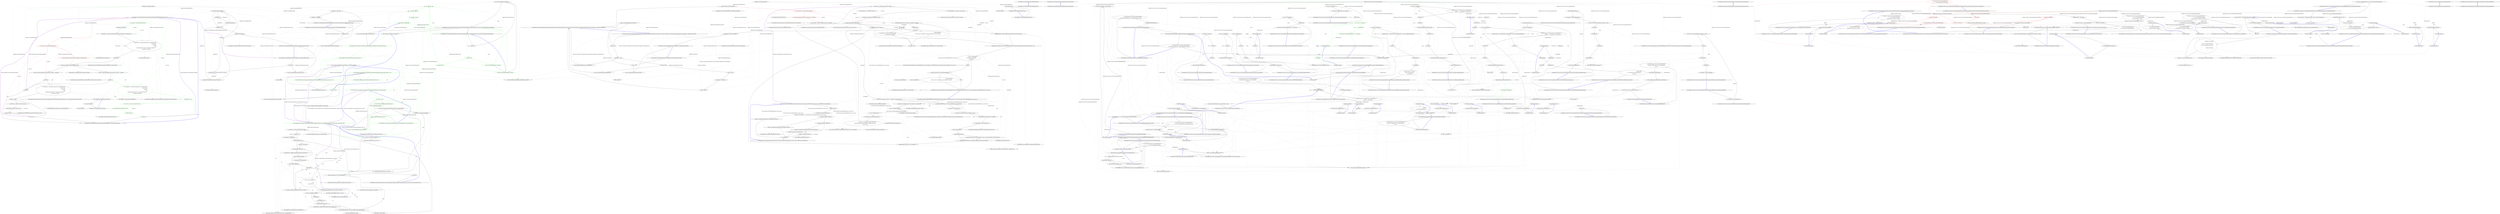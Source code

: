 digraph  {
n53 [label="Hangfire.Server.DelayedJobScheduler", span=""];
n0 [cluster="Hangfire.Server.DelayedJobScheduler.DelayedJobScheduler()", label="Entry Hangfire.Server.DelayedJobScheduler.DelayedJobScheduler()", span="81-81"];
n1 [cluster="Hangfire.Server.DelayedJobScheduler.DelayedJobScheduler()", label="Exit Hangfire.Server.DelayedJobScheduler.DelayedJobScheduler()", span="81-81"];
n2 [cluster="Hangfire.Server.DelayedJobScheduler.DelayedJobScheduler(System.TimeSpan)", label="Entry Hangfire.Server.DelayedJobScheduler.DelayedJobScheduler(System.TimeSpan)", span="91-91"];
n3 [cluster="Hangfire.Server.DelayedJobScheduler.DelayedJobScheduler(System.TimeSpan)", label="Exit Hangfire.Server.DelayedJobScheduler.DelayedJobScheduler(System.TimeSpan)", span="91-91"];
n4 [cluster="Hangfire.Server.DelayedJobScheduler.DelayedJobScheduler(System.TimeSpan, Hangfire.States.IBackgroundJobStateChanger)", label="Entry Hangfire.Server.DelayedJobScheduler.DelayedJobScheduler(System.TimeSpan, Hangfire.States.IBackgroundJobStateChanger)", span="104-104"];
n5 [cluster="Hangfire.Server.DelayedJobScheduler.DelayedJobScheduler(System.TimeSpan, Hangfire.States.IBackgroundJobStateChanger)", label="stateChanger == null", span="106-106"];
n6 [cluster="Hangfire.Server.DelayedJobScheduler.DelayedJobScheduler(System.TimeSpan, Hangfire.States.IBackgroundJobStateChanger)", label="throw new ArgumentNullException(nameof(stateChanger));", span="106-106"];
n7 [cluster="Hangfire.Server.DelayedJobScheduler.DelayedJobScheduler(System.TimeSpan, Hangfire.States.IBackgroundJobStateChanger)", label="_stateChanger = stateChanger", span="108-108"];
n8 [cluster="Hangfire.Server.DelayedJobScheduler.DelayedJobScheduler(System.TimeSpan, Hangfire.States.IBackgroundJobStateChanger)", label="_pollingDelay = pollingDelay", span="109-109"];
n9 [cluster="Hangfire.Server.DelayedJobScheduler.DelayedJobScheduler(System.TimeSpan, Hangfire.States.IBackgroundJobStateChanger)", label="Exit Hangfire.Server.DelayedJobScheduler.DelayedJobScheduler(System.TimeSpan, Hangfire.States.IBackgroundJobStateChanger)", span="104-104"];
n10 [cluster="System.ArgumentNullException.ArgumentNullException(string)", label="Entry System.ArgumentNullException.ArgumentNullException(string)", span="0-0"];
n11 [cluster="Unk.nameof", label="Entry Unk.nameof", span=""];
n12 [cluster="Hangfire.Server.DelayedJobScheduler.Execute(Hangfire.Server.BackgroundProcessContext)", label="Entry Hangfire.Server.DelayedJobScheduler.Execute(Hangfire.Server.BackgroundProcessContext)", span="113-113"];
n13 [cluster="Hangfire.Server.DelayedJobScheduler.Execute(Hangfire.Server.BackgroundProcessContext)", label="context == null", span="115-115"];
n14 [cluster="Hangfire.Server.DelayedJobScheduler.Execute(Hangfire.Server.BackgroundProcessContext)", label="throw new ArgumentNullException(nameof(context));", span="115-115"];
n16 [cluster="Hangfire.Server.DelayedJobScheduler.Execute(Hangfire.Server.BackgroundProcessContext)", label="EnqueueNextScheduledJob(context)", span="119-119"];
n18 [cluster="Hangfire.Server.DelayedJobScheduler.Execute(Hangfire.Server.BackgroundProcessContext)", label="context.IsShutdownRequested", span="123-123"];
n21 [cluster="Hangfire.Server.DelayedJobScheduler.Execute(Hangfire.Server.BackgroundProcessContext)", label="context.Wait(_pollingDelay)", span="134-134"];
n15 [cluster="Hangfire.Server.DelayedJobScheduler.Execute(Hangfire.Server.BackgroundProcessContext)", label="var jobsEnqueued = 0", span="117-117"];
n17 [cluster="Hangfire.Server.DelayedJobScheduler.Execute(Hangfire.Server.BackgroundProcessContext)", label="jobsEnqueued++", span="121-121"];
n19 [cluster="Hangfire.Server.DelayedJobScheduler.Execute(Hangfire.Server.BackgroundProcessContext)", label="jobsEnqueued != 0", span="129-129"];
n20 [cluster="Hangfire.Server.DelayedJobScheduler.Execute(Hangfire.Server.BackgroundProcessContext)", label="Logger.Info($''{jobsEnqueued} scheduled job(s) enqueued.'')", span="131-131"];
n23 [cluster="Hangfire.Server.DelayedJobScheduler.EnqueueNextScheduledJob(Hangfire.Server.BackgroundProcessContext)", label="Entry Hangfire.Server.DelayedJobScheduler.EnqueueNextScheduledJob(Hangfire.Server.BackgroundProcessContext)", span="143-143"];
n24 [cluster="Hangfire.Logging.ILog.Info(string)", label="Entry Hangfire.Logging.ILog.Info(string)", span="204-204"];
n22 [cluster="Hangfire.Server.DelayedJobScheduler.Execute(Hangfire.Server.BackgroundProcessContext)", label="Exit Hangfire.Server.DelayedJobScheduler.Execute(Hangfire.Server.BackgroundProcessContext)", span="113-113"];
n25 [cluster="Hangfire.Server.BackgroundProcessContext.Wait(System.TimeSpan)", label="Entry Hangfire.Server.BackgroundProcessContext.Wait(System.TimeSpan)", span="54-54"];
n26 [cluster="Hangfire.Server.DelayedJobScheduler.ToString()", label="Entry Hangfire.Server.DelayedJobScheduler.ToString()", span="138-138"];
n27 [cluster="Hangfire.Server.DelayedJobScheduler.ToString()", label="return GetType().Name;", span="140-140"];
n28 [cluster="Hangfire.Server.DelayedJobScheduler.ToString()", label="Exit Hangfire.Server.DelayedJobScheduler.ToString()", span="138-138"];
n29 [cluster="object.GetType()", label="Entry object.GetType()", span="0-0"];
n30 [cluster="Hangfire.Server.DelayedJobScheduler.EnqueueNextScheduledJob(Hangfire.Server.BackgroundProcessContext)", color=red, community=0, label="0: var connection = context.Storage.GetConnection()", span="145-145"];
n36 [cluster="Hangfire.Server.DelayedJobScheduler.EnqueueNextScheduledJob(Hangfire.Server.BackgroundProcessContext)", label="var appliedState = _stateChanger.ChangeState(new StateChangeContext(\r\n                    context.Storage,\r\n                    connection,\r\n                    jobId,\r\n                    new EnqueuedState { Reason = $''Triggered by {ToString()}'' }, \r\n                    ScheduledState.StateName))", span="159-164"];
n31 [cluster="Hangfire.Server.DelayedJobScheduler.EnqueueNextScheduledJob(Hangfire.Server.BackgroundProcessContext)", color=red, community=0, label="0: connection.AcquireDistributedLock(''locks:schedulepoller'', DefaultLockTimeout)", span="146-146"];
n43 [cluster="Hangfire.JobStorage.GetConnection()", label="Entry Hangfire.JobStorage.GetConnection()", span="56-56"];
n33 [cluster="Hangfire.Server.DelayedJobScheduler.EnqueueNextScheduledJob(Hangfire.Server.BackgroundProcessContext)", label="var jobId = connection.GetFirstByLowestScoreFromSet(''schedule'', 0, timestamp)", span="151-151"];
n38 [cluster="Hangfire.Server.DelayedJobScheduler.EnqueueNextScheduledJob(Hangfire.Server.BackgroundProcessContext)", label="var transaction = connection.CreateWriteTransaction()", span="171-171"];
n32 [cluster="Hangfire.Server.DelayedJobScheduler.EnqueueNextScheduledJob(Hangfire.Server.BackgroundProcessContext)", label="var timestamp = JobHelper.ToTimestamp(DateTime.UtcNow)", span="148-148"];
n44 [cluster="Hangfire.Storage.IStorageConnection.AcquireDistributedLock(string, System.TimeSpan)", label="Entry Hangfire.Storage.IStorageConnection.AcquireDistributedLock(string, System.TimeSpan)", span="28-28"];
n45 [cluster="Hangfire.Common.JobHelper.ToTimestamp(System.DateTime)", label="Entry Hangfire.Common.JobHelper.ToTimestamp(System.DateTime)", span="57-57"];
n34 [cluster="Hangfire.Server.DelayedJobScheduler.EnqueueNextScheduledJob(Hangfire.Server.BackgroundProcessContext)", label="jobId == null", span="153-153"];
n46 [cluster="Hangfire.Storage.IStorageConnection.GetFirstByLowestScoreFromSet(string, double, double)", label="Entry Hangfire.Storage.IStorageConnection.GetFirstByLowestScoreFromSet(string, double, double)", span="57-57"];
n39 [cluster="Hangfire.Server.DelayedJobScheduler.EnqueueNextScheduledJob(Hangfire.Server.BackgroundProcessContext)", label="transaction.RemoveFromSet(''schedule'', jobId)", span="173-173"];
n35 [cluster="Hangfire.Server.DelayedJobScheduler.EnqueueNextScheduledJob(Hangfire.Server.BackgroundProcessContext)", label="return false;", span="156-156"];
n37 [cluster="Hangfire.Server.DelayedJobScheduler.EnqueueNextScheduledJob(Hangfire.Server.BackgroundProcessContext)", label="appliedState == null", span="166-166"];
n47 [cluster="Hangfire.States.StateChangeContext.StateChangeContext(Hangfire.JobStorage, Hangfire.Storage.IStorageConnection, string, Hangfire.States.IState, params string[])", label="Entry Hangfire.States.StateChangeContext.StateChangeContext(Hangfire.JobStorage, Hangfire.Storage.IStorageConnection, string, Hangfire.States.IState, params string[])", span="35-35"];
n48 [cluster="Hangfire.States.EnqueuedState.EnqueuedState()", label="Entry Hangfire.States.EnqueuedState.EnqueuedState()", span="87-87"];
n49 [cluster="Hangfire.States.IBackgroundJobStateChanger.ChangeState(Hangfire.States.StateChangeContext)", label="Entry Hangfire.States.IBackgroundJobStateChanger.ChangeState(Hangfire.States.StateChangeContext)", span="25-25"];
n41 [cluster="Hangfire.Server.DelayedJobScheduler.EnqueueNextScheduledJob(Hangfire.Server.BackgroundProcessContext)", label="return true;", span="178-178"];
n50 [cluster="Hangfire.Storage.IStorageConnection.CreateWriteTransaction()", label="Entry Hangfire.Storage.IStorageConnection.CreateWriteTransaction()", span="27-27"];
n40 [cluster="Hangfire.Server.DelayedJobScheduler.EnqueueNextScheduledJob(Hangfire.Server.BackgroundProcessContext)", label="transaction.Commit()", span="174-174"];
n51 [cluster="Hangfire.Storage.IWriteOnlyTransaction.RemoveFromSet(string, string)", label="Entry Hangfire.Storage.IWriteOnlyTransaction.RemoveFromSet(string, string)", span="43-43"];
n52 [cluster="Hangfire.Storage.IWriteOnlyTransaction.Commit()", label="Entry Hangfire.Storage.IWriteOnlyTransaction.Commit()", span="54-54"];
n42 [cluster="Hangfire.Server.DelayedJobScheduler.EnqueueNextScheduledJob(Hangfire.Server.BackgroundProcessContext)", label="Exit Hangfire.Server.DelayedJobScheduler.EnqueueNextScheduledJob(Hangfire.Server.BackgroundProcessContext)", span="143-143"];
d30 [cluster="Hangfire.Server.DelayedJobScheduler.EnqueueNextScheduledJob(Hangfire.Server.BackgroundProcessContext)", color=green, community=0, label="0: var connection = context.Storage.GetConnection()", span="146-146"];
d31 [cluster="Hangfire.Server.DelayedJobScheduler.EnqueueNextScheduledJob(Hangfire.Server.BackgroundProcessContext)", label="IDisposable distributedLock", span="148-148"];
d32 [cluster="Hangfire.Server.DelayedJobScheduler.EnqueueNextScheduledJob(Hangfire.Server.BackgroundProcessContext)", label="distributedLock = connection.AcquireDistributedLock(''locks:schedulepoller'', DefaultLockTimeout)", span="152-152"];
d33 [cluster="Hangfire.Server.DelayedJobScheduler.EnqueueNextScheduledJob(Hangfire.Server.BackgroundProcessContext)", label="var appliedState = _stateChanger.ChangeState(new StateChangeContext(\r\n                    context.Storage,\r\n                    connection,\r\n                    jobId,\r\n                    new EnqueuedState { Reason = $''Triggered by {ToString()}'' }, \r\n                    ScheduledState.StateName))", span="155-160"];
d36 [cluster="Hangfire.Server.DelayedJobScheduler.EnqueueNextScheduledJob(Hangfire.Server.BackgroundProcessContext)", label="var jobId = connection.GetFirstByLowestScoreFromSet(''schedule'', 0, timestamp)", span="167-167"];
d39 [cluster="Hangfire.Server.DelayedJobScheduler.EnqueueNextScheduledJob(Hangfire.Server.BackgroundProcessContext)", color=green, community=0, label="39: var appliedState = _stateChanger.ChangeState(new StateChangeContext(\r\n                        context.Storage,\r\n                        connection,\r\n                        jobId,\r\n                        new EnqueuedState { Reason = $''Triggered by {ToString()}'' },\r\n                        ScheduledState.StateName))", span="175-180"];
d41 [cluster="Hangfire.Server.DelayedJobScheduler.EnqueueNextScheduledJob(Hangfire.Server.BackgroundProcessContext)", color=green, community=0, label="0: var transaction = connection.CreateWriteTransaction()", span="187-187"];
d37 [cluster="Hangfire.Server.DelayedJobScheduler.EnqueueNextScheduledJob(Hangfire.Server.BackgroundProcessContext)", label="jobId == null", span="169-169"];
d40 [cluster="Hangfire.Server.DelayedJobScheduler.EnqueueNextScheduledJob(Hangfire.Server.BackgroundProcessContext)", color=green, community=0, label="0: appliedState == null", span="182-182"];
d42 [cluster="Hangfire.Server.DelayedJobScheduler.EnqueueNextScheduledJob(Hangfire.Server.BackgroundProcessContext)", color=green, community=0, label="21: transaction.RemoveFromSet(''schedule'', jobId)", span="189-189"];
d43 [cluster="Hangfire.Server.DelayedJobScheduler.EnqueueNextScheduledJob(Hangfire.Server.BackgroundProcessContext)", color=green, community=0, label="0: transaction.Commit()", span="190-190"];
d44 [cluster="Hangfire.Server.DelayedJobScheduler.EnqueueNextScheduledJob(Hangfire.Server.BackgroundProcessContext)", label="return true;", span="194-194"];
d34 [cluster="Hangfire.Server.DelayedJobScheduler.EnqueueNextScheduledJob(Hangfire.Server.BackgroundProcessContext)", label=distributedLock, span="162-162"];
d48 [cluster="StateChangeContext.cstr", label="Entry StateChangeContext.cstr", span=""];
m0_29 [cluster="lambda expression", file="DelayedJobSchedulerFacts.cs", label="new ServerComponentRunner(_component.Object)", span="43-43"];
m0_179 [cluster="HangFire.Core.Tests.Server.ServerComponentRunnerFacts.Component_ReturnsUnderlyingComponent()", file="DelayedJobSchedulerFacts.cs", label="Entry HangFire.Core.Tests.Server.ServerComponentRunnerFacts.Component_ReturnsUnderlyingComponent()", span="228-228"];
m0_180 [cluster="HangFire.Core.Tests.Server.ServerComponentRunnerFacts.Component_ReturnsUnderlyingComponent()", file="DelayedJobSchedulerFacts.cs", label="var runner = CreateRunner()", span="230-230"];
m0_181 [cluster="HangFire.Core.Tests.Server.ServerComponentRunnerFacts.Component_ReturnsUnderlyingComponent()", file="DelayedJobSchedulerFacts.cs", label="Assert.Same(_component.Object, runner.Component)", span="232-232"];
m0_182 [cluster="HangFire.Core.Tests.Server.ServerComponentRunnerFacts.Component_ReturnsUnderlyingComponent()", file="DelayedJobSchedulerFacts.cs", label="Exit HangFire.Core.Tests.Server.ServerComponentRunnerFacts.Component_ReturnsUnderlyingComponent()", span="228-228"];
m0_40 [cluster="HangFire.Server.ServerComponentRunner.Dispose()", file="DelayedJobSchedulerFacts.cs", label="Entry HangFire.Server.ServerComponentRunner.Dispose()", span="84-84"];
m0_183 [cluster="Unk.Same", file="DelayedJobSchedulerFacts.cs", label="Entry Unk.Same", span=""];
m0_38 [cluster="Unk.IsNotNull", file="DelayedJobSchedulerFacts.cs", label="Entry Unk.IsNotNull", span=""];
m0_41 [cluster="Unk.Verify", file="DelayedJobSchedulerFacts.cs", label="Entry Unk.Verify", span=""];
m0_11 [cluster="System.DateTime.AddDays(double)", file="DelayedJobSchedulerFacts.cs", label="Entry System.DateTime.AddDays(double)", span="0-0"];
m0_39 [cluster="System.Threading.Thread.Sleep(System.TimeSpan)", file="DelayedJobSchedulerFacts.cs", label="Entry System.Threading.Thread.Sleep(System.TimeSpan)", span="0-0"];
m0_51 [cluster="HangFire.Tests.DequeuedJobsWatcherSteps.ThenTheJobHasTheFetchedFlagSet()", file="DelayedJobSchedulerFacts.cs", label="Entry HangFire.Tests.DequeuedJobsWatcherSteps.ThenTheJobHasTheFetchedFlagSet()", span="81-81"];
m0_52 [cluster="HangFire.Tests.DequeuedJobsWatcherSteps.ThenTheJobHasTheFetchedFlagSet()", file="DelayedJobSchedulerFacts.cs", label="var fetchedTimestamp = Redis.Client.GetValueFromHash(\r\n                String.Format(''hangfire:job:{0}'', JobSteps.DefaultJobId), ''Fetched'')", span="83-84"];
m0_55 [cluster="HangFire.Tests.DequeuedJobsWatcherSteps.ThenTheJobDoesNotHaveTheFetchedFlagSet()", file="DelayedJobSchedulerFacts.cs", label="Entry HangFire.Tests.DequeuedJobsWatcherSteps.ThenTheJobDoesNotHaveTheFetchedFlagSet()", span="90-90"];
m0_54 [cluster="HangFire.Tests.DequeuedJobsWatcherSteps.ThenTheJobHasTheFetchedFlagSet()", file="DelayedJobSchedulerFacts.cs", label="Exit HangFire.Tests.DequeuedJobsWatcherSteps.ThenTheJobHasTheFetchedFlagSet()", span="81-81"];
m0_53 [cluster="HangFire.Tests.DequeuedJobsWatcherSteps.ThenTheJobHasTheFetchedFlagSet()", file="DelayedJobSchedulerFacts.cs", label="Assert.IsNotNull(fetchedTimestamp)", span="86-86"];
m0_56 [cluster="HangFire.Tests.DequeuedJobsWatcherSteps.ThenTheJobDoesNotHaveTheFetchedFlagSet()", file="DelayedJobSchedulerFacts.cs", label="var fetchedTimestamp = Redis.Client.GetValueFromHash(\r\n                String.Format(''hangfire:job:{0}'', JobSteps.DefaultJobId), ''Fetched'')", span="92-93"];
m0_131 [cluster="HangFire.Core.Tests.Server.ServerComponentRunnerFacts.Dispose_CanBeCalled_AfterStop()", file="DelayedJobSchedulerFacts.cs", label="Entry HangFire.Core.Tests.Server.ServerComponentRunnerFacts.Dispose_CanBeCalled_AfterStop()", span="163-163"];
m0_132 [cluster="HangFire.Core.Tests.Server.ServerComponentRunnerFacts.Dispose_CanBeCalled_AfterStop()", file="DelayedJobSchedulerFacts.cs", label="var runner = CreateRunner()", span="165-165"];
m0_134 [cluster="HangFire.Core.Tests.Server.ServerComponentRunnerFacts.Dispose_CanBeCalled_AfterStop()", file="DelayedJobSchedulerFacts.cs", label="runner.Stop()", span="167-167"];
m0_133 [cluster="HangFire.Core.Tests.Server.ServerComponentRunnerFacts.Dispose_CanBeCalled_AfterStop()", file="DelayedJobSchedulerFacts.cs", label="runner.Start()", span="166-166"];
m0_135 [cluster="HangFire.Core.Tests.Server.ServerComponentRunnerFacts.Dispose_CanBeCalled_AfterStop()", file="DelayedJobSchedulerFacts.cs", label="Assert.DoesNotThrow(runner.Dispose)", span="169-169"];
m0_136 [cluster="HangFire.Core.Tests.Server.ServerComponentRunnerFacts.Dispose_CanBeCalled_AfterStop()", file="DelayedJobSchedulerFacts.cs", label="Exit HangFire.Core.Tests.Server.ServerComponentRunnerFacts.Dispose_CanBeCalled_AfterStop()", span="163-163"];
m0_15 [cluster="HangFire.Server.ServerComponentRunner.ServerComponentRunner(HangFire.Server.IServerComponent)", file="DelayedJobSchedulerFacts.cs", label="Entry HangFire.Server.ServerComponentRunner.ServerComponentRunner(HangFire.Server.IServerComponent)", span="36-36"];
m0_0 [cluster="HangFire.Tests.DequeuedJobsWatcherSteps.ItWasCheckedAAgo(string)", file="DelayedJobSchedulerFacts.cs", label="Entry HangFire.Tests.DequeuedJobsWatcherSteps.ItWasCheckedAAgo(string)", span="13-13"];
m0_1 [cluster="HangFire.Tests.DequeuedJobsWatcherSteps.ItWasCheckedAAgo(string)", file="DelayedJobSchedulerFacts.cs", label="DateTime time", span="15-15"];
m0_2 [cluster="HangFire.Tests.DequeuedJobsWatcherSteps.ItWasCheckedAAgo(string)", file="DelayedJobSchedulerFacts.cs", label="timeAgo.Equals(''millisecond'')", span="16-16"];
m0_3 [cluster="HangFire.Tests.DequeuedJobsWatcherSteps.ItWasCheckedAAgo(string)", file="DelayedJobSchedulerFacts.cs", label="time = DateTime.UtcNow.AddMilliseconds(-1)", span="16-16"];
m0_23 [cluster="ServerComponentRunner.cstr", file="DelayedJobSchedulerFacts.cs", label="Entry ServerComponentRunner.cstr", span=""];
m0_16 [cluster="HangFire.Core.Tests.Server.ServerComponentRunnerFacts.Ctor_ThrowsAnException_WhenOptionsValueIsNull()", file="DelayedJobSchedulerFacts.cs", label="Entry HangFire.Core.Tests.Server.ServerComponentRunnerFacts.Ctor_ThrowsAnException_WhenOptionsValueIsNull()", span="32-32"];
m0_17 [cluster="HangFire.Core.Tests.Server.ServerComponentRunnerFacts.Ctor_ThrowsAnException_WhenOptionsValueIsNull()", file="DelayedJobSchedulerFacts.cs", label="var exception = Assert.Throws<ArgumentNullException>(\r\n                () => new ServerComponentRunner(_component.Object, null))", span="34-35"];
m0_18 [cluster="HangFire.Core.Tests.Server.ServerComponentRunnerFacts.Ctor_ThrowsAnException_WhenOptionsValueIsNull()", file="DelayedJobSchedulerFacts.cs", label="Assert.Equal(''options'', exception.ParamName)", span="37-37"];
m0_20 [cluster="lambda expression", file="DelayedJobSchedulerFacts.cs", label="Entry lambda expression", span="35-35"];
m0_22 [cluster="lambda expression", file="DelayedJobSchedulerFacts.cs", label="Exit lambda expression", span="35-35"];
m0_19 [cluster="HangFire.Core.Tests.Server.ServerComponentRunnerFacts.Ctor_ThrowsAnException_WhenOptionsValueIsNull()", file="DelayedJobSchedulerFacts.cs", label="Exit HangFire.Core.Tests.Server.ServerComponentRunnerFacts.Ctor_ThrowsAnException_WhenOptionsValueIsNull()", span="32-32"];
m0_21 [cluster="lambda expression", file="DelayedJobSchedulerFacts.cs", label="new ServerComponentRunner(_component.Object, null)", span="35-35"];
m0_24 [cluster="HangFire.Core.Tests.Server.ServerComponentRunnerFacts.Ctor_UsesDefaultOptions_IfTheyWereNoProvided()", file="DelayedJobSchedulerFacts.cs", label="Entry HangFire.Core.Tests.Server.ServerComponentRunnerFacts.Ctor_UsesDefaultOptions_IfTheyWereNoProvided()", span="41-41"];
m0_13 [cluster="lambda expression", file="DelayedJobSchedulerFacts.cs", label="new ServerComponentRunner(null)", span="26-26"];
m0_27 [cluster="HangFire.Tests.DequeuedJobsWatcherSteps.WhenTimedOutJobsHandlerRuns()", file="DelayedJobSchedulerFacts.cs", label="watcher.FindAndRequeueTimedOutJobs()", span="44-44"];
m0_137 [cluster="HangFire.Core.Tests.Server.ServerComponentRunnerFacts.Dispose_ShouldDisposeDisposableComponent()", file="DelayedJobSchedulerFacts.cs", label="Entry HangFire.Core.Tests.Server.ServerComponentRunnerFacts.Dispose_ShouldDisposeDisposableComponent()", span="173-173"];
m0_138 [cluster="HangFire.Core.Tests.Server.ServerComponentRunnerFacts.Dispose_ShouldDisposeDisposableComponent()", file="DelayedJobSchedulerFacts.cs", label="_options.MaxRetryAttempts = 0", span="176-176"];
m0_140 [cluster="HangFire.Core.Tests.Server.ServerComponentRunnerFacts.Dispose_ShouldDisposeDisposableComponent()", file="DelayedJobSchedulerFacts.cs", label="var runner = new ServerComponentRunner(component, _options)", span="179-179"];
m0_143 [cluster="HangFire.Core.Tests.Server.ServerComponentRunnerFacts.Dispose_ShouldDisposeDisposableComponent()", file="DelayedJobSchedulerFacts.cs", label="runner.Dispose()", span="185-185"];
m0_139 [cluster="HangFire.Core.Tests.Server.ServerComponentRunnerFacts.Dispose_ShouldDisposeDisposableComponent()", file="DelayedJobSchedulerFacts.cs", label="var component = new DisposableComponent()", span="178-178"];
m0_141 [cluster="HangFire.Core.Tests.Server.ServerComponentRunnerFacts.Dispose_ShouldDisposeDisposableComponent()", file="DelayedJobSchedulerFacts.cs", label="runner.Start()", span="181-181"];
m0_142 [cluster="HangFire.Core.Tests.Server.ServerComponentRunnerFacts.Dispose_ShouldDisposeDisposableComponent()", file="DelayedJobSchedulerFacts.cs", label="Thread.Sleep(100)", span="182-182"];
m0_144 [cluster="HangFire.Core.Tests.Server.ServerComponentRunnerFacts.Dispose_ShouldDisposeDisposableComponent()", file="DelayedJobSchedulerFacts.cs", label="Thread.Sleep(500)", span="186-186"];
m0_145 [cluster="HangFire.Core.Tests.Server.ServerComponentRunnerFacts.Dispose_ShouldDisposeDisposableComponent()", file="DelayedJobSchedulerFacts.cs", label="Assert.True(component.Disposed)", span="189-189"];
m0_146 [cluster="HangFire.Core.Tests.Server.ServerComponentRunnerFacts.Dispose_ShouldDisposeDisposableComponent()", file="DelayedJobSchedulerFacts.cs", label="Exit HangFire.Core.Tests.Server.ServerComponentRunnerFacts.Dispose_ShouldDisposeDisposableComponent()", span="173-173"];
m0_100 [cluster="HangFire.Core.Tests.Server.ServerComponentRunnerFacts.Start_CanRestartStoppedComponent()", file="DelayedJobSchedulerFacts.cs", label="Entry HangFire.Core.Tests.Server.ServerComponentRunnerFacts.Start_CanRestartStoppedComponent()", span="121-121"];
m0_102 [cluster="HangFire.Core.Tests.Server.ServerComponentRunnerFacts.Start_CanRestartStoppedComponent()", file="DelayedJobSchedulerFacts.cs", label="var runner = CreateRunner()", span="126-126"];
m0_103 [cluster="HangFire.Core.Tests.Server.ServerComponentRunnerFacts.Start_CanRestartStoppedComponent()", file="DelayedJobSchedulerFacts.cs", label="_component.Setup(x => x.Execute(It.IsAny<CancellationToken>()))\r\n                .Callback(() => { timesExecuted++; Thread.Yield(); })", span="127-128"];
m0_105 [cluster="HangFire.Core.Tests.Server.ServerComponentRunnerFacts.Start_CanRestartStoppedComponent()", file="DelayedJobSchedulerFacts.cs", label="runner.Stop()", span="131-131"];
m0_106 [cluster="HangFire.Core.Tests.Server.ServerComponentRunnerFacts.Start_CanRestartStoppedComponent()", file="DelayedJobSchedulerFacts.cs", label="Thread.Sleep(TimeSpan.FromMilliseconds(100))", span="132-132"];
m0_109 [cluster="HangFire.Core.Tests.Server.ServerComponentRunnerFacts.Start_CanRestartStoppedComponent()", file="DelayedJobSchedulerFacts.cs", label="Thread.Sleep(TimeSpan.FromMilliseconds(100))", span="137-137"];
m0_101 [cluster="HangFire.Core.Tests.Server.ServerComponentRunnerFacts.Start_CanRestartStoppedComponent()", file="DelayedJobSchedulerFacts.cs", label="int timesExecuted = 0", span="124-124"];
m0_104 [cluster="HangFire.Core.Tests.Server.ServerComponentRunnerFacts.Start_CanRestartStoppedComponent()", file="DelayedJobSchedulerFacts.cs", label="runner.Start()", span="130-130"];
m0_108 [cluster="HangFire.Core.Tests.Server.ServerComponentRunnerFacts.Start_CanRestartStoppedComponent()", file="DelayedJobSchedulerFacts.cs", label="runner.Start()", span="136-136"];
m0_107 [cluster="HangFire.Core.Tests.Server.ServerComponentRunnerFacts.Start_CanRestartStoppedComponent()", file="DelayedJobSchedulerFacts.cs", label="timesExecuted = 0", span="133-133"];
m0_110 [cluster="HangFire.Core.Tests.Server.ServerComponentRunnerFacts.Start_CanRestartStoppedComponent()", file="DelayedJobSchedulerFacts.cs", label="Assert.True(timesExecuted > 0)", span="140-140"];
m0_111 [cluster="HangFire.Core.Tests.Server.ServerComponentRunnerFacts.Start_CanRestartStoppedComponent()", file="DelayedJobSchedulerFacts.cs", label="Exit HangFire.Core.Tests.Server.ServerComponentRunnerFacts.Start_CanRestartStoppedComponent()", span="121-121"];
m0_149 [cluster="System.Threading.Thread.Sleep(int)", file="DelayedJobSchedulerFacts.cs", label="Entry System.Threading.Thread.Sleep(int)", span="0-0"];
m0_9 [cluster="HangFire.Core.Tests.Server.ServerComponentRunnerFacts.Ctor_ThrowsAnException_WhenComponentIsNull()", file="DelayedJobSchedulerFacts.cs", label="Exit HangFire.Core.Tests.Server.ServerComponentRunnerFacts.Ctor_ThrowsAnException_WhenComponentIsNull()", span="23-23"];
m0_37 [cluster="Unk.GetValueFromHash", file="DelayedJobSchedulerFacts.cs", label="Entry Unk.GetValueFromHash", span=""];
m0_200 [cluster="HangFire.Core.Tests.Server.ServerComponentRunnerFacts.CreateRunner()", file="DelayedJobSchedulerFacts.cs", label="_component.Setup(x => x.Execute(It.IsAny<CancellationToken>()))\r\n                .Callback(() => Thread.Yield())", span="262-263"];
m0_201 [cluster="HangFire.Core.Tests.Server.ServerComponentRunnerFacts.CreateRunner()", file="DelayedJobSchedulerFacts.cs", label="return new ServerComponentRunner(_component.Object, _options);", span="264-264"];
m0_202 [cluster="HangFire.Core.Tests.Server.ServerComponentRunnerFacts.CreateRunner()", file="DelayedJobSchedulerFacts.cs", label="Exit HangFire.Core.Tests.Server.ServerComponentRunnerFacts.CreateRunner()", span="260-260"];
m0_10 [cluster="System.DateTime.AddMilliseconds(double)", file="DelayedJobSchedulerFacts.cs", label="Entry System.DateTime.AddMilliseconds(double)", span="0-0"];
m0_192 [cluster="HangFire.Core.Tests.Server.ServerComponentRunnerFacts.WaitingComponent.WaitingComponent()", file="DelayedJobSchedulerFacts.cs", label="Entry HangFire.Core.Tests.Server.ServerComponentRunnerFacts.WaitingComponent.WaitingComponent()", span="248-248"];
m0_83 [cluster="HangFire.Server.ServerComponentRunner.Stop()", file="DelayedJobSchedulerFacts.cs", label="Entry HangFire.Server.ServerComponentRunner.Stop()", span="70-70"];
m0_7 [cluster="HangFire.Core.Tests.Server.ServerComponentRunnerFacts.Ctor_ThrowsAnException_WhenComponentIsNull()", file="DelayedJobSchedulerFacts.cs", label="var exception = Assert.Throws<ArgumentNullException>(\r\n                () => new ServerComponentRunner(null))", span="25-26"];
m0_4 [cluster="Mock<IServerComponent>.cstr", file="DelayedJobSchedulerFacts.cs", label="Entry Mock<IServerComponent>.cstr", span=""];
m0_6 [cluster="HangFire.Core.Tests.Server.ServerComponentRunnerFacts.Ctor_ThrowsAnException_WhenComponentIsNull()", file="DelayedJobSchedulerFacts.cs", label="Entry HangFire.Core.Tests.Server.ServerComponentRunnerFacts.Ctor_ThrowsAnException_WhenComponentIsNull()", span="23-23"];
m0_5 [cluster="HangFire.Server.ServerComponentRunnerOptions.ServerComponentRunnerOptions()", file="DelayedJobSchedulerFacts.cs", label="Entry HangFire.Server.ServerComponentRunnerOptions.ServerComponentRunnerOptions()", span="24-24"];
m0_8 [cluster="HangFire.Core.Tests.Server.ServerComponentRunnerFacts.Ctor_ThrowsAnException_WhenComponentIsNull()", file="DelayedJobSchedulerFacts.cs", label="Assert.Equal(''component'', exception.ParamName)", span="28-28"];
m0_165 [cluster="HangFire.Core.Tests.Server.ServerComponentRunnerFacts.FailingComponent_ShouldBeExecutedSeveralTimes_Automatically()", file="DelayedJobSchedulerFacts.cs", label="Entry HangFire.Core.Tests.Server.ServerComponentRunnerFacts.FailingComponent_ShouldBeExecutedSeveralTimes_Automatically()", span="213-213"];
m0_166 [cluster="HangFire.Core.Tests.Server.ServerComponentRunnerFacts.FailingComponent_ShouldBeExecutedSeveralTimes_Automatically()", file="DelayedJobSchedulerFacts.cs", label="var runner = CreateRunner()", span="215-215"];
m0_167 [cluster="HangFire.Core.Tests.Server.ServerComponentRunnerFacts.FailingComponent_ShouldBeExecutedSeveralTimes_Automatically()", file="DelayedJobSchedulerFacts.cs", label="_component.Setup(x => x.Execute(It.IsAny<CancellationToken>())).Throws<InvalidOperationException>()", span="216-216"];
m0_171 [cluster="HangFire.Core.Tests.Server.ServerComponentRunnerFacts.FailingComponent_ShouldBeExecutedSeveralTimes_Automatically()", file="DelayedJobSchedulerFacts.cs", label="_component.Verify(x => x.Execute(\r\n                It.IsAny<CancellationToken>()),\r\n                Times.AtLeast(2))", span="222-224"];
m0_170 [cluster="HangFire.Core.Tests.Server.ServerComponentRunnerFacts.FailingComponent_ShouldBeExecutedSeveralTimes_Automatically()", file="DelayedJobSchedulerFacts.cs", label="runner.Dispose()", span="220-220"];
m0_168 [cluster="HangFire.Core.Tests.Server.ServerComponentRunnerFacts.FailingComponent_ShouldBeExecutedSeveralTimes_Automatically()", file="DelayedJobSchedulerFacts.cs", label="runner.Start()", span="217-217"];
m0_169 [cluster="HangFire.Core.Tests.Server.ServerComponentRunnerFacts.FailingComponent_ShouldBeExecutedSeveralTimes_Automatically()", file="DelayedJobSchedulerFacts.cs", label="Thread.Sleep(5000)", span="219-219"];
m0_172 [cluster="HangFire.Core.Tests.Server.ServerComponentRunnerFacts.FailingComponent_ShouldBeExecutedSeveralTimes_Automatically()", file="DelayedJobSchedulerFacts.cs", label="Exit HangFire.Core.Tests.Server.ServerComponentRunnerFacts.FailingComponent_ShouldBeExecutedSeveralTimes_Automatically()", span="213-213"];
m0_120 [cluster="HangFire.Core.Tests.Server.ServerComponentRunnerFacts.Stop_CanBeCalledMultipleTimesInARow()", file="DelayedJobSchedulerFacts.cs", label="Entry HangFire.Core.Tests.Server.ServerComponentRunnerFacts.Stop_CanBeCalledMultipleTimesInARow()", span="144-144"];
m0_121 [cluster="HangFire.Core.Tests.Server.ServerComponentRunnerFacts.Stop_CanBeCalledMultipleTimesInARow()", file="DelayedJobSchedulerFacts.cs", label="var runner = CreateRunner()", span="146-146"];
m0_123 [cluster="HangFire.Core.Tests.Server.ServerComponentRunnerFacts.Stop_CanBeCalledMultipleTimesInARow()", file="DelayedJobSchedulerFacts.cs", label="runner.Stop()", span="148-148"];
m0_122 [cluster="HangFire.Core.Tests.Server.ServerComponentRunnerFacts.Stop_CanBeCalledMultipleTimesInARow()", file="DelayedJobSchedulerFacts.cs", label="runner.Start()", span="147-147"];
m0_124 [cluster="HangFire.Core.Tests.Server.ServerComponentRunnerFacts.Stop_CanBeCalledMultipleTimesInARow()", file="DelayedJobSchedulerFacts.cs", label="Assert.DoesNotThrow(runner.Stop)", span="150-150"];
m0_125 [cluster="HangFire.Core.Tests.Server.ServerComponentRunnerFacts.Stop_CanBeCalledMultipleTimesInARow()", file="DelayedJobSchedulerFacts.cs", label="Exit HangFire.Core.Tests.Server.ServerComponentRunnerFacts.Stop_CanBeCalledMultipleTimesInARow()", span="144-144"];
m0_62 [cluster="HangFire.Core.Tests.Server.ServerComponentRunnerFacts.Start_OnDisposedObject_ThrowsAnException()", file="DelayedJobSchedulerFacts.cs", label="Entry HangFire.Core.Tests.Server.ServerComponentRunnerFacts.Start_OnDisposedObject_ThrowsAnException()", span="80-80"];
m0_63 [cluster="HangFire.Core.Tests.Server.ServerComponentRunnerFacts.Start_OnDisposedObject_ThrowsAnException()", file="DelayedJobSchedulerFacts.cs", label="var runner = CreateRunner()", span="82-82"];
m0_64 [cluster="HangFire.Core.Tests.Server.ServerComponentRunnerFacts.Start_OnDisposedObject_ThrowsAnException()", file="DelayedJobSchedulerFacts.cs", label="runner.Dispose()", span="83-83"];
m0_65 [cluster="HangFire.Core.Tests.Server.ServerComponentRunnerFacts.Start_OnDisposedObject_ThrowsAnException()", file="DelayedJobSchedulerFacts.cs", label="Assert.Throws<ObjectDisposedException>(() => runner.Start())", span="85-85"];
m0_66 [cluster="HangFire.Core.Tests.Server.ServerComponentRunnerFacts.Start_OnDisposedObject_ThrowsAnException()", file="DelayedJobSchedulerFacts.cs", label="Exit HangFire.Core.Tests.Server.ServerComponentRunnerFacts.Start_OnDisposedObject_ThrowsAnException()", span="80-80"];
m0_50 [cluster="HangFire.Core.Tests.Server.ServerComponentRunnerFacts.Dispose_CanBeCalledMultipleTimes()", file="DelayedJobSchedulerFacts.cs", label="Exit HangFire.Core.Tests.Server.ServerComponentRunnerFacts.Dispose_CanBeCalledMultipleTimes()", span="58-58"];
m0_92 [cluster="HangFire.Core.Tests.Server.ServerComponentRunnerFacts.Stop_OnDisposedObject_ThrowsAnException()", file="DelayedJobSchedulerFacts.cs", label="Entry HangFire.Core.Tests.Server.ServerComponentRunnerFacts.Stop_OnDisposedObject_ThrowsAnException()", span="112-112"];
m0_93 [cluster="HangFire.Core.Tests.Server.ServerComponentRunnerFacts.Stop_OnDisposedObject_ThrowsAnException()", color=green, community=0, file="DelayedJobSchedulerFacts.cs", label="39: var runner = CreateRunner()", span="114-114"];
m0_94 [cluster="HangFire.Core.Tests.Server.ServerComponentRunnerFacts.Stop_OnDisposedObject_ThrowsAnException()", color=green, community=0, file="DelayedJobSchedulerFacts.cs", label="31: runner.Dispose()", span="115-115"];
m0_95 [cluster="HangFire.Core.Tests.Server.ServerComponentRunnerFacts.Stop_OnDisposedObject_ThrowsAnException()", color=green, community=0, file="DelayedJobSchedulerFacts.cs", label="29: Assert.Throws<ObjectDisposedException>(() => runner.Stop())", span="117-117"];
m0_96 [cluster="HangFire.Core.Tests.Server.ServerComponentRunnerFacts.Stop_OnDisposedObject_ThrowsAnException()", file="DelayedJobSchedulerFacts.cs", label="Exit HangFire.Core.Tests.Server.ServerComponentRunnerFacts.Stop_OnDisposedObject_ThrowsAnException()", span="112-112"];
m0_12 [cluster="lambda expression", file="DelayedJobSchedulerFacts.cs", label="Entry lambda expression", span="26-26"];
m0_25 [cluster="HangFire.Core.Tests.Server.ServerComponentRunnerFacts.Ctor_UsesDefaultOptions_IfTheyWereNoProvided()", file="DelayedJobSchedulerFacts.cs", label="Assert.DoesNotThrow(() => new ServerComponentRunner(_component.Object))", span="43-43"];
m0_26 [cluster="HangFire.Core.Tests.Server.ServerComponentRunnerFacts.Ctor_UsesDefaultOptions_IfTheyWereNoProvided()", file="DelayedJobSchedulerFacts.cs", label="Exit HangFire.Core.Tests.Server.ServerComponentRunnerFacts.Ctor_UsesDefaultOptions_IfTheyWereNoProvided()", span="41-41"];
m0_28 [cluster="lambda expression", file="DelayedJobSchedulerFacts.cs", label="Entry lambda expression", span="43-43"];
m0_184 [cluster="HangFire.Core.Tests.Server.ServerComponentRunnerFacts.OperationCanceledException_DoesNotCauseAutomaticRetry()", file="DelayedJobSchedulerFacts.cs", label="Entry HangFire.Core.Tests.Server.ServerComponentRunnerFacts.OperationCanceledException_DoesNotCauseAutomaticRetry()", span="236-236"];
m0_190 [cluster="HangFire.Core.Tests.Server.ServerComponentRunnerFacts.OperationCanceledException_DoesNotCauseAutomaticRetry()", file="DelayedJobSchedulerFacts.cs", label="Assert.Equal(1, component.CalledTimes)", span="245-245"];
m0_186 [cluster="HangFire.Core.Tests.Server.ServerComponentRunnerFacts.OperationCanceledException_DoesNotCauseAutomaticRetry()", file="DelayedJobSchedulerFacts.cs", label="var runner = new ServerComponentRunner(component, _options)", span="239-239"];
m0_189 [cluster="HangFire.Core.Tests.Server.ServerComponentRunnerFacts.OperationCanceledException_DoesNotCauseAutomaticRetry()", file="DelayedJobSchedulerFacts.cs", label="runner.Dispose()", span="243-243"];
m0_185 [cluster="HangFire.Core.Tests.Server.ServerComponentRunnerFacts.OperationCanceledException_DoesNotCauseAutomaticRetry()", file="DelayedJobSchedulerFacts.cs", label="var component = new WaitingComponent()", span="238-238"];
m0_187 [cluster="HangFire.Core.Tests.Server.ServerComponentRunnerFacts.OperationCanceledException_DoesNotCauseAutomaticRetry()", file="DelayedJobSchedulerFacts.cs", label="runner.Start()", span="240-240"];
m0_188 [cluster="HangFire.Core.Tests.Server.ServerComponentRunnerFacts.OperationCanceledException_DoesNotCauseAutomaticRetry()", file="DelayedJobSchedulerFacts.cs", label="Thread.Sleep(500)", span="242-242"];
m0_191 [cluster="HangFire.Core.Tests.Server.ServerComponentRunnerFacts.OperationCanceledException_DoesNotCauseAutomaticRetry()", file="DelayedJobSchedulerFacts.cs", label="Exit HangFire.Core.Tests.Server.ServerComponentRunnerFacts.OperationCanceledException_DoesNotCauseAutomaticRetry()", span="236-236"];
m0_126 [cluster="HangFire.Core.Tests.Server.ServerComponentRunnerFacts.Dispose_StopsExecutionAutomatically()", file="DelayedJobSchedulerFacts.cs", label="Entry HangFire.Core.Tests.Server.ServerComponentRunnerFacts.Dispose_StopsExecutionAutomatically()", span="154-154"];
m0_127 [cluster="HangFire.Core.Tests.Server.ServerComponentRunnerFacts.Dispose_StopsExecutionAutomatically()", file="DelayedJobSchedulerFacts.cs", label="var runner = CreateRunner()", span="156-156"];
m0_128 [cluster="HangFire.Core.Tests.Server.ServerComponentRunnerFacts.Dispose_StopsExecutionAutomatically()", file="DelayedJobSchedulerFacts.cs", label="runner.Start()", span="157-157"];
m0_129 [cluster="HangFire.Core.Tests.Server.ServerComponentRunnerFacts.Dispose_StopsExecutionAutomatically()", file="DelayedJobSchedulerFacts.cs", label="Assert.DoesNotThrow(runner.Dispose)", span="159-159"];
m0_130 [cluster="HangFire.Core.Tests.Server.ServerComponentRunnerFacts.Dispose_StopsExecutionAutomatically()", file="DelayedJobSchedulerFacts.cs", label="Exit HangFire.Core.Tests.Server.ServerComponentRunnerFacts.Dispose_StopsExecutionAutomatically()", span="154-154"];
m0_81 [cluster="Unk.Setup", file="DelayedJobSchedulerFacts.cs", label="Entry Unk.Setup", span=""];
m0_57 [cluster="HangFire.Tests.DequeuedJobsWatcherSteps.ThenTheJobDoesNotHaveTheFetchedFlagSet()", file="DelayedJobSchedulerFacts.cs", label="Assert.IsNull(fetchedTimestamp)", span="95-95"];
m0_31 [cluster="HangFire.Tests.DequeuedJobsWatcherSteps.ThenItMarksTheJobAsChecked()", file="DelayedJobSchedulerFacts.cs", label="Entry HangFire.Tests.DequeuedJobsWatcherSteps.ThenItMarksTheJobAsChecked()", span="48-48"];
m0_32 [cluster="HangFire.Tests.DequeuedJobsWatcherSteps.ThenItMarksTheJobAsChecked()", file="DelayedJobSchedulerFacts.cs", label="var checkedTimestamp = Redis.Client.GetValueFromHash(\r\n                String.Format(''hangfire:job:{0}'', JobSteps.DefaultJobId),\r\n                ''Checked'')", span="50-52"];
m0_35 [cluster="HangFire.Tests.DequeuedJobsWatcherSteps.ThenItMarksTheJobAsChecked()", file="DelayedJobSchedulerFacts.cs", label="Assert.IsTrue(date > DateTime.UtcNow.AddMinutes(-1))", span="57-57"];
m0_34 [cluster="HangFire.Tests.DequeuedJobsWatcherSteps.ThenItMarksTheJobAsChecked()", file="DelayedJobSchedulerFacts.cs", label="var date = JobHelper.FromStringTimestamp(checkedTimestamp)", span="55-55"];
m0_33 [cluster="HangFire.Tests.DequeuedJobsWatcherSteps.ThenItMarksTheJobAsChecked()", file="DelayedJobSchedulerFacts.cs", label="Assert.IsNotNull(checkedTimestamp)", span="54-54"];
m0_36 [cluster="HangFire.Tests.DequeuedJobsWatcherSteps.ThenItMarksTheJobAsChecked()", file="DelayedJobSchedulerFacts.cs", label="Exit HangFire.Tests.DequeuedJobsWatcherSteps.ThenItMarksTheJobAsChecked()", span="48-48"];
m0_46 [cluster="HangFire.Tests.DequeuedJobsWatcherSteps.ThenTheJobDoesNotHaveTheCheckedFlagSet()", file="DelayedJobSchedulerFacts.cs", label="Entry HangFire.Tests.DequeuedJobsWatcherSteps.ThenTheJobDoesNotHaveTheCheckedFlagSet()", span="71-71"];
m0_47 [cluster="HangFire.Tests.DequeuedJobsWatcherSteps.ThenTheJobDoesNotHaveTheCheckedFlagSet()", file="DelayedJobSchedulerFacts.cs", label="var checkedTimestamp = Redis.Client.GetValueFromHash(\r\n                String.Format(''hangfire:job:{0}'', JobSteps.DefaultJobId),\r\n                ''Checked'')", span="73-75"];
m0_48 [cluster="HangFire.Tests.DequeuedJobsWatcherSteps.ThenTheJobDoesNotHaveTheCheckedFlagSet()", file="DelayedJobSchedulerFacts.cs", label="Assert.IsNull(checkedTimestamp)", span="77-77"];
m0_49 [cluster="HangFire.Tests.DequeuedJobsWatcherSteps.ThenTheJobDoesNotHaveTheCheckedFlagSet()", file="DelayedJobSchedulerFacts.cs", label="Exit HangFire.Tests.DequeuedJobsWatcherSteps.ThenTheJobDoesNotHaveTheCheckedFlagSet()", span="71-71"];
m0_148 [cluster="HangFire.Server.ServerComponentRunner.ServerComponentRunner(HangFire.Server.IServerComponent, HangFire.Server.ServerComponentRunnerOptions)", file="DelayedJobSchedulerFacts.cs", label="Entry HangFire.Server.ServerComponentRunner.ServerComponentRunner(HangFire.Server.IServerComponent, HangFire.Server.ServerComponentRunnerOptions)", span="41-41"];
m0_58 [cluster="Unk.AtLeast", file="DelayedJobSchedulerFacts.cs", label="Entry Unk.AtLeast", span=""];
m0_91 [cluster="System.Threading.Thread.Yield()", file="DelayedJobSchedulerFacts.cs", label="Entry System.Threading.Thread.Yield()", span="0-0"];
m0_67 [cluster="lambda expression", file="DelayedJobSchedulerFacts.cs", label="Entry lambda expression", span="85-85"];
m0_98 [cluster="lambda expression", color=green, community=0, file="DelayedJobSchedulerFacts.cs", label="31: runner.Stop()", span="117-117"];
m0_97 [cluster="lambda expression", file="DelayedJobSchedulerFacts.cs", label="Entry lambda expression", span="117-117"];
m0_99 [cluster="lambda expression", file="DelayedJobSchedulerFacts.cs", label="Exit lambda expression", span="117-117"];
m0_43 [cluster="HangFire.Tests.DequeuedJobsWatcherSteps.ThenTheJobHasTheCheckedFlagSet()", file="DelayedJobSchedulerFacts.cs", label="var checkedTimestamp = Redis.Client.GetValueFromHash(\r\n                String.Format(''hangfire:job:{0}'', JobSteps.DefaultJobId),\r\n                ''Checked'')", span="63-65"];
m0_60 [cluster="lambda expression", file="DelayedJobSchedulerFacts.cs", label="x.Execute(It.IsNotNull<CancellationToken>())", span="75-75"];
m0_85 [cluster="lambda expression", file="DelayedJobSchedulerFacts.cs", label="x.Execute(It.IsAny<CancellationToken>())", span="95-95"];
m0_114 [cluster="lambda expression", file="DelayedJobSchedulerFacts.cs", label="x.Execute(It.IsAny<CancellationToken>())", span="127-127"];
m0_160 [cluster="lambda expression", file="DelayedJobSchedulerFacts.cs", label="x.Execute(It.IsAny<CancellationToken>())", span="199-199"];
m0_163 [cluster="lambda expression", file="DelayedJobSchedulerFacts.cs", label="x.Execute(It.IsAny<CancellationToken>())", span="208-208"];
m0_174 [cluster="lambda expression", file="DelayedJobSchedulerFacts.cs", label="x.Execute(It.IsAny<CancellationToken>())", span="216-216"];
m0_177 [cluster="lambda expression", file="DelayedJobSchedulerFacts.cs", label="x.Execute(\r\n                It.IsAny<CancellationToken>())", span="222-223"];
m0_204 [cluster="lambda expression", file="DelayedJobSchedulerFacts.cs", label="x.Execute(It.IsAny<CancellationToken>())", span="262-262"];
m0_30 [cluster="HangFire.Redis.Components.DequeuedJobsWatcher.FindAndRequeueTimedOutJobs()", file="DelayedJobSchedulerFacts.cs", label="Entry HangFire.Redis.Components.DequeuedJobsWatcher.FindAndRequeueTimedOutJobs()", span="44-44"];
m0_42 [cluster="HangFire.Tests.DequeuedJobsWatcherSteps.ThenTheJobHasTheCheckedFlagSet()", file="DelayedJobSchedulerFacts.cs", label="Entry HangFire.Tests.DequeuedJobsWatcherSteps.ThenTheJobHasTheCheckedFlagSet()", span="61-61"];
m0_59 [cluster="lambda expression", file="DelayedJobSchedulerFacts.cs", label="Entry lambda expression", span="75-75"];
m0_68 [cluster="lambda expression", file="DelayedJobSchedulerFacts.cs", label="runner.Start()", span="85-85"];
m0_84 [cluster="lambda expression", file="DelayedJobSchedulerFacts.cs", label="Entry lambda expression", span="95-95"];
m0_87 [cluster="lambda expression", file="DelayedJobSchedulerFacts.cs", label="Entry lambda expression", span="96-96"];
m0_88 [cluster="lambda expression", file="DelayedJobSchedulerFacts.cs", label="timesExecuted++", span="96-96"];
m0_113 [cluster="lambda expression", file="DelayedJobSchedulerFacts.cs", label="Entry lambda expression", span="127-127"];
m0_116 [cluster="lambda expression", file="DelayedJobSchedulerFacts.cs", label="Entry lambda expression", span="128-128"];
m0_117 [cluster="lambda expression", file="DelayedJobSchedulerFacts.cs", label="timesExecuted++", span="128-128"];
m0_159 [cluster="lambda expression", file="DelayedJobSchedulerFacts.cs", label="Entry lambda expression", span="199-199"];
m0_162 [cluster="lambda expression", file="DelayedJobSchedulerFacts.cs", label="Entry lambda expression", span="208-208"];
m0_173 [cluster="lambda expression", file="DelayedJobSchedulerFacts.cs", label="Entry lambda expression", span="216-216"];
m0_176 [cluster="lambda expression", file="DelayedJobSchedulerFacts.cs", label="Entry lambda expression", span="222-223"];
m0_203 [cluster="lambda expression", file="DelayedJobSchedulerFacts.cs", label="Entry lambda expression", span="262-262"];
m0_206 [cluster="lambda expression", file="DelayedJobSchedulerFacts.cs", label="Entry lambda expression", span="263-263"];
m0_44 [cluster="HangFire.Tests.DequeuedJobsWatcherSteps.ThenTheJobHasTheCheckedFlagSet()", file="DelayedJobSchedulerFacts.cs", label="Assert.IsNotNull(checkedTimestamp)", span="67-67"];
m0_61 [cluster="lambda expression", file="DelayedJobSchedulerFacts.cs", label="Exit lambda expression", span="75-75"];
m0_86 [cluster="lambda expression", file="DelayedJobSchedulerFacts.cs", label="Exit lambda expression", span="95-95"];
m0_115 [cluster="lambda expression", file="DelayedJobSchedulerFacts.cs", label="Exit lambda expression", span="127-127"];
m0_161 [cluster="lambda expression", file="DelayedJobSchedulerFacts.cs", label="Exit lambda expression", span="199-199"];
m0_164 [cluster="lambda expression", file="DelayedJobSchedulerFacts.cs", label="Exit lambda expression", span="208-208"];
m0_175 [cluster="lambda expression", file="DelayedJobSchedulerFacts.cs", label="Exit lambda expression", span="216-216"];
m0_178 [cluster="lambda expression", file="DelayedJobSchedulerFacts.cs", label="Exit lambda expression", span="222-223"];
m0_205 [cluster="lambda expression", file="DelayedJobSchedulerFacts.cs", label="Exit lambda expression", span="262-262"];
m0_69 [cluster="lambda expression", file="DelayedJobSchedulerFacts.cs", label="Exit lambda expression", span="85-85"];
m0_90 [cluster="lambda expression", file="DelayedJobSchedulerFacts.cs", label="Exit lambda expression", span="96-96"];
m0_89 [cluster="lambda expression", file="DelayedJobSchedulerFacts.cs", label="Thread.Yield()", span="96-96"];
m0_119 [cluster="lambda expression", file="DelayedJobSchedulerFacts.cs", label="Exit lambda expression", span="128-128"];
m0_118 [cluster="lambda expression", file="DelayedJobSchedulerFacts.cs", label="Thread.Yield()", span="128-128"];
m0_208 [cluster="lambda expression", file="DelayedJobSchedulerFacts.cs", label="Exit lambda expression", span="263-263"];
m0_207 [cluster="lambda expression", file="DelayedJobSchedulerFacts.cs", label="Thread.Yield()", span="263-263"];
m0_14 [cluster="HangFire.Common.JobHelper.ToStringTimestamp(System.DateTime)", file="DelayedJobSchedulerFacts.cs", label="Entry HangFire.Common.JobHelper.ToStringTimestamp(System.DateTime)", span="46-46"];
m0_209 [cluster="HangFire.Core.Tests.Server.ServerComponentRunnerFacts.DisposableComponent.Execute(System.Threading.CancellationToken)", file="DelayedJobSchedulerFacts.cs", label="Entry HangFire.Core.Tests.Server.ServerComponentRunnerFacts.DisposableComponent.Execute(System.Threading.CancellationToken)", span="271-271"];
m0_210 [cluster="HangFire.Core.Tests.Server.ServerComponentRunnerFacts.DisposableComponent.Execute(System.Threading.CancellationToken)", file="DelayedJobSchedulerFacts.cs", label="Thread.Yield()", span="273-273"];
m0_211 [cluster="HangFire.Core.Tests.Server.ServerComponentRunnerFacts.DisposableComponent.Execute(System.Threading.CancellationToken)", file="DelayedJobSchedulerFacts.cs", label="Exit HangFire.Core.Tests.Server.ServerComponentRunnerFacts.DisposableComponent.Execute(System.Threading.CancellationToken)", span="271-271"];
m0_147 [cluster="HangFire.Core.Tests.Server.ServerComponentRunnerFacts.DisposableComponent.DisposableComponent()", file="DelayedJobSchedulerFacts.cs", label="Entry HangFire.Core.Tests.Server.ServerComponentRunnerFacts.DisposableComponent.DisposableComponent()", span="267-267"];
m0_45 [cluster="Unk.Execute", file="DelayedJobSchedulerFacts.cs", label="Entry Unk.Execute", span=""];
m0_112 [cluster="Unk.True", file="DelayedJobSchedulerFacts.cs", label="Entry Unk.True", span=""];
m0_70 [cluster="HangFire.Core.Tests.Server.ServerComponentRunnerFacts.Stop_LeadsToStoppedComponentExecution()", file="DelayedJobSchedulerFacts.cs", label="Entry HangFire.Core.Tests.Server.ServerComponentRunnerFacts.Stop_LeadsToStoppedComponentExecution()", span="89-89"];
m0_79 [cluster="HangFire.Core.Tests.Server.ServerComponentRunnerFacts.Stop_LeadsToStoppedComponentExecution()", color=green, community=0, file="DelayedJobSchedulerFacts.cs", label="14: Assert.Equal(0, timesExecuted)", span="108-108"];
m0_77 [cluster="HangFire.Core.Tests.Server.ServerComponentRunnerFacts.Stop_LeadsToStoppedComponentExecution()", file="DelayedJobSchedulerFacts.cs", label="timesExecuted = 0", span="103-103"];
m0_78 [cluster="HangFire.Core.Tests.Server.ServerComponentRunnerFacts.Stop_LeadsToStoppedComponentExecution()", file="DelayedJobSchedulerFacts.cs", label="Thread.Sleep(TimeSpan.FromMilliseconds(100))", span="105-105"];
m0_76 [cluster="HangFire.Core.Tests.Server.ServerComponentRunnerFacts.Stop_LeadsToStoppedComponentExecution()", file="DelayedJobSchedulerFacts.cs", label="Thread.Sleep(TimeSpan.FromMilliseconds(100))", span="102-102"];
m0_72 [cluster="HangFire.Core.Tests.Server.ServerComponentRunnerFacts.Stop_LeadsToStoppedComponentExecution()", file="DelayedJobSchedulerFacts.cs", label="var runner = CreateRunner()", span="94-94"];
m0_73 [cluster="HangFire.Core.Tests.Server.ServerComponentRunnerFacts.Stop_LeadsToStoppedComponentExecution()", file="DelayedJobSchedulerFacts.cs", label="_component.Setup(x => x.Execute(It.IsAny<CancellationToken>()))\r\n                .Callback(() => { timesExecuted++; Thread.Yield(); })", span="95-96"];
m0_75 [cluster="HangFire.Core.Tests.Server.ServerComponentRunnerFacts.Stop_LeadsToStoppedComponentExecution()", file="DelayedJobSchedulerFacts.cs", label="runner.Stop()", span="101-101"];
m0_71 [cluster="HangFire.Core.Tests.Server.ServerComponentRunnerFacts.Stop_LeadsToStoppedComponentExecution()", file="DelayedJobSchedulerFacts.cs", label="int timesExecuted = 0", span="92-92"];
m0_74 [cluster="HangFire.Core.Tests.Server.ServerComponentRunnerFacts.Stop_LeadsToStoppedComponentExecution()", file="DelayedJobSchedulerFacts.cs", label="runner.Start()", span="98-98"];
m0_80 [cluster="HangFire.Core.Tests.Server.ServerComponentRunnerFacts.Stop_LeadsToStoppedComponentExecution()", file="DelayedJobSchedulerFacts.cs", label="Exit HangFire.Core.Tests.Server.ServerComponentRunnerFacts.Stop_LeadsToStoppedComponentExecution()", span="89-89"];
m0_82 [cluster="Unk.Callback", file="DelayedJobSchedulerFacts.cs", label="Entry Unk.Callback", span=""];
m0_150 [cluster="HangFire.Core.Tests.Server.ServerComponentRunnerFacts.FailingComponent_ShouldNotBeRetried_IfMaxRetryAttemptsIsZero()", file="DelayedJobSchedulerFacts.cs", label="Entry HangFire.Core.Tests.Server.ServerComponentRunnerFacts.FailingComponent_ShouldNotBeRetried_IfMaxRetryAttemptsIsZero()", span="193-193"];
m0_151 [cluster="HangFire.Core.Tests.Server.ServerComponentRunnerFacts.FailingComponent_ShouldNotBeRetried_IfMaxRetryAttemptsIsZero()", file="DelayedJobSchedulerFacts.cs", label="_options.MaxRetryAttempts = 0", span="196-196"];
m0_152 [cluster="HangFire.Core.Tests.Server.ServerComponentRunnerFacts.FailingComponent_ShouldNotBeRetried_IfMaxRetryAttemptsIsZero()", file="DelayedJobSchedulerFacts.cs", label="var runner = CreateRunner()", span="198-198"];
m0_153 [cluster="HangFire.Core.Tests.Server.ServerComponentRunnerFacts.FailingComponent_ShouldNotBeRetried_IfMaxRetryAttemptsIsZero()", file="DelayedJobSchedulerFacts.cs", label="_component.Setup(x => x.Execute(It.IsAny<CancellationToken>())).Throws<InvalidOperationException>()", span="199-199"];
m0_157 [cluster="HangFire.Core.Tests.Server.ServerComponentRunnerFacts.FailingComponent_ShouldNotBeRetried_IfMaxRetryAttemptsIsZero()", file="DelayedJobSchedulerFacts.cs", label="_component.Verify(\r\n                x => x.Execute(It.IsAny<CancellationToken>()),\r\n                Times.Once)", span="207-209"];
m0_156 [cluster="HangFire.Core.Tests.Server.ServerComponentRunnerFacts.FailingComponent_ShouldNotBeRetried_IfMaxRetryAttemptsIsZero()", file="DelayedJobSchedulerFacts.cs", label="runner.Dispose()", span="205-205"];
m0_154 [cluster="HangFire.Core.Tests.Server.ServerComponentRunnerFacts.FailingComponent_ShouldNotBeRetried_IfMaxRetryAttemptsIsZero()", file="DelayedJobSchedulerFacts.cs", label="runner.Start()", span="201-201"];
m0_155 [cluster="HangFire.Core.Tests.Server.ServerComponentRunnerFacts.FailingComponent_ShouldNotBeRetried_IfMaxRetryAttemptsIsZero()", file="DelayedJobSchedulerFacts.cs", label="Thread.Sleep(500)", span="202-202"];
m0_158 [cluster="HangFire.Core.Tests.Server.ServerComponentRunnerFacts.FailingComponent_ShouldNotBeRetried_IfMaxRetryAttemptsIsZero()", file="DelayedJobSchedulerFacts.cs", label="Exit HangFire.Core.Tests.Server.ServerComponentRunnerFacts.FailingComponent_ShouldNotBeRetried_IfMaxRetryAttemptsIsZero()", span="193-193"];
m0_215 [file="DelayedJobSchedulerFacts.cs", label="HangFire.Core.Tests.Server.ServerComponentRunnerFacts", span=""];
m0_218 [file="DelayedJobSchedulerFacts.cs", label=runner, span=""];
m0_216 [file="DelayedJobSchedulerFacts.cs", label=runner, span=""];
m0_217 [file="DelayedJobSchedulerFacts.cs", label=timesExecuted, span=""];
m0_219 [file="DelayedJobSchedulerFacts.cs", label=timesExecuted, span=""];
m1_0 [cluster="Hangfire.Storage.DistributedLockTimeoutException.DistributedLockTimeoutException(string)", file="DistributedLockTimeoutException.cs", label="Entry Hangfire.Storage.DistributedLockTimeoutException.DistributedLockTimeoutException(string)", span="6-6"];
m1_1 [cluster="Hangfire.Storage.DistributedLockTimeoutException.DistributedLockTimeoutException(string)", file="DistributedLockTimeoutException.cs", label="Exit Hangfire.Storage.DistributedLockTimeoutException.DistributedLockTimeoutException(string)", span="6-6"];
m2_72 [cluster="Hangfire.Core.Tests.Server.ServerJobCancellationTokenFacts.ThrowIfCancellationRequested_ThrowsJobAborted_IfJobIsNotInProcessingState()", file="ExpirationManager.cs", label="Entry Hangfire.Core.Tests.Server.ServerJobCancellationTokenFacts.ThrowIfCancellationRequested_ThrowsJobAborted_IfJobIsNotInProcessingState()", span="103-103"];
m2_73 [cluster="Hangfire.Core.Tests.Server.ServerJobCancellationTokenFacts.ThrowIfCancellationRequested_ThrowsJobAborted_IfJobIsNotInProcessingState()", file="ExpirationManager.cs", label="_stateData.Name = ''NotProcessing''", span="105-105"];
m2_74 [cluster="Hangfire.Core.Tests.Server.ServerJobCancellationTokenFacts.ThrowIfCancellationRequested_ThrowsJobAborted_IfJobIsNotInProcessingState()", file="ExpirationManager.cs", label="var token = CreateToken()", span="106-106"];
m2_75 [cluster="Hangfire.Core.Tests.Server.ServerJobCancellationTokenFacts.ThrowIfCancellationRequested_ThrowsJobAborted_IfJobIsNotInProcessingState()", file="ExpirationManager.cs", label="Assert.Throws<JobAbortedException>(\r\n                () => token.ThrowIfCancellationRequested())", span="108-109"];
m2_76 [cluster="Hangfire.Core.Tests.Server.ServerJobCancellationTokenFacts.ThrowIfCancellationRequested_ThrowsJobAborted_IfJobIsNotInProcessingState()", file="ExpirationManager.cs", label="Exit Hangfire.Core.Tests.Server.ServerJobCancellationTokenFacts.ThrowIfCancellationRequested_ThrowsJobAborted_IfJobIsNotInProcessingState()", span="103-103"];
m2_15 [cluster="Unk.GetStateData", file="ExpirationManager.cs", label="Entry Unk.GetStateData", span=""];
m2_21 [cluster="Unk.Equal", file="ExpirationManager.cs", label="Entry Unk.Equal", span=""];
m2_6 [cluster="Hangfire.Storage.StateData.StateData()", file="ExpirationManager.cs", label="Entry Hangfire.Storage.StateData.StateData()", span="21-21"];
m2_50 [cluster="Unk.DoesNotThrow", file="ExpirationManager.cs", label="Entry Unk.DoesNotThrow", span=""];
m2_56 [cluster="System.Threading.CancellationTokenSource.Cancel()", file="ExpirationManager.cs", label="Entry System.Threading.CancellationTokenSource.Cancel()", span="0-0"];
m2_20 [cluster="Unk.>", file="ExpirationManager.cs", label="Entry Unk.>", span=""];
m2_51 [cluster="Hangfire.Core.Tests.Server.ServerJobCancellationTokenFacts.ThrowIfCancellationRequested_ThrowsOperationCanceled_OnShutdownRequest()", file="ExpirationManager.cs", label="Entry Hangfire.Core.Tests.Server.ServerJobCancellationTokenFacts.ThrowIfCancellationRequested_ThrowsOperationCanceled_OnShutdownRequest()", span="84-84"];
m2_52 [cluster="Hangfire.Core.Tests.Server.ServerJobCancellationTokenFacts.ThrowIfCancellationRequested_ThrowsOperationCanceled_OnShutdownRequest()", color=red, community=0, file="ExpirationManager.cs", label="17: _cts.Cancel()", span="86-86"];
m2_53 [cluster="Hangfire.Core.Tests.Server.ServerJobCancellationTokenFacts.ThrowIfCancellationRequested_ThrowsOperationCanceled_OnShutdownRequest()", color=red, community=0, file="ExpirationManager.cs", label="8: var token = CreateToken()", span="87-87"];
m2_54 [cluster="Hangfire.Core.Tests.Server.ServerJobCancellationTokenFacts.ThrowIfCancellationRequested_ThrowsOperationCanceled_OnShutdownRequest()", color=red, community=0, file="ExpirationManager.cs", label="24: Assert.Throws<OperationCanceledException>(\r\n                () => token.ThrowIfCancellationRequested())", span="89-90"];
m2_55 [cluster="Hangfire.Core.Tests.Server.ServerJobCancellationTokenFacts.ThrowIfCancellationRequested_ThrowsOperationCanceled_OnShutdownRequest()", file="ExpirationManager.cs", label="Exit Hangfire.Core.Tests.Server.ServerJobCancellationTokenFacts.ThrowIfCancellationRequested_ThrowsOperationCanceled_OnShutdownRequest()", span="84-84"];
m2_16 [cluster="Hangfire.Core.Tests.Server.ServerJobCancellationTokenFacts.Ctor_ThrowsAnException_WhenConnectionIsNull()", file="ExpirationManager.cs", label="Entry Hangfire.Core.Tests.Server.ServerJobCancellationTokenFacts.Ctor_ThrowsAnException_WhenConnectionIsNull()", span="37-37"];
m2_17 [cluster="Hangfire.Core.Tests.Server.ServerJobCancellationTokenFacts.Ctor_ThrowsAnException_WhenConnectionIsNull()", file="ExpirationManager.cs", label="var exception = Assert.Throws<ArgumentNullException>(\r\n                () => new ServerJobCancellationToken(\r\n                    null, JobId, WorkerId, _cts.Token))", span="39-41"];
m2_18 [cluster="Hangfire.Core.Tests.Server.ServerJobCancellationTokenFacts.Ctor_ThrowsAnException_WhenConnectionIsNull()", file="ExpirationManager.cs", label="Assert.Equal(''connection'', exception.ParamName)", span="43-43"];
m2_19 [cluster="Hangfire.Core.Tests.Server.ServerJobCancellationTokenFacts.Ctor_ThrowsAnException_WhenConnectionIsNull()", file="ExpirationManager.cs", label="Exit Hangfire.Core.Tests.Server.ServerJobCancellationTokenFacts.Ctor_ThrowsAnException_WhenConnectionIsNull()", span="37-37"];
m2_26 [cluster="Hangfire.Core.Tests.Server.ServerJobCancellationTokenFacts.Ctor_ThrowsAnException_WhenJobIsIsNull()", file="ExpirationManager.cs", label="Entry Hangfire.Core.Tests.Server.ServerJobCancellationTokenFacts.Ctor_ThrowsAnException_WhenJobIsIsNull()", span="47-47"];
m2_27 [cluster="Hangfire.Core.Tests.Server.ServerJobCancellationTokenFacts.Ctor_ThrowsAnException_WhenJobIsIsNull()", file="ExpirationManager.cs", label="var exception = Assert.Throws<ArgumentNullException>(\r\n                () => new ServerJobCancellationToken(\r\n                    _connection.Object, null, WorkerId, _cts.Token))", span="49-51"];
m2_28 [cluster="Hangfire.Core.Tests.Server.ServerJobCancellationTokenFacts.Ctor_ThrowsAnException_WhenJobIsIsNull()", file="ExpirationManager.cs", label="Assert.Equal(''jobId'', exception.ParamName)", span="53-53"];
m2_29 [cluster="Hangfire.Core.Tests.Server.ServerJobCancellationTokenFacts.Ctor_ThrowsAnException_WhenJobIsIsNull()", file="ExpirationManager.cs", label="Exit Hangfire.Core.Tests.Server.ServerJobCancellationTokenFacts.Ctor_ThrowsAnException_WhenJobIsIsNull()", span="47-47"];
m2_7 [cluster="System.Collections.Generic.Dictionary<TKey, TValue>.Dictionary()", file="ExpirationManager.cs", label="Entry System.Collections.Generic.Dictionary<TKey, TValue>.Dictionary()", span="0-0"];
m2_9 [cluster="Unk.Setup", file="ExpirationManager.cs", label="Entry Unk.Setup", span=""];
m2_61 [cluster="Hangfire.Core.Tests.Server.ServerJobCancellationTokenFacts.ThrowIfCancellationRequested_Throws_IfStateDataDoesNotExist()", file="ExpirationManager.cs", label="Entry Hangfire.Core.Tests.Server.ServerJobCancellationTokenFacts.ThrowIfCancellationRequested_Throws_IfStateDataDoesNotExist()", span="94-94"];
m2_62 [cluster="Hangfire.Core.Tests.Server.ServerJobCancellationTokenFacts.ThrowIfCancellationRequested_Throws_IfStateDataDoesNotExist()", file="ExpirationManager.cs", label="_connection.Setup(x => x.GetStateData(It.IsAny<string>())).Returns((StateData)null)", span="96-96"];
m2_63 [cluster="Hangfire.Core.Tests.Server.ServerJobCancellationTokenFacts.ThrowIfCancellationRequested_Throws_IfStateDataDoesNotExist()", file="ExpirationManager.cs", label="var token = CreateToken()", span="97-97"];
m2_64 [cluster="Hangfire.Core.Tests.Server.ServerJobCancellationTokenFacts.ThrowIfCancellationRequested_Throws_IfStateDataDoesNotExist()", file="ExpirationManager.cs", label="Assert.Throws<JobAbortedException>(() => token.ThrowIfCancellationRequested())", span="99-99"];
m2_65 [cluster="Hangfire.Core.Tests.Server.ServerJobCancellationTokenFacts.ThrowIfCancellationRequested_Throws_IfStateDataDoesNotExist()", file="ExpirationManager.cs", label="Exit Hangfire.Core.Tests.Server.ServerJobCancellationTokenFacts.ThrowIfCancellationRequested_Throws_IfStateDataDoesNotExist()", span="94-94"];
m2_34 [cluster="Hangfire.Core.Tests.Server.ServerJobCancellationTokenFacts.Ctor_ThrowsAnException_WhenWorkerIdIsNull()", file="ExpirationManager.cs", label="Entry Hangfire.Core.Tests.Server.ServerJobCancellationTokenFacts.Ctor_ThrowsAnException_WhenWorkerIdIsNull()", span="59-59"];
m2_35 [cluster="Hangfire.Core.Tests.Server.ServerJobCancellationTokenFacts.Ctor_ThrowsAnException_WhenWorkerIdIsNull()", file="ExpirationManager.cs", label="var exception = Assert.Throws<ArgumentNullException>(\r\n                () => new ServerJobCancellationToken(\r\n                    _connection.Object, JobId, null, _cts.Token))", span="61-63"];
m2_36 [cluster="Hangfire.Core.Tests.Server.ServerJobCancellationTokenFacts.Ctor_ThrowsAnException_WhenWorkerIdIsNull()", file="ExpirationManager.cs", label="Assert.Equal(''workerId'', exception.ParamName)", span="65-65"];
m2_37 [cluster="Hangfire.Core.Tests.Server.ServerJobCancellationTokenFacts.Ctor_ThrowsAnException_WhenWorkerIdIsNull()", file="ExpirationManager.cs", label="Exit Hangfire.Core.Tests.Server.ServerJobCancellationTokenFacts.Ctor_ThrowsAnException_WhenWorkerIdIsNull()", span="59-59"];
m2_11 [cluster="System.Threading.CancellationTokenSource.CancellationTokenSource()", file="ExpirationManager.cs", label="Entry System.Threading.CancellationTokenSource.CancellationTokenSource()", span="0-0"];
m2_0 [cluster="Hangfire.Core.Tests.Server.ServerJobCancellationTokenFacts.ServerJobCancellationTokenFacts()", file="ExpirationManager.cs", label="Entry Hangfire.Core.Tests.Server.ServerJobCancellationTokenFacts.ServerJobCancellationTokenFacts()", span="19-19"];
m2_1 [cluster="Hangfire.Core.Tests.Server.ServerJobCancellationTokenFacts.ServerJobCancellationTokenFacts()", file="ExpirationManager.cs", label="_stateData = new StateData\r\n            {\r\n                Name = ProcessingState.StateName,\r\n                Data = new Dictionary<string, string>\r\n                {\r\n                    { ''WorkerId'', WorkerId },\r\n                }\r\n            }", span="21-28"];
m2_2 [cluster="Hangfire.Core.Tests.Server.ServerJobCancellationTokenFacts.ServerJobCancellationTokenFacts()", file="ExpirationManager.cs", label="_connection = new Mock<IStorageConnection>()", span="30-30"];
m2_3 [cluster="Hangfire.Core.Tests.Server.ServerJobCancellationTokenFacts.ServerJobCancellationTokenFacts()", file="ExpirationManager.cs", label="_connection.Setup(x => x.GetStateData(JobId)).Returns(_stateData)", span="31-31"];
m2_4 [cluster="Hangfire.Core.Tests.Server.ServerJobCancellationTokenFacts.ServerJobCancellationTokenFacts()", file="ExpirationManager.cs", label="_cts = new CancellationTokenSource()", span="33-33"];
m2_5 [cluster="Hangfire.Core.Tests.Server.ServerJobCancellationTokenFacts.ServerJobCancellationTokenFacts()", file="ExpirationManager.cs", label="Exit Hangfire.Core.Tests.Server.ServerJobCancellationTokenFacts.ServerJobCancellationTokenFacts()", span="19-19"];
m2_85 [cluster="lambda expression", file="ExpirationManager.cs", label="Entry lambda expression", span="119-119"];
m2_12 [cluster="lambda expression", file="ExpirationManager.cs", label="Entry lambda expression", span="31-31"];
m2_13 [cluster="lambda expression", file="ExpirationManager.cs", label="x.GetStateData(JobId)", span="31-31"];
m2_14 [cluster="lambda expression", file="ExpirationManager.cs", label="Exit lambda expression", span="31-31"];
m2_22 [cluster="lambda expression", file="ExpirationManager.cs", label="Entry lambda expression", span="40-41"];
m2_23 [cluster="lambda expression", file="ExpirationManager.cs", label="new ServerJobCancellationToken(\r\n                    null, JobId, WorkerId, _cts.Token)", span="40-41"];
m2_24 [cluster="lambda expression", file="ExpirationManager.cs", label="Exit lambda expression", span="40-41"];
m2_30 [cluster="lambda expression", file="ExpirationManager.cs", label="Entry lambda expression", span="50-51"];
m2_31 [cluster="lambda expression", file="ExpirationManager.cs", label="new ServerJobCancellationToken(\r\n                    _connection.Object, null, WorkerId, _cts.Token)", span="50-51"];
m2_32 [cluster="lambda expression", file="ExpirationManager.cs", label="Exit lambda expression", span="50-51"];
m2_38 [cluster="lambda expression", file="ExpirationManager.cs", label="Entry lambda expression", span="62-63"];
m2_39 [cluster="lambda expression", file="ExpirationManager.cs", label="new ServerJobCancellationToken(\r\n                    _connection.Object, JobId, null, _cts.Token)", span="62-63"];
m2_40 [cluster="lambda expression", file="ExpirationManager.cs", label="Exit lambda expression", span="62-63"];
m2_58 [cluster="lambda expression", file="ExpirationManager.cs", label="token.ThrowIfCancellationRequested()", span="90-90"];
m2_57 [cluster="lambda expression", file="ExpirationManager.cs", label="Entry lambda expression", span="90-90"];
m2_59 [cluster="lambda expression", file="ExpirationManager.cs", label="Exit lambda expression", span="90-90"];
m2_66 [cluster="lambda expression", file="ExpirationManager.cs", label="Entry lambda expression", span="96-96"];
m2_70 [cluster="lambda expression", file="ExpirationManager.cs", label="token.ThrowIfCancellationRequested()", span="99-99"];
m2_69 [cluster="lambda expression", file="ExpirationManager.cs", label="Entry lambda expression", span="99-99"];
m2_67 [cluster="lambda expression", file="ExpirationManager.cs", label="x.GetStateData(It.IsAny<string>())", span="96-96"];
m2_68 [cluster="lambda expression", file="ExpirationManager.cs", label="Exit lambda expression", span="96-96"];
m2_71 [cluster="lambda expression", file="ExpirationManager.cs", label="Exit lambda expression", span="99-99"];
m2_78 [cluster="lambda expression", file="ExpirationManager.cs", label="token.ThrowIfCancellationRequested()", span="109-109"];
m2_77 [cluster="lambda expression", file="ExpirationManager.cs", label="Entry lambda expression", span="109-109"];
m2_79 [cluster="lambda expression", file="ExpirationManager.cs", label="Exit lambda expression", span="109-109"];
m2_86 [cluster="lambda expression", file="ExpirationManager.cs", label="token.ThrowIfCancellationRequested()", span="119-119"];
m2_87 [cluster="lambda expression", file="ExpirationManager.cs", label="Exit lambda expression", span="119-119"];
m2_80 [cluster="Hangfire.Core.Tests.Server.ServerJobCancellationTokenFacts.ThrowIfCancellationRequested_ThrowsJobAborted_IfWorkerNumberWasChanged()", file="ExpirationManager.cs", label="Entry Hangfire.Core.Tests.Server.ServerJobCancellationTokenFacts.ThrowIfCancellationRequested_ThrowsJobAborted_IfWorkerNumberWasChanged()", span="113-113"];
m2_81 [cluster="Hangfire.Core.Tests.Server.ServerJobCancellationTokenFacts.ThrowIfCancellationRequested_ThrowsJobAborted_IfWorkerNumberWasChanged()", file="ExpirationManager.cs", label="_stateData.Data[''WorkerId''] = ''999''", span="115-115"];
m2_82 [cluster="Hangfire.Core.Tests.Server.ServerJobCancellationTokenFacts.ThrowIfCancellationRequested_ThrowsJobAborted_IfWorkerNumberWasChanged()", file="ExpirationManager.cs", label="var token = CreateToken()", span="116-116"];
m2_83 [cluster="Hangfire.Core.Tests.Server.ServerJobCancellationTokenFacts.ThrowIfCancellationRequested_ThrowsJobAborted_IfWorkerNumberWasChanged()", file="ExpirationManager.cs", label="Assert.Throws<JobAbortedException>(\r\n                () => token.ThrowIfCancellationRequested())", span="118-119"];
m2_84 [cluster="Hangfire.Core.Tests.Server.ServerJobCancellationTokenFacts.ThrowIfCancellationRequested_ThrowsJobAborted_IfWorkerNumberWasChanged()", file="ExpirationManager.cs", label="Exit Hangfire.Core.Tests.Server.ServerJobCancellationTokenFacts.ThrowIfCancellationRequested_ThrowsJobAborted_IfWorkerNumberWasChanged()", span="113-113"];
m2_33 [cluster="ServerJobCancellationToken.cstr", file="ExpirationManager.cs", label="Entry ServerJobCancellationToken.cstr", span=""];
m2_41 [cluster="Hangfire.Core.Tests.Server.ServerJobCancellationTokenFacts.ShutdownTokenProperty_PointsToShutdownTokenValue()", file="ExpirationManager.cs", label="Entry Hangfire.Core.Tests.Server.ServerJobCancellationTokenFacts.ShutdownTokenProperty_PointsToShutdownTokenValue()", span="69-69"];
m2_42 [cluster="Hangfire.Core.Tests.Server.ServerJobCancellationTokenFacts.ShutdownTokenProperty_PointsToShutdownTokenValue()", color=red, community=0, file="ExpirationManager.cs", label="17: var token = CreateToken()", span="71-71"];
m2_43 [cluster="Hangfire.Core.Tests.Server.ServerJobCancellationTokenFacts.ShutdownTokenProperty_PointsToShutdownTokenValue()", file="ExpirationManager.cs", label="Assert.Equal(_cts.Token, token.ShutdownToken)", span="72-72"];
m2_44 [cluster="Hangfire.Core.Tests.Server.ServerJobCancellationTokenFacts.ShutdownTokenProperty_PointsToShutdownTokenValue()", file="ExpirationManager.cs", label="Exit Hangfire.Core.Tests.Server.ServerJobCancellationTokenFacts.ShutdownTokenProperty_PointsToShutdownTokenValue()", span="69-69"];
m2_60 [cluster="Hangfire.IJobCancellationToken.ThrowIfCancellationRequested()", file="ExpirationManager.cs", label="Entry Hangfire.IJobCancellationToken.ThrowIfCancellationRequested()", span="24-24"];
m2_25 [cluster="Hangfire.Server.ServerJobCancellationToken.ServerJobCancellationToken(Hangfire.Storage.IStorageConnection, string, string, System.Threading.CancellationToken)", file="ExpirationManager.cs", label="Entry Hangfire.Server.ServerJobCancellationToken.ServerJobCancellationToken(Hangfire.Storage.IStorageConnection, string, string, System.Threading.CancellationToken)", span="31-31"];
m2_45 [cluster="Hangfire.Core.Tests.Server.ServerJobCancellationTokenFacts.CreateToken()", file="ExpirationManager.cs", label="Entry Hangfire.Core.Tests.Server.ServerJobCancellationTokenFacts.CreateToken()", span="122-122"];
m2_88 [cluster="Hangfire.Core.Tests.Server.ServerJobCancellationTokenFacts.CreateToken()", file="ExpirationManager.cs", label="return new ServerJobCancellationToken(_connection.Object, JobId, WorkerId, _cts.Token);", span="124-124"];
m2_89 [cluster="Hangfire.Core.Tests.Server.ServerJobCancellationTokenFacts.CreateToken()", file="ExpirationManager.cs", label="Exit Hangfire.Core.Tests.Server.ServerJobCancellationTokenFacts.CreateToken()", span="122-122"];
m2_46 [cluster="Hangfire.Core.Tests.Server.ServerJobCancellationTokenFacts.ThrowIfCancellationRequested_DoesNotThrowOnProcessingJob_IfNoShutdownRequested()", file="ExpirationManager.cs", label="Entry Hangfire.Core.Tests.Server.ServerJobCancellationTokenFacts.ThrowIfCancellationRequested_DoesNotThrowOnProcessingJob_IfNoShutdownRequested()", span="76-76"];
m2_47 [cluster="Hangfire.Core.Tests.Server.ServerJobCancellationTokenFacts.ThrowIfCancellationRequested_DoesNotThrowOnProcessingJob_IfNoShutdownRequested()", color=red, community=0, file="ExpirationManager.cs", label="7: var token = CreateToken()", span="78-78"];
m2_48 [cluster="Hangfire.Core.Tests.Server.ServerJobCancellationTokenFacts.ThrowIfCancellationRequested_DoesNotThrowOnProcessingJob_IfNoShutdownRequested()", color=red, community=0, file="ExpirationManager.cs", label="29: Assert.DoesNotThrow(token.ThrowIfCancellationRequested)", span="80-80"];
m2_49 [cluster="Hangfire.Core.Tests.Server.ServerJobCancellationTokenFacts.ThrowIfCancellationRequested_DoesNotThrowOnProcessingJob_IfNoShutdownRequested()", file="ExpirationManager.cs", label="Exit Hangfire.Core.Tests.Server.ServerJobCancellationTokenFacts.ThrowIfCancellationRequested_DoesNotThrowOnProcessingJob_IfNoShutdownRequested()", span="76-76"];
m2_10 [cluster="Unk.Returns", file="ExpirationManager.cs", label="Entry Unk.Returns", span=""];
m2_8 [cluster="Mock<IStorageConnection>.cstr", file="ExpirationManager.cs", label="Entry Mock<IStorageConnection>.cstr", span=""];
m2_90 [file="ExpirationManager.cs", label="Hangfire.Core.Tests.Server.ServerJobCancellationTokenFacts", span=""];
m2_91 [file="ExpirationManager.cs", label=token, span=""];
m2_92 [file="ExpirationManager.cs", label=token, span=""];
m2_93 [file="ExpirationManager.cs", label=token, span=""];
m2_94 [file="ExpirationManager.cs", label=token, span=""];
m3_34 [cluster="Hangfire.Storage.IStorageConnection.AcquireDistributedLock(string, System.TimeSpan)", file="RecurringJobScheduler.cs", label="Entry Hangfire.Storage.IStorageConnection.AcquireDistributedLock(string, System.TimeSpan)", span="28-28"];
m3_74 [cluster="Hangfire.Storage.InvocationData.Deserialize()", file="RecurringJobScheduler.cs", label="Entry Hangfire.Storage.InvocationData.Deserialize()", span="45-45"];
m3_89 [cluster="System.Collections.Generic.Dictionary<TKey, TValue>.Add(TKey, TValue)", file="RecurringJobScheduler.cs", label="Entry System.Collections.Generic.Dictionary<TKey, TValue>.Add(TKey, TValue)", span="0-0"];
m3_33 [cluster="Hangfire.JobStorage.GetConnection()", file="RecurringJobScheduler.cs", label="Entry Hangfire.JobStorage.GetConnection()", span="56-56"];
m3_106 [cluster="System.DateTime.AddSeconds(double)", file="RecurringJobScheduler.cs", label="Entry System.DateTime.AddSeconds(double)", span="0-0"];
m3_40 [cluster="Hangfire.Server.RecurringJobScheduler.ToString()", file="RecurringJobScheduler.cs", label="Entry Hangfire.Server.RecurringJobScheduler.ToString()", span="150-150"];
m3_41 [cluster="Hangfire.Server.RecurringJobScheduler.ToString()", file="RecurringJobScheduler.cs", label="return GetType().Name;", span="152-152"];
m3_42 [cluster="Hangfire.Server.RecurringJobScheduler.ToString()", file="RecurringJobScheduler.cs", label="Exit Hangfire.Server.RecurringJobScheduler.ToString()", span="150-150"];
m3_83 [cluster="Hangfire.States.EnqueuedState.EnqueuedState()", file="RecurringJobScheduler.cs", label="Entry Hangfire.States.EnqueuedState.EnqueuedState()", span="87-87"];
m3_90 [cluster="Hangfire.Storage.IStorageConnection.SetRangeInHash(string, System.Collections.Generic.IEnumerable<System.Collections.Generic.KeyValuePair<string, string>>)", file="RecurringJobScheduler.cs", label="Entry Hangfire.Storage.IStorageConnection.SetRangeInHash(string, System.Collections.Generic.IEnumerable<System.Collections.Generic.KeyValuePair<string, string>>)", span="61-61"];
m3_43 [cluster="object.GetType()", file="RecurringJobScheduler.cs", label="Entry object.GetType()", span="0-0"];
m3_92 [cluster="string.Equals(string)", file="RecurringJobScheduler.cs", label="Entry string.Equals(string)", span="0-0"];
m3_0 [cluster="Hangfire.Server.RecurringJobScheduler.RecurringJobScheduler()", file="RecurringJobScheduler.cs", label="Entry Hangfire.Server.RecurringJobScheduler.RecurringJobScheduler()", span="78-78"];
m3_1 [cluster="Hangfire.Server.RecurringJobScheduler.RecurringJobScheduler()", file="RecurringJobScheduler.cs", label="Exit Hangfire.Server.RecurringJobScheduler.RecurringJobScheduler()", span="78-78"];
m3_38 [cluster="Hangfire.Logging.ILog.WarnException(string, System.Exception)", file="RecurringJobScheduler.cs", label="Entry Hangfire.Logging.ILog.WarnException(string, System.Exception)", span="280-280"];
m3_77 [cluster="System.TimeZoneInfo.FindSystemTimeZoneById(string)", file="RecurringJobScheduler.cs", label="Entry System.TimeZoneInfo.FindSystemTimeZoneById(string)", span="0-0"];
m3_82 [cluster="System.Collections.Generic.IEnumerable<TSource>.Any<TSource>()", file="RecurringJobScheduler.cs", label="Entry System.Collections.Generic.IEnumerable<TSource>.Any<TSource>()", span="0-0"];
m3_85 [cluster="Hangfire.Client.CreateContext.CreateContext(Hangfire.JobStorage, Hangfire.Storage.IStorageConnection, Hangfire.Common.Job, Hangfire.States.IState)", file="RecurringJobScheduler.cs", label="Entry Hangfire.Client.CreateContext.CreateContext(Hangfire.JobStorage, Hangfire.Storage.IStorageConnection, Hangfire.Common.Job, Hangfire.States.IState)", span="37-37"];
m3_16 [cluster="Unk.nameof", file="RecurringJobScheduler.cs", label="Entry Unk.nameof", span=""];
m3_32 [cluster="Hangfire.Server.IThrottler.Throttle(System.Threading.CancellationToken)", file="RecurringJobScheduler.cs", label="Entry Hangfire.Server.IThrottler.Throttle(System.Threading.CancellationToken)", span="22-22"];
m3_2 [cluster="Hangfire.Server.RecurringJobScheduler.RecurringJobScheduler(Hangfire.Client.IBackgroundJobFactory)", file="RecurringJobScheduler.cs", label="Entry Hangfire.Server.RecurringJobScheduler.RecurringJobScheduler(Hangfire.Client.IBackgroundJobFactory)", span="90-90"];
m3_3 [cluster="Hangfire.Server.RecurringJobScheduler.RecurringJobScheduler(Hangfire.Client.IBackgroundJobFactory)", file="RecurringJobScheduler.cs", label="Exit Hangfire.Server.RecurringJobScheduler.RecurringJobScheduler(Hangfire.Client.IBackgroundJobFactory)", span="90-90"];
m3_79 [cluster="System.Collections.Generic.Dictionary<TKey, TValue>.Dictionary()", file="RecurringJobScheduler.cs", label="Entry System.Collections.Generic.Dictionary<TKey, TValue>.Dictionary()", span="0-0"];
m3_88 [cluster="Hangfire.Common.JobHelper.SerializeDateTime(System.DateTime)", file="RecurringJobScheduler.cs", label="Entry Hangfire.Common.JobHelper.SerializeDateTime(System.DateTime)", span="68-68"];
m3_81 [cluster="Hangfire.Server.IScheduleInstant.GetNextInstants(System.DateTime)", file="RecurringJobScheduler.cs", label="Entry Hangfire.Server.IScheduleInstant.GetNextInstants(System.DateTime)", span="25-25"];
m3_73 [cluster="Hangfire.Common.JobHelper.FromJson<T>(string)", file="RecurringJobScheduler.cs", label="Entry Hangfire.Common.JobHelper.FromJson<T>(string)", span="39-39"];
m3_37 [cluster="Hangfire.Server.RecurringJobScheduler.TryScheduleJob(Hangfire.JobStorage, Hangfire.Storage.IStorageConnection, string, System.Collections.Generic.IReadOnlyDictionary<string, string>)", file="RecurringJobScheduler.cs", label="Entry Hangfire.Server.RecurringJobScheduler.TryScheduleJob(Hangfire.JobStorage, Hangfire.Storage.IStorageConnection, string, System.Collections.Generic.IReadOnlyDictionary<string, string>)", span="155-155"];
m3_44 [cluster="Hangfire.Server.RecurringJobScheduler.TryScheduleJob(Hangfire.JobStorage, Hangfire.Storage.IStorageConnection, string, System.Collections.Generic.IReadOnlyDictionary<string, string>)", file="RecurringJobScheduler.cs", label="var serializedJob = JobHelper.FromJson<InvocationData>(recurringJob[''Job''])", span="161-161"];
m3_46 [cluster="Hangfire.Server.RecurringJobScheduler.TryScheduleJob(Hangfire.JobStorage, Hangfire.Storage.IStorageConnection, string, System.Collections.Generic.IReadOnlyDictionary<string, string>)", file="RecurringJobScheduler.cs", label="var cron = recurringJob[''Cron'']", span="163-163"];
m3_48 [cluster="Hangfire.Server.RecurringJobScheduler.TryScheduleJob(Hangfire.JobStorage, Hangfire.Storage.IStorageConnection, string, System.Collections.Generic.IReadOnlyDictionary<string, string>)", file="RecurringJobScheduler.cs", label="var timeZone = recurringJob.ContainsKey(''TimeZoneId'')\r\n                    ? TimeZoneInfo.FindSystemTimeZoneById(recurringJob[''TimeZoneId''])\r\n                    : TimeZoneInfo.Utc", span="168-170"];
m3_51 [cluster="Hangfire.Server.RecurringJobScheduler.TryScheduleJob(Hangfire.JobStorage, Hangfire.Storage.IStorageConnection, string, System.Collections.Generic.IReadOnlyDictionary<string, string>)", file="RecurringJobScheduler.cs", label="var lastInstant = GetLastInstant(recurringJob, nowInstant)", span="175-175"];
m3_54 [cluster="Hangfire.Server.RecurringJobScheduler.TryScheduleJob(Hangfire.JobStorage, Hangfire.Storage.IStorageConnection, string, System.Collections.Generic.IReadOnlyDictionary<string, string>)", file="RecurringJobScheduler.cs", label="recurringJob.ContainsKey(''Queue'') && !String.IsNullOrEmpty(recurringJob[''Queue''])", span="180-180"];
m3_55 [cluster="Hangfire.Server.RecurringJobScheduler.TryScheduleJob(Hangfire.JobStorage, Hangfire.Storage.IStorageConnection, string, System.Collections.Generic.IReadOnlyDictionary<string, string>)", file="RecurringJobScheduler.cs", label="state.Queue = recurringJob[''Queue'']", span="182-182"];
m3_56 [cluster="Hangfire.Server.RecurringJobScheduler.TryScheduleJob(Hangfire.JobStorage, Hangfire.Storage.IStorageConnection, string, System.Collections.Generic.IReadOnlyDictionary<string, string>)", file="RecurringJobScheduler.cs", label="var context = new CreateContext(storage, connection, job, state)", span="185-185"];
m3_57 [cluster="Hangfire.Server.RecurringJobScheduler.TryScheduleJob(Hangfire.JobStorage, Hangfire.Storage.IStorageConnection, string, System.Collections.Generic.IReadOnlyDictionary<string, string>)", file="RecurringJobScheduler.cs", label="context.Parameters[''RecurringJobId''] = recurringJobId", span="186-186"];
m3_61 [cluster="Hangfire.Server.RecurringJobScheduler.TryScheduleJob(Hangfire.JobStorage, Hangfire.Storage.IStorageConnection, string, System.Collections.Generic.IReadOnlyDictionary<string, string>)", file="RecurringJobScheduler.cs", label="Logger.Debug($''Recurring job '{recurringJobId}' execution at '{nowInstant.NowInstant}' has been canceled.'')", span="193-193"];
m3_64 [cluster="Hangfire.Server.RecurringJobScheduler.TryScheduleJob(Hangfire.JobStorage, Hangfire.Storage.IStorageConnection, string, System.Collections.Generic.IReadOnlyDictionary<string, string>)", file="RecurringJobScheduler.cs", label="!recurringJob.ContainsKey(''CreatedAt'')", span="201-201"];
m3_67 [cluster="Hangfire.Server.RecurringJobScheduler.TryScheduleJob(Hangfire.JobStorage, Hangfire.Storage.IStorageConnection, string, System.Collections.Generic.IReadOnlyDictionary<string, string>)", file="RecurringJobScheduler.cs", label="connection.SetRangeInHash(\r\n                    $''recurring-job:{recurringJobId}'',\r\n                    changedFields)", span="208-210"];
m3_71 [cluster="Hangfire.Server.RecurringJobScheduler.TryScheduleJob(Hangfire.JobStorage, Hangfire.Storage.IStorageConnection, string, System.Collections.Generic.IReadOnlyDictionary<string, string>)", file="RecurringJobScheduler.cs", label="Logger.ErrorException(\r\n                    $''Recurring job '{recurringJobId}' was not triggered: {ex.Message}.'',\r\n                    ex)", span="222-224"];
m3_45 [cluster="Hangfire.Server.RecurringJobScheduler.TryScheduleJob(Hangfire.JobStorage, Hangfire.Storage.IStorageConnection, string, System.Collections.Generic.IReadOnlyDictionary<string, string>)", file="RecurringJobScheduler.cs", label="var job = serializedJob.Deserialize()", span="162-162"];
m3_47 [cluster="Hangfire.Server.RecurringJobScheduler.TryScheduleJob(Hangfire.JobStorage, Hangfire.Storage.IStorageConnection, string, System.Collections.Generic.IReadOnlyDictionary<string, string>)", file="RecurringJobScheduler.cs", label="var cronSchedule = CrontabSchedule.Parse(cron)", span="164-164"];
m3_49 [cluster="Hangfire.Server.RecurringJobScheduler.TryScheduleJob(Hangfire.JobStorage, Hangfire.Storage.IStorageConnection, string, System.Collections.Generic.IReadOnlyDictionary<string, string>)", file="RecurringJobScheduler.cs", label="var nowInstant = _instantFactory(cronSchedule, timeZone)", span="172-172"];
m3_50 [cluster="Hangfire.Server.RecurringJobScheduler.TryScheduleJob(Hangfire.JobStorage, Hangfire.Storage.IStorageConnection, string, System.Collections.Generic.IReadOnlyDictionary<string, string>)", file="RecurringJobScheduler.cs", label="var changedFields = new Dictionary<string, string>()", span="173-173"];
m3_52 [cluster="Hangfire.Server.RecurringJobScheduler.TryScheduleJob(Hangfire.JobStorage, Hangfire.Storage.IStorageConnection, string, System.Collections.Generic.IReadOnlyDictionary<string, string>)", file="RecurringJobScheduler.cs", label="nowInstant.GetNextInstants(lastInstant).Any()", span="177-177"];
m3_62 [cluster="Hangfire.Server.RecurringJobScheduler.TryScheduleJob(Hangfire.JobStorage, Hangfire.Storage.IStorageConnection, string, System.Collections.Generic.IReadOnlyDictionary<string, string>)", file="RecurringJobScheduler.cs", label="changedFields.Add(''LastExecution'', JobHelper.SerializeDateTime(nowInstant.NowInstant))", span="196-196"];
m3_65 [cluster="Hangfire.Server.RecurringJobScheduler.TryScheduleJob(Hangfire.JobStorage, Hangfire.Storage.IStorageConnection, string, System.Collections.Generic.IReadOnlyDictionary<string, string>)", file="RecurringJobScheduler.cs", label="changedFields.Add(''CreatedAt'', JobHelper.SerializeDateTime(nowInstant.NowInstant))", span="203-203"];
m3_66 [cluster="Hangfire.Server.RecurringJobScheduler.TryScheduleJob(Hangfire.JobStorage, Hangfire.Storage.IStorageConnection, string, System.Collections.Generic.IReadOnlyDictionary<string, string>)", file="RecurringJobScheduler.cs", label="changedFields.Add(''NextExecution'', nowInstant.NextInstant.HasValue ? JobHelper.SerializeDateTime(nowInstant.NextInstant.Value) : null)", span="206-206"];
m3_63 [cluster="Hangfire.Server.RecurringJobScheduler.TryScheduleJob(Hangfire.JobStorage, Hangfire.Storage.IStorageConnection, string, System.Collections.Generic.IReadOnlyDictionary<string, string>)", file="RecurringJobScheduler.cs", label="changedFields.Add(''LastJobId'', jobId ?? String.Empty)", span="197-197"];
m3_53 [cluster="Hangfire.Server.RecurringJobScheduler.TryScheduleJob(Hangfire.JobStorage, Hangfire.Storage.IStorageConnection, string, System.Collections.Generic.IReadOnlyDictionary<string, string>)", file="RecurringJobScheduler.cs", label="var state = new EnqueuedState { Reason = ''Triggered by recurring job scheduler'' }", span="179-179"];
m3_58 [cluster="Hangfire.Server.RecurringJobScheduler.TryScheduleJob(Hangfire.JobStorage, Hangfire.Storage.IStorageConnection, string, System.Collections.Generic.IReadOnlyDictionary<string, string>)", file="RecurringJobScheduler.cs", label="var backgroundJob = _factory.Create(context)", span="188-188"];
m3_59 [cluster="Hangfire.Server.RecurringJobScheduler.TryScheduleJob(Hangfire.JobStorage, Hangfire.Storage.IStorageConnection, string, System.Collections.Generic.IReadOnlyDictionary<string, string>)", file="RecurringJobScheduler.cs", label="var jobId = backgroundJob?.Id", span="189-189"];
m3_60 [cluster="Hangfire.Server.RecurringJobScheduler.TryScheduleJob(Hangfire.JobStorage, Hangfire.Storage.IStorageConnection, string, System.Collections.Generic.IReadOnlyDictionary<string, string>)", file="RecurringJobScheduler.cs", label="String.IsNullOrEmpty(jobId)", span="191-191"];
m3_68 [cluster="Hangfire.Server.RecurringJobScheduler.TryScheduleJob(Hangfire.JobStorage, Hangfire.Storage.IStorageConnection, string, System.Collections.Generic.IReadOnlyDictionary<string, string>)", file="RecurringJobScheduler.cs", label=Exception, span="216-216"];
m3_69 [cluster="Hangfire.Server.RecurringJobScheduler.TryScheduleJob(Hangfire.JobStorage, Hangfire.Storage.IStorageConnection, string, System.Collections.Generic.IReadOnlyDictionary<string, string>)", file="RecurringJobScheduler.cs", label="!ex.GetType().Name.Equals(''TimeZoneNotFoundException'')", span="219-219"];
m3_70 [cluster="Hangfire.Server.RecurringJobScheduler.TryScheduleJob(Hangfire.JobStorage, Hangfire.Storage.IStorageConnection, string, System.Collections.Generic.IReadOnlyDictionary<string, string>)", file="RecurringJobScheduler.cs", label="throw;", span="219-219"];
m3_72 [cluster="Hangfire.Server.RecurringJobScheduler.TryScheduleJob(Hangfire.JobStorage, Hangfire.Storage.IStorageConnection, string, System.Collections.Generic.IReadOnlyDictionary<string, string>)", file="RecurringJobScheduler.cs", label="Exit Hangfire.Server.RecurringJobScheduler.TryScheduleJob(Hangfire.JobStorage, Hangfire.Storage.IStorageConnection, string, System.Collections.Generic.IReadOnlyDictionary<string, string>)", span="155-155"];
m3_84 [cluster="string.IsNullOrEmpty(string)", file="RecurringJobScheduler.cs", label="Entry string.IsNullOrEmpty(string)", span="0-0"];
m3_4 [cluster="Hangfire.Server.RecurringJobScheduler.RecurringJobScheduler(Hangfire.Client.IBackgroundJobFactory, System.Func<NCrontab.CrontabSchedule, System.TimeZoneInfo, Hangfire.Server.IScheduleInstant>, Hangfire.Server.IThrottler)", file="RecurringJobScheduler.cs", label="Entry Hangfire.Server.RecurringJobScheduler.RecurringJobScheduler(Hangfire.Client.IBackgroundJobFactory, System.Func<NCrontab.CrontabSchedule, System.TimeZoneInfo, Hangfire.Server.IScheduleInstant>, Hangfire.Server.IThrottler)", span="95-95"];
m3_5 [cluster="Hangfire.Server.RecurringJobScheduler.RecurringJobScheduler(Hangfire.Client.IBackgroundJobFactory, System.Func<NCrontab.CrontabSchedule, System.TimeZoneInfo, Hangfire.Server.IScheduleInstant>, Hangfire.Server.IThrottler)", file="RecurringJobScheduler.cs", label="factory == null", span="100-100"];
m3_6 [cluster="Hangfire.Server.RecurringJobScheduler.RecurringJobScheduler(Hangfire.Client.IBackgroundJobFactory, System.Func<NCrontab.CrontabSchedule, System.TimeZoneInfo, Hangfire.Server.IScheduleInstant>, Hangfire.Server.IThrottler)", file="RecurringJobScheduler.cs", label="throw new ArgumentNullException(nameof(factory));", span="100-100"];
m3_7 [cluster="Hangfire.Server.RecurringJobScheduler.RecurringJobScheduler(Hangfire.Client.IBackgroundJobFactory, System.Func<NCrontab.CrontabSchedule, System.TimeZoneInfo, Hangfire.Server.IScheduleInstant>, Hangfire.Server.IThrottler)", file="RecurringJobScheduler.cs", label="instantFactory == null", span="101-101"];
m3_8 [cluster="Hangfire.Server.RecurringJobScheduler.RecurringJobScheduler(Hangfire.Client.IBackgroundJobFactory, System.Func<NCrontab.CrontabSchedule, System.TimeZoneInfo, Hangfire.Server.IScheduleInstant>, Hangfire.Server.IThrottler)", file="RecurringJobScheduler.cs", label="throw new ArgumentNullException(nameof(instantFactory));", span="101-101"];
m3_9 [cluster="Hangfire.Server.RecurringJobScheduler.RecurringJobScheduler(Hangfire.Client.IBackgroundJobFactory, System.Func<NCrontab.CrontabSchedule, System.TimeZoneInfo, Hangfire.Server.IScheduleInstant>, Hangfire.Server.IThrottler)", file="RecurringJobScheduler.cs", label="throttler == null", span="102-102"];
m3_10 [cluster="Hangfire.Server.RecurringJobScheduler.RecurringJobScheduler(Hangfire.Client.IBackgroundJobFactory, System.Func<NCrontab.CrontabSchedule, System.TimeZoneInfo, Hangfire.Server.IScheduleInstant>, Hangfire.Server.IThrottler)", file="RecurringJobScheduler.cs", label="throw new ArgumentNullException(nameof(throttler));", span="102-102"];
m3_11 [cluster="Hangfire.Server.RecurringJobScheduler.RecurringJobScheduler(Hangfire.Client.IBackgroundJobFactory, System.Func<NCrontab.CrontabSchedule, System.TimeZoneInfo, Hangfire.Server.IScheduleInstant>, Hangfire.Server.IThrottler)", file="RecurringJobScheduler.cs", label="_factory = factory", span="104-104"];
m3_12 [cluster="Hangfire.Server.RecurringJobScheduler.RecurringJobScheduler(Hangfire.Client.IBackgroundJobFactory, System.Func<NCrontab.CrontabSchedule, System.TimeZoneInfo, Hangfire.Server.IScheduleInstant>, Hangfire.Server.IThrottler)", file="RecurringJobScheduler.cs", label="_instantFactory = instantFactory", span="105-105"];
m3_13 [cluster="Hangfire.Server.RecurringJobScheduler.RecurringJobScheduler(Hangfire.Client.IBackgroundJobFactory, System.Func<NCrontab.CrontabSchedule, System.TimeZoneInfo, Hangfire.Server.IScheduleInstant>, Hangfire.Server.IThrottler)", file="RecurringJobScheduler.cs", label="_throttler = throttler", span="106-106"];
m3_14 [cluster="Hangfire.Server.RecurringJobScheduler.RecurringJobScheduler(Hangfire.Client.IBackgroundJobFactory, System.Func<NCrontab.CrontabSchedule, System.TimeZoneInfo, Hangfire.Server.IScheduleInstant>, Hangfire.Server.IThrottler)", file="RecurringJobScheduler.cs", label="Exit Hangfire.Server.RecurringJobScheduler.RecurringJobScheduler(Hangfire.Client.IBackgroundJobFactory, System.Func<NCrontab.CrontabSchedule, System.TimeZoneInfo, Hangfire.Server.IScheduleInstant>, Hangfire.Server.IThrottler)", span="95-95"];
m3_105 [cluster="Hangfire.Common.JobHelper.DeserializeDateTime(string)", file="RecurringJobScheduler.cs", label="Entry Hangfire.Common.JobHelper.DeserializeDateTime(string)", span="73-73"];
m3_17 [cluster="Hangfire.Server.RecurringJobScheduler.Execute(Hangfire.Server.BackgroundProcessContext)", file="RecurringJobScheduler.cs", label="Entry Hangfire.Server.RecurringJobScheduler.Execute(Hangfire.Server.BackgroundProcessContext)", span="110-110"];
m3_18 [cluster="Hangfire.Server.RecurringJobScheduler.Execute(Hangfire.Server.BackgroundProcessContext)", file="RecurringJobScheduler.cs", label="context == null", span="112-112"];
m3_19 [cluster="Hangfire.Server.RecurringJobScheduler.Execute(Hangfire.Server.BackgroundProcessContext)", file="RecurringJobScheduler.cs", label="throw new ArgumentNullException(nameof(context));", span="112-112"];
m3_20 [cluster="Hangfire.Server.RecurringJobScheduler.Execute(Hangfire.Server.BackgroundProcessContext)", file="RecurringJobScheduler.cs", label="_throttler.Throttle(context.CancellationToken)", span="114-114"];
m3_21 [cluster="Hangfire.Server.RecurringJobScheduler.Execute(Hangfire.Server.BackgroundProcessContext)", color=red, community=0, file="RecurringJobScheduler.cs", label="42: var connection = context.Storage.GetConnection()", span="116-116"];
m3_27 [cluster="Hangfire.Server.RecurringJobScheduler.Execute(Hangfire.Server.BackgroundProcessContext)", file="RecurringJobScheduler.cs", label="TryScheduleJob(context.Storage, connection, recurringJobId, recurringJob)", span="133-133"];
m3_30 [cluster="Hangfire.Server.RecurringJobScheduler.Execute(Hangfire.Server.BackgroundProcessContext)", file="RecurringJobScheduler.cs", label="_throttler.Delay(context.CancellationToken)", span="146-146"];
m3_22 [cluster="Hangfire.Server.RecurringJobScheduler.Execute(Hangfire.Server.BackgroundProcessContext)", color=red, community=0, file="RecurringJobScheduler.cs", label="42: connection.AcquireDistributedLock(''recurring-jobs:lock'', LockTimeout)", span="117-117"];
m3_23 [cluster="Hangfire.Server.RecurringJobScheduler.Execute(Hangfire.Server.BackgroundProcessContext)", file="RecurringJobScheduler.cs", label="var recurringJobIds = connection.GetAllItemsFromSet(''recurring-jobs'')", span="119-119"];
m3_25 [cluster="Hangfire.Server.RecurringJobScheduler.Execute(Hangfire.Server.BackgroundProcessContext)", file="RecurringJobScheduler.cs", label="var recurringJob = connection.GetAllEntriesFromHash(\r\n                        $''recurring-job:{recurringJobId}'')", span="123-124"];
m3_24 [cluster="Hangfire.Server.RecurringJobScheduler.Execute(Hangfire.Server.BackgroundProcessContext)", file="RecurringJobScheduler.cs", label=recurringJobIds, span="121-121"];
m3_29 [cluster="Hangfire.Server.RecurringJobScheduler.Execute(Hangfire.Server.BackgroundProcessContext)", file="RecurringJobScheduler.cs", label="Logger.WarnException(\r\n                            $''Recurring job '{recurringJobId}' can not be scheduled due to job load exception.'',\r\n                            ex)", span="137-139"];
m3_26 [cluster="Hangfire.Server.RecurringJobScheduler.Execute(Hangfire.Server.BackgroundProcessContext)", file="RecurringJobScheduler.cs", label="recurringJob == null", span="126-126"];
m3_28 [cluster="Hangfire.Server.RecurringJobScheduler.Execute(Hangfire.Server.BackgroundProcessContext)", file="RecurringJobScheduler.cs", label=JobLoadException, span="135-135"];
m3_31 [cluster="Hangfire.Server.RecurringJobScheduler.Execute(Hangfire.Server.BackgroundProcessContext)", file="RecurringJobScheduler.cs", label="Exit Hangfire.Server.RecurringJobScheduler.Execute(Hangfire.Server.BackgroundProcessContext)", span="110-110"];
m3_39 [cluster="Hangfire.Server.IThrottler.Delay(System.Threading.CancellationToken)", file="RecurringJobScheduler.cs", label="Entry Hangfire.Server.IThrottler.Delay(System.Threading.CancellationToken)", span="23-23"];
m3_91 [cluster="System.Exception.GetType()", file="RecurringJobScheduler.cs", label="Entry System.Exception.GetType()", span="0-0"];
m3_87 [cluster="Hangfire.Logging.ILog.Debug(string)", file="RecurringJobScheduler.cs", label="Entry Hangfire.Logging.ILog.Debug(string)", span="116-116"];
m3_35 [cluster="Hangfire.Storage.IStorageConnection.GetAllItemsFromSet(string)", file="RecurringJobScheduler.cs", label="Entry Hangfire.Storage.IStorageConnection.GetAllItemsFromSet(string)", span="55-55"];
m3_36 [cluster="Hangfire.Storage.IStorageConnection.GetAllEntriesFromHash(string)", file="RecurringJobScheduler.cs", label="Entry Hangfire.Storage.IStorageConnection.GetAllEntriesFromHash(string)", span="64-64"];
m3_93 [cluster="Hangfire.Logging.ILog.ErrorException(string, System.Exception)", file="RecurringJobScheduler.cs", label="Entry Hangfire.Logging.ILog.ErrorException(string, System.Exception)", span="161-161"];
m3_76 [cluster="System.Collections.Generic.IReadOnlyDictionary<TKey, TValue>.ContainsKey(TKey)", file="RecurringJobScheduler.cs", label="Entry System.Collections.Generic.IReadOnlyDictionary<TKey, TValue>.ContainsKey(TKey)", span="0-0"];
m3_75 [cluster="NCrontab.CrontabSchedule.Parse(string)", file="RecurringJobScheduler.cs", label="Entry NCrontab.CrontabSchedule.Parse(string)", span="93-93"];
m3_78 [cluster="System.Func<T1, T2, TResult>.Invoke(T1, T2)", file="RecurringJobScheduler.cs", label="Entry System.Func<T1, T2, TResult>.Invoke(T1, T2)", span="0-0"];
m3_80 [cluster="Hangfire.Server.RecurringJobScheduler.GetLastInstant(System.Collections.Generic.IReadOnlyDictionary<string, string>, Hangfire.Server.IScheduleInstant)", file="RecurringJobScheduler.cs", label="Entry Hangfire.Server.RecurringJobScheduler.GetLastInstant(System.Collections.Generic.IReadOnlyDictionary<string, string>, Hangfire.Server.IScheduleInstant)", span="229-229"];
m3_94 [cluster="Hangfire.Server.RecurringJobScheduler.GetLastInstant(System.Collections.Generic.IReadOnlyDictionary<string, string>, Hangfire.Server.IScheduleInstant)", file="RecurringJobScheduler.cs", label="DateTime lastInstant", span="231-231"];
m3_95 [cluster="Hangfire.Server.RecurringJobScheduler.GetLastInstant(System.Collections.Generic.IReadOnlyDictionary<string, string>, Hangfire.Server.IScheduleInstant)", file="RecurringJobScheduler.cs", label="recurringJob.ContainsKey(''LastExecution'')", span="233-233"];
m3_96 [cluster="Hangfire.Server.RecurringJobScheduler.GetLastInstant(System.Collections.Generic.IReadOnlyDictionary<string, string>, Hangfire.Server.IScheduleInstant)", file="RecurringJobScheduler.cs", label="lastInstant = JobHelper.DeserializeDateTime(recurringJob[''LastExecution''])", span="235-235"];
m3_97 [cluster="Hangfire.Server.RecurringJobScheduler.GetLastInstant(System.Collections.Generic.IReadOnlyDictionary<string, string>, Hangfire.Server.IScheduleInstant)", file="RecurringJobScheduler.cs", label="recurringJob.ContainsKey(''CreatedAt'')", span="237-237"];
m3_98 [cluster="Hangfire.Server.RecurringJobScheduler.GetLastInstant(System.Collections.Generic.IReadOnlyDictionary<string, string>, Hangfire.Server.IScheduleInstant)", file="RecurringJobScheduler.cs", label="lastInstant = JobHelper.DeserializeDateTime(recurringJob[''CreatedAt''])", span="239-239"];
m3_99 [cluster="Hangfire.Server.RecurringJobScheduler.GetLastInstant(System.Collections.Generic.IReadOnlyDictionary<string, string>, Hangfire.Server.IScheduleInstant)", file="RecurringJobScheduler.cs", label="recurringJob.ContainsKey(''NextExecution'')", span="241-241"];
m3_100 [cluster="Hangfire.Server.RecurringJobScheduler.GetLastInstant(System.Collections.Generic.IReadOnlyDictionary<string, string>, Hangfire.Server.IScheduleInstant)", file="RecurringJobScheduler.cs", label="lastInstant = JobHelper.DeserializeDateTime(recurringJob[''NextExecution''])", span="243-243"];
m3_102 [cluster="Hangfire.Server.RecurringJobScheduler.GetLastInstant(System.Collections.Generic.IReadOnlyDictionary<string, string>, Hangfire.Server.IScheduleInstant)", file="RecurringJobScheduler.cs", label="lastInstant = instant.NowInstant.AddSeconds(-1)", span="248-248"];
m3_101 [cluster="Hangfire.Server.RecurringJobScheduler.GetLastInstant(System.Collections.Generic.IReadOnlyDictionary<string, string>, Hangfire.Server.IScheduleInstant)", file="RecurringJobScheduler.cs", label="lastInstant = lastInstant.AddSeconds(-1)", span="244-244"];
m3_103 [cluster="Hangfire.Server.RecurringJobScheduler.GetLastInstant(System.Collections.Generic.IReadOnlyDictionary<string, string>, Hangfire.Server.IScheduleInstant)", file="RecurringJobScheduler.cs", label="return lastInstant;", span="251-251"];
m3_104 [cluster="Hangfire.Server.RecurringJobScheduler.GetLastInstant(System.Collections.Generic.IReadOnlyDictionary<string, string>, Hangfire.Server.IScheduleInstant)", file="RecurringJobScheduler.cs", label="Exit Hangfire.Server.RecurringJobScheduler.GetLastInstant(System.Collections.Generic.IReadOnlyDictionary<string, string>, Hangfire.Server.IScheduleInstant)", span="229-229"];
m3_86 [cluster="Hangfire.Client.IBackgroundJobFactory.Create(Hangfire.Client.CreateContext)", file="RecurringJobScheduler.cs", label="Entry Hangfire.Client.IBackgroundJobFactory.Create(Hangfire.Client.CreateContext)", span="31-31"];
m3_107 [file="RecurringJobScheduler.cs", label="Hangfire.Server.RecurringJobScheduler", span=""];
m4_7 [cluster="Hangfire.Server.ServerJobCancellationToken.ServerJobCancellationToken(Hangfire.Storage.IStorageConnection, string, string, System.Threading.CancellationToken)", color=green, community=0, file="StorageConnectionExtensions.cs", label="35: _jobId = jobId", span="41-41"];
m4_19 [cluster="Hangfire.Storage.StorageConnectionExtensions.GetRecurringJobs(Hangfire.Storage.JobStorageConnection, int, int)", file="StorageConnectionExtensions.cs", label="var ids = connection.GetRangeFromSet(''recurring-jobs'', startingFrom, endingAt)", span="51-51"];
m4_21 [cluster="Hangfire.Storage.StorageConnectionExtensions.GetRecurringJobs(Hangfire.Storage.JobStorageConnection, int, int)", color=green, community=0, file="StorageConnectionExtensions.cs", label="45: Exit Hangfire.Storage.StorageConnectionExtensions.GetRecurringJobs(Hangfire.Storage.JobStorageConnection, int, int)", span="44-44"];
m4_22 [cluster="Hangfire.Storage.JobStorageConnection.GetRangeFromSet(string, int, int)", color=green, community=0, file="StorageConnectionExtensions.cs", label="45: Entry Hangfire.Storage.JobStorageConnection.GetRangeFromSet(string, int, int)", span="58-58"];
m4_24 [cluster="Hangfire.Storage.StorageConnectionExtensions.GetRecurringJobs(Hangfire.Storage.IStorageConnection)", color=green, community=0, file="StorageConnectionExtensions.cs", label="45: Entry Hangfire.Storage.StorageConnectionExtensions.GetRecurringJobs(Hangfire.Storage.IStorageConnection)", span="55-55"];
m4_26 [cluster="Hangfire.Storage.StorageConnectionExtensions.GetRecurringJobs(Hangfire.Storage.IStorageConnection)", color=green, community=0, file="StorageConnectionExtensions.cs", label="35: throw new ArgumentNullException(nameof(connection));", span="57-57"];
m4_28 [cluster="Hangfire.Storage.StorageConnectionExtensions.GetRecurringJobs(Hangfire.Storage.IStorageConnection)", color=green, community=0, file="StorageConnectionExtensions.cs", label="45: return GetRecurringJobDtos(connection, ids);", span="60-60"];
m4_23 [cluster="Hangfire.Storage.StorageConnectionExtensions.GetRecurringJobDtos(Hangfire.Storage.IStorageConnection, System.Collections.Generic.IEnumerable<string>)", color=green, community=0, file="StorageConnectionExtensions.cs", label="45: Entry Hangfire.Storage.StorageConnectionExtensions.GetRecurringJobDtos(Hangfire.Storage.IStorageConnection, System.Collections.Generic.IEnumerable<string>)", span="63-63"];
m4_25 [cluster="Hangfire.Storage.StorageConnectionExtensions.GetRecurringJobs(Hangfire.Storage.IStorageConnection)", color=green, community=0, file="StorageConnectionExtensions.cs", label="45: connection == null", span="57-57"];
m4_27 [cluster="Hangfire.Storage.StorageConnectionExtensions.GetRecurringJobs(Hangfire.Storage.IStorageConnection)", color=green, community=0, file="StorageConnectionExtensions.cs", label="45: var ids = connection.GetAllItemsFromSet(''recurring-jobs'')", span="59-59"];
m4_29 [cluster="Hangfire.Storage.StorageConnectionExtensions.GetRecurringJobs(Hangfire.Storage.IStorageConnection)", color=green, community=0, file="StorageConnectionExtensions.cs", label="45: Exit Hangfire.Storage.StorageConnectionExtensions.GetRecurringJobs(Hangfire.Storage.IStorageConnection)", span="55-55"];
m4_30 [cluster="Hangfire.Storage.IStorageConnection.GetAllItemsFromSet(string)", file="StorageConnectionExtensions.cs", label="Entry Hangfire.Storage.IStorageConnection.GetAllItemsFromSet(string)", span="55-55"];
m4_31 [cluster="Hangfire.Storage.StorageConnectionExtensions.GetRecurringJobDtos(Hangfire.Storage.IStorageConnection, System.Collections.Generic.IEnumerable<string>)", file="StorageConnectionExtensions.cs", label="var result = new List<RecurringJobDto>()", span="65-65"];
m4_68 [cluster="Hangfire.Storage.IStorageConnection.GetStateData(string)", file="StorageConnectionExtensions.cs", label="Entry Hangfire.Storage.IStorageConnection.GetStateData(string)", span="45-45"];
m4_13 [cluster="Hangfire.Storage.StorageConnectionExtensions.GetRecurringJobCount(Hangfire.Storage.JobStorageConnection)", file="StorageConnectionExtensions.cs", label="return connection.GetSetCount(''recurring-jobs'');", span="41-41"];
m4_14 [cluster="Hangfire.Storage.StorageConnectionExtensions.GetRecurringJobCount(Hangfire.Storage.JobStorageConnection)", color=green, community=0, file="StorageConnectionExtensions.cs", label="45: Exit Hangfire.Storage.StorageConnectionExtensions.GetRecurringJobCount(Hangfire.Storage.JobStorageConnection)", span="38-38"];
m4_15 [cluster="Hangfire.Storage.JobStorageConnection.GetSetCount(string)", color=green, community=0, file="StorageConnectionExtensions.cs", label="45: Entry Hangfire.Storage.JobStorageConnection.GetSetCount(string)", span="53-53"];
m4_16 [cluster="Hangfire.Storage.StorageConnectionExtensions.GetRecurringJobs(Hangfire.Storage.JobStorageConnection, int, int)", color=green, community=0, file="StorageConnectionExtensions.cs", label="45: Entry Hangfire.Storage.StorageConnectionExtensions.GetRecurringJobs(Hangfire.Storage.JobStorageConnection, int, int)", span="44-44"];
m4_17 [cluster="Hangfire.Storage.StorageConnectionExtensions.GetRecurringJobs(Hangfire.Storage.JobStorageConnection, int, int)", file="StorageConnectionExtensions.cs", label="connection == null", span="49-49"];
m4_9 [cluster="Hangfire.Server.ServerJobCancellationToken.ServerJobCancellationToken(Hangfire.Storage.IStorageConnection, string, string, System.Threading.CancellationToken)", color=green, community=0, file="StorageConnectionExtensions.cs", label="35: _connection = connection", span="43-43"];
m4_59 [cluster="System.Collections.Generic.List<T>.List()", file="StorageConnectionExtensions.cs", label="Entry System.Collections.Generic.List<T>.List()", span="0-0"];
m4_64 [cluster="Hangfire.Storage.InvocationData.Deserialize()", file="StorageConnectionExtensions.cs", label="Entry Hangfire.Storage.InvocationData.Deserialize()", span="45-45"];
m4_0 [cluster="Hangfire.Server.ServerJobCancellationToken.ServerJobCancellationToken(Hangfire.Storage.IStorageConnection, string, string, System.Threading.CancellationToken)", file="StorageConnectionExtensions.cs", label="Entry Hangfire.Server.ServerJobCancellationToken.ServerJobCancellationToken(Hangfire.Storage.IStorageConnection, string, string, System.Threading.CancellationToken)", span="31-31"];
m4_1 [cluster="Hangfire.Server.ServerJobCancellationToken.ServerJobCancellationToken(Hangfire.Storage.IStorageConnection, string, string, System.Threading.CancellationToken)", file="StorageConnectionExtensions.cs", label="jobId == null", span="37-37"];
m4_2 [cluster="Hangfire.Server.ServerJobCancellationToken.ServerJobCancellationToken(Hangfire.Storage.IStorageConnection, string, string, System.Threading.CancellationToken)", file="StorageConnectionExtensions.cs", label="throw new ArgumentNullException(''jobId'');", span="37-37"];
m4_3 [cluster="Hangfire.Server.ServerJobCancellationToken.ServerJobCancellationToken(Hangfire.Storage.IStorageConnection, string, string, System.Threading.CancellationToken)", color=green, community=0, file="StorageConnectionExtensions.cs", label="1: workerId == null", span="38-38"];
m4_4 [cluster="Hangfire.Server.ServerJobCancellationToken.ServerJobCancellationToken(Hangfire.Storage.IStorageConnection, string, string, System.Threading.CancellationToken)", color=green, community=0, file="StorageConnectionExtensions.cs", label="35: throw new ArgumentNullException(''workerId'');", span="38-38"];
m4_5 [cluster="Hangfire.Server.ServerJobCancellationToken.ServerJobCancellationToken(Hangfire.Storage.IStorageConnection, string, string, System.Threading.CancellationToken)", color=green, community=0, file="StorageConnectionExtensions.cs", label="13: connection == null", span="39-39"];
m4_6 [cluster="Hangfire.Server.ServerJobCancellationToken.ServerJobCancellationToken(Hangfire.Storage.IStorageConnection, string, string, System.Threading.CancellationToken)", color=green, community=0, file="StorageConnectionExtensions.cs", label="35: throw new ArgumentNullException(''connection'');", span="39-39"];
m4_67 [cluster="string.IsNullOrWhiteSpace(string)", file="StorageConnectionExtensions.cs", label="Entry string.IsNullOrWhiteSpace(string)", span="0-0"];
m4_32 [cluster="Hangfire.Storage.StorageConnectionExtensions.GetRecurringJobDtos(Hangfire.Storage.IStorageConnection, System.Collections.Generic.IEnumerable<string>)", file="StorageConnectionExtensions.cs", label=ids, span="66-66"];
m4_33 [cluster="string.Equals(string, System.StringComparison)", file="StorageConnectionExtensions.cs", label="Entry string.Equals(string, System.StringComparison)", span="0-0"];
m4_45 [cluster="Hangfire.Storage.StorageConnectionExtensions.GetRecurringJobDtos(Hangfire.Storage.IStorageConnection, System.Collections.Generic.IEnumerable<string>)", file="StorageConnectionExtensions.cs", label="var stateData = connection.GetStateData(dto.LastJobId)", span="101-101"];
m4_35 [cluster="Hangfire.Storage.StorageConnectionExtensions.GetRecurringJobDtos(Hangfire.Storage.IStorageConnection, System.Collections.Generic.IEnumerable<string>)", file="StorageConnectionExtensions.cs", label="Hangfire.Server.ServerJobCancellationToken", span=""];
m4_56 [cluster="Hangfire.Storage.StorageConnectionExtensions.GetRecurringJobDtos(Hangfire.Storage.IStorageConnection, System.Collections.Generic.IEnumerable<string>)", file="StorageConnectionExtensions.cs", label="result.Add(dto)", span="128-128"];
m4_57 [cluster="Hangfire.Storage.StorageConnectionExtensions.GetRecurringJobDtos(Hangfire.Storage.IStorageConnection, System.Collections.Generic.IEnumerable<string>)", file="StorageConnectionExtensions.cs", label="return result;", span="131-131"];
m4_36 [cluster="Hangfire.Storage.StorageConnectionExtensions.GetRecurringJobDtos(Hangfire.Storage.IStorageConnection, System.Collections.Generic.IEnumerable<string>)", file="StorageConnectionExtensions.cs", label="var dto = new RecurringJobDto\r\n                {\r\n                    Id = id,\r\n                    Cron = hash[''Cron'']\r\n                }", span="76-80"];
m4_34 [cluster="System.Collections.Generic.IDictionary<TKey, TValue>.ContainsKey(TKey)", file="StorageConnectionExtensions.cs", label="Entry System.Collections.Generic.IDictionary<TKey, TValue>.ContainsKey(TKey)", span="0-0"];
m4_37 [cluster="Hangfire.Storage.StorageConnectionExtensions.GetRecurringJobDtos(Hangfire.Storage.IStorageConnection, System.Collections.Generic.IEnumerable<string>)", file="StorageConnectionExtensions.cs", label="var invocationData = JobHelper.FromJson<InvocationData>(hash[''Job''])", span="84-84"];
m4_41 [cluster="Hangfire.Storage.StorageConnectionExtensions.GetRecurringJobDtos(Hangfire.Storage.IStorageConnection, System.Collections.Generic.IEnumerable<string>)", file="StorageConnectionExtensions.cs", label="hash.ContainsKey(''NextExecution'')", span="92-92"];
m4_42 [cluster="Hangfire.Storage.StorageConnectionExtensions.GetRecurringJobDtos(Hangfire.Storage.IStorageConnection, System.Collections.Generic.IEnumerable<string>)", file="StorageConnectionExtensions.cs", label="dto.NextExecution = JobHelper.DeserializeDateTime(hash[''NextExecution''])", span="94-94"];
m4_43 [cluster="Hangfire.Storage.StorageConnectionExtensions.GetRecurringJobDtos(Hangfire.Storage.IStorageConnection, System.Collections.Generic.IEnumerable<string>)", file="StorageConnectionExtensions.cs", label="hash.ContainsKey(''LastJobId'') && !string.IsNullOrWhiteSpace(hash[''LastJobId''])", span="97-97"];
m4_44 [cluster="Hangfire.Storage.StorageConnectionExtensions.GetRecurringJobDtos(Hangfire.Storage.IStorageConnection, System.Collections.Generic.IEnumerable<string>)", file="StorageConnectionExtensions.cs", label="dto.LastJobId = hash[''LastJobId'']", span="99-99"];
m4_48 [cluster="Hangfire.Storage.StorageConnectionExtensions.GetRecurringJobDtos(Hangfire.Storage.IStorageConnection, System.Collections.Generic.IEnumerable<string>)", file="StorageConnectionExtensions.cs", label="hash.ContainsKey(''Queue'')", span="108-108"];
m4_49 [cluster="Hangfire.Storage.StorageConnectionExtensions.GetRecurringJobDtos(Hangfire.Storage.IStorageConnection, System.Collections.Generic.IEnumerable<string>)", file="StorageConnectionExtensions.cs", label="dto.Queue = hash[''Queue'']", span="110-110"];
m4_50 [cluster="Hangfire.Storage.StorageConnectionExtensions.GetRecurringJobDtos(Hangfire.Storage.IStorageConnection, System.Collections.Generic.IEnumerable<string>)", file="StorageConnectionExtensions.cs", label="hash.ContainsKey(''LastExecution'')", span="113-113"];
m4_51 [cluster="Hangfire.Storage.StorageConnectionExtensions.GetRecurringJobDtos(Hangfire.Storage.IStorageConnection, System.Collections.Generic.IEnumerable<string>)", file="StorageConnectionExtensions.cs", label="dto.LastExecution = JobHelper.DeserializeDateTime(hash[''LastExecution''])", span="115-115"];
m4_52 [cluster="Hangfire.Storage.StorageConnectionExtensions.GetRecurringJobDtos(Hangfire.Storage.IStorageConnection, System.Collections.Generic.IEnumerable<string>)", file="StorageConnectionExtensions.cs", label="hash.ContainsKey(''TimeZoneId'')", span="118-118"];
m4_53 [cluster="Hangfire.Storage.StorageConnectionExtensions.GetRecurringJobDtos(Hangfire.Storage.IStorageConnection, System.Collections.Generic.IEnumerable<string>)", file="StorageConnectionExtensions.cs", label="dto.TimeZoneId = hash[''TimeZoneId'']", span="120-120"];
m4_54 [cluster="Hangfire.Storage.StorageConnectionExtensions.GetRecurringJobDtos(Hangfire.Storage.IStorageConnection, System.Collections.Generic.IEnumerable<string>)", file="StorageConnectionExtensions.cs", label="hash.ContainsKey(''CreatedAt'')", span="123-123"];
m4_55 [cluster="Hangfire.Storage.StorageConnectionExtensions.GetRecurringJobDtos(Hangfire.Storage.IStorageConnection, System.Collections.Generic.IEnumerable<string>)", file="StorageConnectionExtensions.cs", label="dto.CreatedAt = JobHelper.DeserializeDateTime(hash[''CreatedAt''])", span="125-125"];
m4_38 [cluster="Hangfire.Storage.StorageConnectionExtensions.GetRecurringJobDtos(Hangfire.Storage.IStorageConnection, System.Collections.Generic.IEnumerable<string>)", file="StorageConnectionExtensions.cs", label="dto.Job = invocationData.Deserialize()", span="85-85"];
m4_40 [cluster="Hangfire.Storage.StorageConnectionExtensions.GetRecurringJobDtos(Hangfire.Storage.IStorageConnection, System.Collections.Generic.IEnumerable<string>)", file="StorageConnectionExtensions.cs", label="dto.LoadException = ex", span="89-89"];
m4_47 [cluster="Hangfire.Storage.StorageConnectionExtensions.GetRecurringJobDtos(Hangfire.Storage.IStorageConnection, System.Collections.Generic.IEnumerable<string>)", file="StorageConnectionExtensions.cs", label="dto.LastJobState = stateData.Name", span="104-104"];
m4_39 [cluster="Hangfire.Storage.StorageConnectionExtensions.GetRecurringJobDtos(Hangfire.Storage.IStorageConnection, System.Collections.Generic.IEnumerable<string>)", file="StorageConnectionExtensions.cs", label=JobLoadException, span="87-87"];
m4_46 [cluster="Hangfire.Storage.StorageConnectionExtensions.GetRecurringJobDtos(Hangfire.Storage.IStorageConnection, System.Collections.Generic.IEnumerable<string>)", file="StorageConnectionExtensions.cs", label="stateData != null", span="102-102"];
m4_58 [cluster="Hangfire.Storage.StorageConnectionExtensions.GetRecurringJobDtos(Hangfire.Storage.IStorageConnection, System.Collections.Generic.IEnumerable<string>)", file="StorageConnectionExtensions.cs", label="Exit Hangfire.Storage.StorageConnectionExtensions.GetRecurringJobDtos(Hangfire.Storage.IStorageConnection, System.Collections.Generic.IEnumerable<string>)", span="63-63"];
m4_65 [cluster="System.Collections.Generic.Dictionary<TKey, TValue>.ContainsKey(TKey)", file="StorageConnectionExtensions.cs", label="Entry System.Collections.Generic.Dictionary<TKey, TValue>.ContainsKey(TKey)", span="0-0"];
m4_8 [cluster="Hangfire.Server.ServerJobCancellationToken.ServerJobCancellationToken(Hangfire.Storage.IStorageConnection, string, string, System.Threading.CancellationToken)", color=green, community=0, file="StorageConnectionExtensions.cs", label="13: _workerId = workerId", span="42-42"];
m4_18 [cluster="Hangfire.Storage.StorageConnectionExtensions.GetRecurringJobs(Hangfire.Storage.JobStorageConnection, int, int)", file="StorageConnectionExtensions.cs", label="throw new ArgumentNullException(nameof(connection));", span="49-49"];
m4_63 [cluster="Hangfire.Common.JobHelper.FromJson<T>(string)", file="StorageConnectionExtensions.cs", label="Entry Hangfire.Common.JobHelper.FromJson<T>(string)", span="39-39"];
m4_10 [cluster="Hangfire.Server.ServerJobCancellationToken.ServerJobCancellationToken(Hangfire.Storage.IStorageConnection, string, string, System.Threading.CancellationToken)", color=green, community=0, file="StorageConnectionExtensions.cs", label="1: _shutdownToken = shutdownToken", span="44-44"];
m4_11 [cluster="Hangfire.Server.ServerJobCancellationToken.ServerJobCancellationToken(Hangfire.Storage.IStorageConnection, string, string, System.Threading.CancellationToken)", file="StorageConnectionExtensions.cs", label="Exit Hangfire.Server.ServerJobCancellationToken.ServerJobCancellationToken(Hangfire.Storage.IStorageConnection, string, string, System.Threading.CancellationToken)", span="31-31"];
m4_12 [cluster="Hangfire.Storage.StorageConnectionExtensions.GetRecurringJobCount(Hangfire.Storage.JobStorageConnection)", file="StorageConnectionExtensions.cs", label="throw new ArgumentNullException(nameof(connection));", span="40-40"];
m4_66 [cluster="Hangfire.Common.JobHelper.DeserializeDateTime(string)", file="StorageConnectionExtensions.cs", label="Entry Hangfire.Common.JobHelper.DeserializeDateTime(string)", span="73-73"];
m4_61 [cluster="Hangfire.Storage.RecurringJobDto.RecurringJobDto()", file="StorageConnectionExtensions.cs", label="Entry Hangfire.Storage.RecurringJobDto.RecurringJobDto()", span="21-21"];
m4_20 [cluster="Hangfire.Storage.StorageConnectionExtensions.GetRecurringJobs(Hangfire.Storage.JobStorageConnection, int, int)", file="StorageConnectionExtensions.cs", label="return GetRecurringJobDtos(connection, ids);", span="52-52"];
m4_62 [cluster="System.Collections.Generic.List<T>.Add(T)", file="StorageConnectionExtensions.cs", label="Entry System.Collections.Generic.List<T>.Add(T)", span="0-0"];
m4_60 [cluster="Hangfire.Storage.IStorageConnection.GetAllEntriesFromHash(string)", file="StorageConnectionExtensions.cs", label="Entry Hangfire.Storage.IStorageConnection.GetAllEntriesFromHash(string)", span="64-64"];
n53 -> n7  [color=darkseagreen4, key=1, label="Hangfire.Server.DelayedJobScheduler", style=dashed];
n53 -> n8  [color=darkseagreen4, key=1, label="Hangfire.Server.DelayedJobScheduler", style=dashed];
n53 -> n16  [color=darkseagreen4, key=1, label="Hangfire.Server.DelayedJobScheduler", style=dashed];
n53 -> n21  [color=darkseagreen4, key=1, label="Hangfire.Server.DelayedJobScheduler", style=dashed];
n53 -> n27  [color=darkseagreen4, key=1, label="Hangfire.Server.DelayedJobScheduler", style=dashed];
n53 -> n36  [color=darkseagreen4, key=1, label="Hangfire.Server.DelayedJobScheduler", style=dashed];
n53 -> d39  [color=green, key=1, label="Hangfire.Server.DelayedJobScheduler", style=dashed];
n53 -> d33  [color=darkseagreen4, key=1, label="Hangfire.Server.DelayedJobScheduler", style=dashed];
n0 -> n1  [key=0, style=solid];
n1 -> n0  [color=blue, key=0, style=bold];
n2 -> n3  [key=0, style=solid];
n3 -> n2  [color=blue, key=0, style=bold];
n4 -> n5  [key=0, style=solid];
n4 -> n6  [color=darkseagreen4, key=1, label="Hangfire.States.IBackgroundJobStateChanger", style=dashed];
n4 -> n7  [color=darkseagreen4, key=1, label="Hangfire.States.IBackgroundJobStateChanger", style=dashed];
n4 -> n8  [color=darkseagreen4, key=1, label="System.TimeSpan", style=dashed];
n5 -> n6  [key=0, style=solid];
n5 -> n7  [key=0, style=solid];
n6 -> n9  [key=0, style=solid];
n6 -> n10  [key=2, style=dotted];
n6 -> n11  [key=2, style=dotted];
n7 -> n8  [key=0, style=solid];
n8 -> n9  [key=0, style=solid];
n9 -> n4  [color=blue, key=0, style=bold];
n12 -> n13  [key=0, style=solid];
n12 -> n14  [color=darkseagreen4, key=1, label="Hangfire.Server.BackgroundProcessContext", style=dashed];
n12 -> n16  [color=darkseagreen4, key=1, label="Hangfire.Server.BackgroundProcessContext", style=dashed];
n12 -> n18  [color=darkseagreen4, key=1, label="Hangfire.Server.BackgroundProcessContext", style=dashed];
n12 -> n21  [color=darkseagreen4, key=1, label="Hangfire.Server.BackgroundProcessContext", style=dashed];
n13 -> n14  [key=0, style=solid];
n13 -> n15  [key=0, style=solid];
n14 -> n22  [key=0, style=solid];
n14 -> n10  [key=2, style=dotted];
n14 -> n11  [key=2, style=dotted];
n16 -> n17  [key=0, style=solid];
n16 -> n19  [key=0, style=solid];
n16 -> n23  [key=2, style=dotted];
n18 -> n16  [key=0, style=solid];
n18 -> n19  [key=0, style=solid];
n21 -> n22  [key=0, style=solid];
n21 -> n25  [key=2, style=dotted];
n15 -> n16  [key=0, style=solid];
n15 -> n17  [color=darkseagreen4, key=1, label=jobsEnqueued, style=dashed];
n15 -> n19  [color=darkseagreen4, key=1, label=jobsEnqueued, style=dashed];
n15 -> n20  [color=darkseagreen4, key=1, label=jobsEnqueued, style=dashed];
n15 -> n15  [color=darkorchid, key=3, label="Local variable int jobsEnqueued", style=bold];
n17 -> n18  [key=0, style=solid];
n17 -> n17  [color=darkseagreen4, key=1, label=jobsEnqueued, style=dashed];
n17 -> n19  [color=darkseagreen4, key=1, label=jobsEnqueued, style=dashed];
n17 -> n20  [color=darkseagreen4, key=1, label=jobsEnqueued, style=dashed];
n19 -> n20  [key=0, style=solid];
n19 -> n21  [key=0, style=solid];
n20 -> n21  [key=0, style=solid];
n20 -> n24  [key=2, style=dotted];
n23 -> n30  [color=red, key=0, style=solid];
n23 -> n36  [color=darkseagreen4, key=1, label="Hangfire.Server.BackgroundProcessContext", style=dashed];
n23 -> n12  [color=darkorchid, key=3, label="Parameter variable Hangfire.Server.BackgroundProcessContext context", style=bold];
n23 -> n35  [color=darkorchid, key=3, label="method methodReturn bool EnqueueNextScheduledJob", style=bold];
n23 -> n41  [color=darkorchid, key=3, label="method methodReturn bool EnqueueNextScheduledJob", style=bold];
n23 -> d30  [color=green, key=0, style=solid];
n23 -> d39  [color=green, key=1, label="Hangfire.Server.BackgroundProcessContext", style=dashed];
n23 -> d33  [color=darkseagreen4, key=1, label="Hangfire.Server.BackgroundProcessContext", style=dashed];
n23 -> d44  [color=darkorchid, key=3, label="method methodReturn bool EnqueueNextScheduledJob", style=bold];
n22 -> n12  [color=blue, key=0, style=bold];
n26 -> n27  [key=0, style=solid];
n27 -> n28  [key=0, style=solid];
n27 -> n29  [key=2, style=dotted];
n28 -> n26  [color=blue, key=0, style=bold];
n30 -> n31  [color=red, key=0, style=solid];
n30 -> n43  [color=red, key=2, style=dotted];
n30 -> n33  [color=red, key=1, label=connection, style=dashed];
n30 -> n36  [color=red, key=1, label=connection, style=dashed];
n30 -> n38  [color=red, key=1, label=connection, style=dashed];
n36 -> n37  [key=0, style=solid];
n36 -> n47  [key=2, style=dotted];
n36 -> n48  [key=2, style=dotted];
n36 -> n26  [key=2, style=dotted];
n36 -> n49  [key=2, style=dotted];
n31 -> n32  [color=red, key=0, style=solid];
n31 -> n44  [color=red, key=2, style=dotted];
n33 -> n34  [key=0, style=solid];
n33 -> n46  [key=2, style=dotted];
n33 -> n36  [color=darkseagreen4, key=1, label=jobId, style=dashed];
n33 -> n39  [color=darkseagreen4, key=1, label=jobId, style=dashed];
n38 -> n39  [key=0, style=solid];
n38 -> n50  [key=2, style=dotted];
n38 -> n40  [color=darkseagreen4, key=1, label=transaction, style=dashed];
n32 -> n33  [key=0, style=solid];
n32 -> n45  [key=2, style=dotted];
n32 -> d36  [key=0, style=solid];
n34 -> n35  [key=0, style=solid];
n34 -> n36  [key=0, style=solid];
n39 -> n40  [key=0, style=solid];
n39 -> n51  [key=2, style=dotted];
n35 -> n42  [key=0, style=solid];
n37 -> n38  [key=0, style=solid];
n37 -> n41  [key=0, style=solid];
n41 -> n42  [key=0, style=solid];
n40 -> n41  [key=0, style=solid];
n40 -> n52  [key=2, style=dotted];
n42 -> n23  [color=blue, key=0, style=bold];
d30 -> d31  [color=green, key=0, style=solid];
d30 -> n43  [color=green, key=2, style=dotted];
d30 -> d32  [color=green, key=1, label=connection, style=dashed];
d30 -> d33  [color=green, key=1, label=connection, style=dashed];
d30 -> d36  [color=green, key=1, label=connection, style=dashed];
d30 -> d39  [color=green, key=1, label=connection, style=dashed];
d30 -> d41  [color=green, key=1, label=connection, style=dashed];
d31 -> d32  [key=0, style=solid];
d32 -> d33  [key=0, style=solid];
d32 -> n44  [key=2, style=dotted];
d32 -> d34  [color=darkseagreen4, key=1, label=distributedLock, style=dashed];
d33 -> d34  [key=0, style=solid];
d33 -> d48  [key=2, style=dotted];
d33 -> n48  [key=2, style=dotted];
d33 -> n26  [key=2, style=dotted];
d33 -> n49  [key=2, style=dotted];
d36 -> d39  [color=green, key=1, label=jobId, style=dashed];
d36 -> d42  [color=green, key=1, label=jobId, style=dashed];
d36 -> d37  [key=0, style=solid];
d36 -> n46  [key=2, style=dotted];
d39 -> d40  [color=green, key=0, style=solid];
d39 -> n47  [color=green, key=2, style=dotted];
d39 -> n48  [color=green, key=2, style=dotted];
d39 -> n26  [color=green, key=2, style=dotted];
d39 -> n49  [color=green, key=2, style=dotted];
d41 -> d42  [color=green, key=0, style=solid];
d41 -> n50  [color=green, key=2, style=dotted];
d41 -> d43  [color=green, key=1, label=transaction, style=dashed];
d37 -> d39  [color=green, key=0, style=solid];
d37 -> n35  [key=0, style=solid];
d40 -> d41  [color=green, key=0, style=solid];
d40 -> d44  [color=green, key=0, style=solid];
d42 -> d43  [color=green, key=0, style=solid];
d42 -> n51  [color=green, key=2, style=dotted];
d43 -> d44  [color=green, key=0, style=solid];
d43 -> n52  [color=green, key=2, style=dotted];
d44 -> n42  [key=0, style=solid];
d34 -> n32  [key=0, style=solid];
m0_29 -> m0_30  [key=0, style=solid];
m0_29 -> m0_23  [key=2, style=dotted];
m0_179 -> m0_180  [key=0, style=solid];
m0_180 -> m0_37  [key=2, style=dotted];
m0_180 -> m0_181  [key=0, style=solid];
m0_181 -> m0_182  [key=0, style=solid];
m0_181 -> m0_183  [key=2, style=dotted];
m0_182 -> m0_179  [color=blue, key=0, style=bold];
m0_51 -> m0_52  [key=0, style=solid];
m0_52 -> m0_37  [key=2, style=dotted];
m0_52 -> m0_53  [key=0, style=solid];
m0_52 -> m0_13  [key=2, style=dotted];
m0_55 -> m0_56  [key=0, style=solid];
m0_55 -> m0_58  [key=2, style=dotted];
m0_55 -> m0_41  [key=2, style=dotted];
m0_55 -> m0_59  [color=darkseagreen4, key=1, label="lambda expression", style=dashed];
m0_54 -> m0_38  [key=2, style=dotted];
m0_54 -> m0_39  [key=2, style=dotted];
m0_54 -> m0_55  [key=0, style=solid];
m0_54 -> m0_51  [color=blue, key=0, style=bold];
m0_53 -> m0_54  [key=0, style=solid];
m0_53 -> m0_57  [key=2, style=dotted];
m0_53 -> m0_38  [key=2, style=dotted];
m0_56 -> m0_51  [color=blue, key=0, style=bold];
m0_56 -> m0_57  [key=0, style=solid];
m0_56 -> m0_13  [key=2, style=dotted];
m0_56 -> m0_37  [key=2, style=dotted];
m0_131 -> m0_132  [key=0, style=solid];
m0_132 -> m0_37  [key=2, style=dotted];
m0_132 -> m0_133  [key=0, style=solid];
m0_132 -> m0_134  [color=darkseagreen4, key=1, label=runner, style=dashed];
m0_132 -> m0_135  [color=darkseagreen4, key=1, label=runner, style=dashed];
m0_134 -> m0_83  [key=2, style=dotted];
m0_134 -> m0_135  [key=0, style=solid];
m0_133 -> m0_134  [key=0, style=solid];
m0_133 -> m0_57  [key=2, style=dotted];
m0_135 -> m0_27  [key=2, style=dotted];
m0_135 -> m0_136  [key=0, style=solid];
m0_136 -> m0_131  [color=blue, key=0, style=bold];
m0_0 -> m0_1  [key=0, style=solid];
m0_0 -> m0_2  [color=darkseagreen4, key=1, label=string, style=dashed];
m0_0 -> m0_4  [color=darkseagreen4, key=1, label=string, style=dashed];
m0_0 -> m0_6  [color=darkseagreen4, key=1, label=string, style=dashed];
m0_1 -> m0_1  [color=darkorchid, key=3, label="Field variable string JobId", style=bold];
m0_1 -> m0_2  [key=0, style=solid];
m0_1 -> m0_4  [key=2, style=dotted];
m0_1 -> m0_7  [color=darkseagreen4, key=1, label=time, style=dashed];
m0_2 -> m0_3  [key=0, style=solid];
m0_2 -> m0_5  [key=2, style=dotted];
m0_2 -> m0_4  [key=0, style=solid];
m0_2 -> m0_9  [key=2, style=dotted];
m0_3 -> m0_0  [color=blue, key=0, style=bold];
m0_3 -> m0_7  [key=0, style=solid];
m0_3 -> m0_10  [key=2, style=dotted];
m0_23 -> m0_24  [key=0, style=solid];
m0_23 -> m0_13  [key=2, style=dotted];
m0_23 -> m0_14  [key=2, style=dotted];
m0_23 -> m0_15  [key=2, style=dotted];
m0_16 -> m0_17  [key=0, style=solid];
m0_16 -> m0_18  [color=darkseagreen4, key=1, label=string, style=dashed];
m0_16 -> m0_20  [color=darkseagreen4, key=1, label=string, style=dashed];
m0_16 -> m0_22  [color=darkseagreen4, key=1, label=string, style=dashed];
m0_17 -> m0_18  [key=0, style=solid];
m0_17 -> m0_23  [color=darkseagreen4, key=1, label=time, style=dashed];
m0_17 -> m0_10  [key=2, style=dotted];
m0_17 -> m0_20  [color=darkseagreen4, key=1, label="lambda expression", style=dashed];
m0_18 -> m0_19  [key=0, style=solid];
m0_18 -> m0_20  [key=0, style=solid];
m0_18 -> m0_9  [key=2, style=dotted];
m0_18 -> m0_11  [key=2, style=dotted];
m0_20 -> m0_21  [key=0, style=solid];
m0_20 -> m0_22  [key=0, style=solid];
m0_20 -> m0_9  [key=2, style=dotted];
m0_22 -> m0_24  [key=0, style=solid];
m0_22 -> m0_12  [key=2, style=dotted];
m0_22 -> m0_13  [key=2, style=dotted];
m0_22 -> m0_20  [color=blue, key=0, style=bold];
m0_19 -> m0_23  [key=0, style=solid];
m0_19 -> m0_10  [key=2, style=dotted];
m0_19 -> m0_16  [color=blue, key=0, style=bold];
m0_21 -> m0_23  [key=0, style=solid];
m0_21 -> m0_11  [key=2, style=dotted];
m0_21 -> m0_22  [key=0, style=solid];
m0_24 -> m0_16  [color=blue, key=0, style=bold];
m0_24 -> m0_25  [key=0, style=solid];
m0_13 -> m0_14  [key=0, style=solid];
m0_13 -> m0_15  [key=2, style=dotted];
m0_27 -> m0_28  [key=0, style=solid];
m0_27 -> m0_30  [key=2, style=dotted];
m0_137 -> m0_138  [key=0, style=solid];
m0_138 -> m0_139  [key=0, style=solid];
m0_140 -> m0_141  [key=0, style=solid];
m0_140 -> m0_148  [key=2, style=dotted];
m0_140 -> m0_143  [color=darkseagreen4, key=1, label=runner, style=dashed];
m0_143 -> m0_40  [key=2, style=dotted];
m0_143 -> m0_144  [key=0, style=solid];
m0_139 -> m0_140  [key=0, style=solid];
m0_139 -> m0_147  [key=2, style=dotted];
m0_139 -> m0_145  [color=darkseagreen4, key=1, label=component, style=dashed];
m0_141 -> m0_142  [key=0, style=solid];
m0_141 -> m0_57  [key=2, style=dotted];
m0_142 -> m0_143  [key=0, style=solid];
m0_142 -> m0_149  [key=2, style=dotted];
m0_144 -> m0_145  [key=0, style=solid];
m0_144 -> m0_149  [key=2, style=dotted];
m0_145 -> m0_146  [key=0, style=solid];
m0_145 -> m0_112  [key=2, style=dotted];
m0_146 -> m0_137  [color=blue, key=0, style=bold];
m0_100 -> m0_101  [key=0, style=solid];
m0_102 -> m0_37  [key=2, style=dotted];
m0_102 -> m0_103  [key=0, style=solid];
m0_102 -> m0_104  [color=darkseagreen4, key=1, label=runner, style=dashed];
m0_102 -> m0_105  [color=darkseagreen4, key=1, label=runner, style=dashed];
m0_102 -> m0_108  [color=darkseagreen4, key=1, label=runner, style=dashed];
m0_103 -> m0_104  [key=0, style=solid];
m0_103 -> m0_81  [key=2, style=dotted];
m0_103 -> m0_82  [key=2, style=dotted];
m0_103 -> m0_113  [color=darkseagreen4, key=1, label="lambda expression", style=dashed];
m0_103 -> m0_116  [color=darkseagreen4, key=1, label="lambda expression", style=dashed];
m0_103 -> m0_117  [color=darkseagreen4, key=1, label=timesExecuted, style=dashed];
m0_105 -> m0_83  [key=2, style=dotted];
m0_105 -> m0_106  [key=0, style=solid];
m0_106 -> m0_38  [key=2, style=dotted];
m0_106 -> m0_39  [key=2, style=dotted];
m0_106 -> m0_107  [key=0, style=solid];
m0_109 -> m0_38  [key=2, style=dotted];
m0_109 -> m0_39  [key=2, style=dotted];
m0_109 -> m0_110  [key=0, style=solid];
m0_101 -> m0_102  [key=0, style=solid];
m0_101 -> m0_103  [color=darkseagreen4, key=1, label=timesExecuted, style=dashed];
m0_104 -> m0_105  [key=0, style=solid];
m0_104 -> m0_57  [key=2, style=dotted];
m0_108 -> m0_109  [key=0, style=solid];
m0_108 -> m0_57  [key=2, style=dotted];
m0_107 -> m0_108  [key=0, style=solid];
m0_107 -> m0_110  [color=darkseagreen4, key=1, label=timesExecuted, style=dashed];
m0_110 -> m0_111  [key=0, style=solid];
m0_110 -> m0_112  [key=2, style=dotted];
m0_111 -> m0_100  [color=blue, key=0, style=bold];
m0_9 -> m0_6  [color=blue, key=0, style=bold];
m0_37 -> m0_200  [key=0, style=solid];
m0_200 -> m0_201  [key=0, style=solid];
m0_200 -> m0_81  [key=2, style=dotted];
m0_200 -> m0_82  [key=2, style=dotted];
m0_200 -> m0_203  [color=darkseagreen4, key=1, label="lambda expression", style=dashed];
m0_200 -> m0_206  [color=darkseagreen4, key=1, label="lambda expression", style=dashed];
m0_201 -> m0_202  [key=0, style=solid];
m0_201 -> m0_23  [key=2, style=dotted];
m0_202 -> m0_37  [color=blue, key=0, style=bold];
m0_7 -> m0_8  [key=0, style=solid];
m0_7 -> m0_13  [key=2, style=dotted];
m0_7 -> m0_14  [key=2, style=dotted];
m0_7 -> m0_15  [key=2, style=dotted];
m0_7 -> m0_10  [key=2, style=dotted];
m0_7 -> m0_12  [color=darkseagreen4, key=1, label="lambda expression", style=dashed];
m0_4 -> m0_5  [key=0, style=solid];
m0_4 -> m0_6  [key=0, style=solid];
m0_4 -> m0_9  [key=2, style=dotted];
m0_6 -> m0_8  [key=0, style=solid];
m0_6 -> m0_12  [key=2, style=dotted];
m0_6 -> m0_13  [key=2, style=dotted];
m0_6 -> m0_7  [key=0, style=solid];
m0_5 -> m0_7  [key=0, style=solid];
m0_5 -> m0_11  [key=2, style=dotted];
m0_8 -> m0_0  [color=blue, key=0, style=bold];
m0_8 -> m0_11  [key=2, style=dotted];
m0_8 -> m0_9  [key=0, style=solid];
m0_165 -> m0_166  [key=0, style=solid];
m0_166 -> m0_37  [key=2, style=dotted];
m0_166 -> m0_167  [key=0, style=solid];
m0_166 -> m0_168  [color=darkseagreen4, key=1, label=runner, style=dashed];
m0_166 -> m0_170  [color=darkseagreen4, key=1, label=runner, style=dashed];
m0_167 -> m0_10  [key=2, style=dotted];
m0_167 -> m0_168  [key=0, style=solid];
m0_167 -> m0_81  [key=2, style=dotted];
m0_167 -> m0_173  [color=darkseagreen4, key=1, label="lambda expression", style=dashed];
m0_171 -> m0_172  [key=0, style=solid];
m0_171 -> m0_58  [key=2, style=dotted];
m0_171 -> m0_41  [key=2, style=dotted];
m0_171 -> m0_176  [color=darkseagreen4, key=1, label="lambda expression", style=dashed];
m0_170 -> m0_40  [key=2, style=dotted];
m0_170 -> m0_171  [key=0, style=solid];
m0_168 -> m0_169  [key=0, style=solid];
m0_168 -> m0_57  [key=2, style=dotted];
m0_169 -> m0_170  [key=0, style=solid];
m0_169 -> m0_149  [key=2, style=dotted];
m0_172 -> m0_165  [color=blue, key=0, style=bold];
m0_120 -> m0_121  [key=0, style=solid];
m0_121 -> m0_37  [key=2, style=dotted];
m0_121 -> m0_122  [key=0, style=solid];
m0_121 -> m0_123  [color=darkseagreen4, key=1, label=runner, style=dashed];
m0_121 -> m0_124  [color=darkseagreen4, key=1, label=runner, style=dashed];
m0_123 -> m0_83  [key=2, style=dotted];
m0_123 -> m0_124  [key=0, style=solid];
m0_122 -> m0_123  [key=0, style=solid];
m0_122 -> m0_57  [key=2, style=dotted];
m0_124 -> m0_27  [key=2, style=dotted];
m0_124 -> m0_125  [key=0, style=solid];
m0_125 -> m0_120  [color=blue, key=0, style=bold];
m0_62 -> m0_63  [key=0, style=solid];
m0_63 -> m0_37  [key=2, style=dotted];
m0_63 -> m0_64  [key=0, style=solid];
m0_63 -> m0_65  [color=darkseagreen4, key=1, label=runner, style=dashed];
m0_63 -> m0_68  [color=darkseagreen4, key=1, label=runner, style=dashed];
m0_64 -> m0_40  [key=2, style=dotted];
m0_64 -> m0_65  [key=0, style=solid];
m0_65 -> m0_10  [key=2, style=dotted];
m0_65 -> m0_66  [key=0, style=solid];
m0_65 -> m0_67  [color=darkseagreen4, key=1, label="lambda expression", style=dashed];
m0_66 -> m0_62  [color=blue, key=0, style=bold];
m0_50 -> m0_46  [color=blue, key=0, style=bold];
m0_92 -> m0_93  [color=green, key=0, style=solid];
m0_93 -> m0_94  [color=green, key=0, style=solid];
m0_93 -> m0_37  [color=green, key=2, style=dotted];
m0_93 -> m0_95  [color=green, key=1, label=runner, style=dashed];
m0_93 -> m0_98  [color=green, key=1, label=runner, style=dashed];
m0_94 -> m0_95  [color=green, key=0, style=solid];
m0_94 -> m0_40  [color=green, key=2, style=dotted];
m0_95 -> m0_96  [color=green, key=0, style=solid];
m0_95 -> m0_10  [color=green, key=2, style=dotted];
m0_95 -> m0_97  [color=green, key=1, label="lambda expression", style=dashed];
m0_96 -> m0_92  [color=blue, key=0, style=bold];
m0_12 -> m0_13  [key=0, style=solid];
m0_25 -> m0_26  [key=0, style=solid];
m0_25 -> m0_27  [key=2, style=dotted];
m0_25 -> m0_28  [color=darkseagreen4, key=1, label="lambda expression", style=dashed];
m0_26 -> m0_27  [key=0, style=solid];
m0_26 -> m0_29  [key=2, style=dotted];
m0_26 -> m0_24  [color=blue, key=0, style=bold];
m0_28 -> m0_25  [color=blue, key=0, style=bold];
m0_28 -> m0_29  [key=0, style=solid];
m0_184 -> m0_185  [key=0, style=solid];
m0_190 -> m0_11  [key=2, style=dotted];
m0_190 -> m0_191  [key=0, style=solid];
m0_186 -> m0_187  [key=0, style=solid];
m0_186 -> m0_148  [key=2, style=dotted];
m0_186 -> m0_189  [color=darkseagreen4, key=1, label=runner, style=dashed];
m0_189 -> m0_40  [key=2, style=dotted];
m0_189 -> m0_190  [key=0, style=solid];
m0_185 -> m0_190  [color=darkseagreen4, key=1, label=component, style=dashed];
m0_185 -> m0_186  [key=0, style=solid];
m0_185 -> m0_192  [key=2, style=dotted];
m0_187 -> m0_188  [key=0, style=solid];
m0_187 -> m0_57  [key=2, style=dotted];
m0_188 -> m0_189  [key=0, style=solid];
m0_188 -> m0_149  [key=2, style=dotted];
m0_191 -> m0_184  [color=blue, key=0, style=bold];
m0_126 -> m0_127  [key=0, style=solid];
m0_127 -> m0_37  [key=2, style=dotted];
m0_127 -> m0_128  [key=0, style=solid];
m0_127 -> m0_129  [color=darkseagreen4, key=1, label=runner, style=dashed];
m0_128 -> m0_129  [key=0, style=solid];
m0_128 -> m0_57  [key=2, style=dotted];
m0_129 -> m0_27  [key=2, style=dotted];
m0_129 -> m0_130  [key=0, style=solid];
m0_130 -> m0_126  [color=blue, key=0, style=bold];
m0_57 -> m0_58  [key=0, style=solid];
m0_57 -> m0_50  [key=2, style=dotted];
m0_31 -> m0_32  [key=0, style=solid];
m0_32 -> m0_37  [key=2, style=dotted];
m0_32 -> m0_33  [key=0, style=solid];
m0_32 -> m0_34  [color=darkseagreen4, key=1, label=checkedTimestamp, style=dashed];
m0_32 -> m0_13  [key=2, style=dotted];
m0_35 -> m0_36  [key=0, style=solid];
m0_35 -> m0_41  [key=2, style=dotted];
m0_35 -> m0_42  [color=darkseagreen4, key=1, label="lambda expression", style=dashed];
m0_35 -> m0_40  [key=2, style=dotted];
m0_34 -> m0_40  [key=2, style=dotted];
m0_34 -> m0_35  [key=0, style=solid];
m0_34 -> m0_39  [key=2, style=dotted];
m0_33 -> m0_38  [key=2, style=dotted];
m0_33 -> m0_39  [key=2, style=dotted];
m0_33 -> m0_34  [key=0, style=solid];
m0_36 -> m0_31  [color=blue, key=0, style=bold];
m0_46 -> m0_47  [key=0, style=solid];
m0_47 -> m0_37  [key=2, style=dotted];
m0_47 -> m0_48  [key=0, style=solid];
m0_47 -> m0_49  [color=darkseagreen4, key=1, label=runner, style=dashed];
m0_47 -> m0_13  [key=2, style=dotted];
m0_48 -> m0_40  [key=2, style=dotted];
m0_48 -> m0_49  [key=0, style=solid];
m0_48 -> m0_50  [key=2, style=dotted];
m0_49 -> m0_27  [key=2, style=dotted];
m0_49 -> m0_50  [key=0, style=solid];
m0_49 -> m0_46  [color=blue, key=0, style=bold];
m0_58 -> m0_55  [color=blue, key=0, style=bold];
m0_67 -> m0_68  [key=0, style=solid];
m0_98 -> m0_99  [color=green, key=0, style=solid];
m0_98 -> m0_83  [color=green, key=2, style=dotted];
m0_97 -> m0_98  [color=green, key=0, style=solid];
m0_99 -> m0_97  [color=blue, key=0, style=bold];
m0_43 -> m0_10  [key=2, style=dotted];
m0_43 -> m0_44  [key=0, style=solid];
m0_43 -> m0_45  [key=2, style=dotted];
m0_43 -> m0_13  [key=2, style=dotted];
m0_43 -> m0_37  [key=2, style=dotted];
m0_60 -> m0_10  [key=2, style=dotted];
m0_60 -> m0_61  [key=0, style=solid];
m0_60 -> m0_45  [key=2, style=dotted];
m0_85 -> m0_10  [key=2, style=dotted];
m0_85 -> m0_86  [key=0, style=solid];
m0_85 -> m0_45  [key=2, style=dotted];
m0_114 -> m0_10  [key=2, style=dotted];
m0_114 -> m0_115  [key=0, style=solid];
m0_114 -> m0_45  [key=2, style=dotted];
m0_160 -> m0_10  [key=2, style=dotted];
m0_160 -> m0_161  [key=0, style=solid];
m0_160 -> m0_45  [key=2, style=dotted];
m0_163 -> m0_10  [key=2, style=dotted];
m0_163 -> m0_164  [key=0, style=solid];
m0_163 -> m0_45  [key=2, style=dotted];
m0_174 -> m0_10  [key=2, style=dotted];
m0_174 -> m0_175  [key=0, style=solid];
m0_174 -> m0_45  [key=2, style=dotted];
m0_177 -> m0_10  [key=2, style=dotted];
m0_177 -> m0_178  [key=0, style=solid];
m0_177 -> m0_45  [key=2, style=dotted];
m0_204 -> m0_10  [key=2, style=dotted];
m0_204 -> m0_205  [key=0, style=solid];
m0_204 -> m0_45  [key=2, style=dotted];
m0_30 -> m0_28  [color=blue, key=0, style=bold];
m0_42 -> m0_43  [key=0, style=solid];
m0_59 -> m0_60  [key=0, style=solid];
m0_68 -> m0_69  [key=0, style=solid];
m0_68 -> m0_57  [key=2, style=dotted];
m0_84 -> m0_85  [key=0, style=solid];
m0_87 -> m0_88  [key=0, style=solid];
m0_88 -> m0_88  [color=darkseagreen4, key=1, label=timesExecuted, style=dashed];
m0_88 -> m0_89  [key=0, style=solid];
m0_113 -> m0_114  [key=0, style=solid];
m0_116 -> m0_117  [key=0, style=solid];
m0_117 -> m0_117  [color=darkseagreen4, key=1, label=timesExecuted, style=dashed];
m0_117 -> m0_118  [key=0, style=solid];
m0_159 -> m0_160  [key=0, style=solid];
m0_162 -> m0_163  [key=0, style=solid];
m0_173 -> m0_174  [key=0, style=solid];
m0_176 -> m0_177  [key=0, style=solid];
m0_203 -> m0_204  [key=0, style=solid];
m0_206 -> m0_207  [key=0, style=solid];
m0_44 -> m0_42  [color=blue, key=0, style=bold];
m0_44 -> m0_45  [key=0, style=solid];
m0_44 -> m0_38  [key=2, style=dotted];
m0_61 -> m0_59  [color=blue, key=0, style=bold];
m0_86 -> m0_84  [color=blue, key=0, style=bold];
m0_115 -> m0_113  [color=blue, key=0, style=bold];
m0_161 -> m0_159  [color=blue, key=0, style=bold];
m0_164 -> m0_162  [color=blue, key=0, style=bold];
m0_175 -> m0_173  [color=blue, key=0, style=bold];
m0_178 -> m0_176  [color=blue, key=0, style=bold];
m0_205 -> m0_203  [color=blue, key=0, style=bold];
m0_69 -> m0_67  [color=blue, key=0, style=bold];
m0_90 -> m0_87  [color=blue, key=0, style=bold];
m0_89 -> m0_90  [key=0, style=solid];
m0_89 -> m0_91  [key=2, style=dotted];
m0_119 -> m0_116  [color=blue, key=0, style=bold];
m0_118 -> m0_119  [key=0, style=solid];
m0_118 -> m0_91  [key=2, style=dotted];
m0_208 -> m0_206  [color=blue, key=0, style=bold];
m0_207 -> m0_208  [key=0, style=solid];
m0_207 -> m0_91  [key=2, style=dotted];
m0_14 -> m0_12  [color=blue, key=0, style=bold];
m0_209 -> m0_210  [key=0, style=solid];
m0_210 -> m0_91  [key=2, style=dotted];
m0_210 -> m0_211  [key=0, style=solid];
m0_211 -> m0_209  [color=blue, key=0, style=bold];
m0_45 -> m0_42  [color=blue, key=0, style=bold];
m0_70 -> m0_71  [key=0, style=solid];
m0_79 -> m0_80  [color=green, key=0, style=solid];
m0_79 -> m0_11  [color=green, key=2, style=dotted];
m0_77 -> m0_79  [color=green, key=1, label=timesExecuted, style=dashed];
m0_77 -> m0_78  [key=0, style=solid];
m0_78 -> m0_79  [color=green, key=0, style=solid];
m0_78 -> m0_38  [key=2, style=dotted];
m0_78 -> m0_39  [key=2, style=dotted];
m0_76 -> m0_77  [key=0, style=solid];
m0_76 -> m0_38  [key=2, style=dotted];
m0_76 -> m0_39  [key=2, style=dotted];
m0_72 -> m0_37  [key=2, style=dotted];
m0_72 -> m0_73  [key=0, style=solid];
m0_72 -> m0_74  [color=darkseagreen4, key=1, label=runner, style=dashed];
m0_72 -> m0_75  [color=darkseagreen4, key=1, label=runner, style=dashed];
m0_73 -> m0_74  [key=0, style=solid];
m0_73 -> m0_81  [key=2, style=dotted];
m0_73 -> m0_82  [key=2, style=dotted];
m0_73 -> m0_84  [color=darkseagreen4, key=1, label="lambda expression", style=dashed];
m0_73 -> m0_87  [color=darkseagreen4, key=1, label="lambda expression", style=dashed];
m0_73 -> m0_88  [color=darkseagreen4, key=1, label=timesExecuted, style=dashed];
m0_75 -> m0_83  [key=2, style=dotted];
m0_75 -> m0_76  [key=0, style=solid];
m0_71 -> m0_72  [key=0, style=solid];
m0_71 -> m0_73  [color=darkseagreen4, key=1, label=timesExecuted, style=dashed];
m0_74 -> m0_75  [key=0, style=solid];
m0_74 -> m0_57  [key=2, style=dotted];
m0_80 -> m0_70  [color=blue, key=0, style=bold];
m0_150 -> m0_151  [key=0, style=solid];
m0_151 -> m0_152  [key=0, style=solid];
m0_152 -> m0_37  [key=2, style=dotted];
m0_152 -> m0_153  [key=0, style=solid];
m0_152 -> m0_154  [color=darkseagreen4, key=1, label=runner, style=dashed];
m0_152 -> m0_156  [color=darkseagreen4, key=1, label=runner, style=dashed];
m0_153 -> m0_10  [key=2, style=dotted];
m0_153 -> m0_154  [key=0, style=solid];
m0_153 -> m0_81  [key=2, style=dotted];
m0_153 -> m0_159  [color=darkseagreen4, key=1, label="lambda expression", style=dashed];
m0_157 -> m0_158  [key=0, style=solid];
m0_157 -> m0_41  [key=2, style=dotted];
m0_157 -> m0_162  [color=darkseagreen4, key=1, label="lambda expression", style=dashed];
m0_156 -> m0_40  [key=2, style=dotted];
m0_156 -> m0_157  [key=0, style=solid];
m0_154 -> m0_155  [key=0, style=solid];
m0_154 -> m0_57  [key=2, style=dotted];
m0_155 -> m0_156  [key=0, style=solid];
m0_155 -> m0_149  [key=2, style=dotted];
m0_158 -> m0_150  [color=blue, key=0, style=bold];
m0_215 -> m0_93  [color=green, key=1, label="HangFire.Core.Tests.Server.ServerComponentRunnerFacts", style=dashed];
m0_215 -> m0_1  [color=darkseagreen4, key=1, label="HangFire.Core.Tests.Server.ServerComponentRunnerFacts", style=dashed];
m0_215 -> m0_2  [color=darkseagreen4, key=1, label="HangFire.Core.Tests.Server.ServerComponentRunnerFacts", style=dashed];
m0_215 -> m0_17  [color=darkseagreen4, key=1, label="HangFire.Core.Tests.Server.ServerComponentRunnerFacts", style=dashed];
m0_215 -> m0_21  [color=darkseagreen4, key=1, label="HangFire.Core.Tests.Server.ServerComponentRunnerFacts", style=dashed];
m0_215 -> m0_25  [color=darkseagreen4, key=1, label="HangFire.Core.Tests.Server.ServerComponentRunnerFacts", style=dashed];
m0_215 -> m0_29  [color=darkseagreen4, key=1, label="HangFire.Core.Tests.Server.ServerComponentRunnerFacts", style=dashed];
m0_215 -> m0_32  [color=darkseagreen4, key=1, label="HangFire.Core.Tests.Server.ServerComponentRunnerFacts", style=dashed];
m0_215 -> m0_35  [color=darkseagreen4, key=1, label="HangFire.Core.Tests.Server.ServerComponentRunnerFacts", style=dashed];
m0_215 -> m0_47  [color=darkseagreen4, key=1, label="HangFire.Core.Tests.Server.ServerComponentRunnerFacts", style=dashed];
m0_215 -> m0_52  [color=darkseagreen4, key=1, label="HangFire.Core.Tests.Server.ServerComponentRunnerFacts", style=dashed];
m0_215 -> m0_55  [color=darkseagreen4, key=1, label="HangFire.Core.Tests.Server.ServerComponentRunnerFacts", style=dashed];
m0_215 -> m0_63  [color=darkseagreen4, key=1, label="HangFire.Core.Tests.Server.ServerComponentRunnerFacts", style=dashed];
m0_215 -> m0_72  [color=darkseagreen4, key=1, label="HangFire.Core.Tests.Server.ServerComponentRunnerFacts", style=dashed];
m0_215 -> m0_73  [color=darkseagreen4, key=1, label="HangFire.Core.Tests.Server.ServerComponentRunnerFacts", style=dashed];
m0_215 -> m0_102  [color=darkseagreen4, key=1, label="HangFire.Core.Tests.Server.ServerComponentRunnerFacts", style=dashed];
m0_215 -> m0_103  [color=darkseagreen4, key=1, label="HangFire.Core.Tests.Server.ServerComponentRunnerFacts", style=dashed];
m0_215 -> m0_121  [color=darkseagreen4, key=1, label="HangFire.Core.Tests.Server.ServerComponentRunnerFacts", style=dashed];
m0_215 -> m0_127  [color=darkseagreen4, key=1, label="HangFire.Core.Tests.Server.ServerComponentRunnerFacts", style=dashed];
m0_215 -> m0_132  [color=darkseagreen4, key=1, label="HangFire.Core.Tests.Server.ServerComponentRunnerFacts", style=dashed];
m0_215 -> m0_138  [color=darkseagreen4, key=1, label="HangFire.Core.Tests.Server.ServerComponentRunnerFacts", style=dashed];
m0_215 -> m0_140  [color=darkseagreen4, key=1, label="HangFire.Core.Tests.Server.ServerComponentRunnerFacts", style=dashed];
m0_215 -> m0_151  [color=darkseagreen4, key=1, label="HangFire.Core.Tests.Server.ServerComponentRunnerFacts", style=dashed];
m0_215 -> m0_152  [color=darkseagreen4, key=1, label="HangFire.Core.Tests.Server.ServerComponentRunnerFacts", style=dashed];
m0_215 -> m0_153  [color=darkseagreen4, key=1, label="HangFire.Core.Tests.Server.ServerComponentRunnerFacts", style=dashed];
m0_215 -> m0_157  [color=darkseagreen4, key=1, label="HangFire.Core.Tests.Server.ServerComponentRunnerFacts", style=dashed];
m0_215 -> m0_166  [color=darkseagreen4, key=1, label="HangFire.Core.Tests.Server.ServerComponentRunnerFacts", style=dashed];
m0_215 -> m0_167  [color=darkseagreen4, key=1, label="HangFire.Core.Tests.Server.ServerComponentRunnerFacts", style=dashed];
m0_215 -> m0_171  [color=darkseagreen4, key=1, label="HangFire.Core.Tests.Server.ServerComponentRunnerFacts", style=dashed];
m0_215 -> m0_180  [color=darkseagreen4, key=1, label="HangFire.Core.Tests.Server.ServerComponentRunnerFacts", style=dashed];
m0_215 -> m0_181  [color=darkseagreen4, key=1, label="HangFire.Core.Tests.Server.ServerComponentRunnerFacts", style=dashed];
m0_215 -> m0_186  [color=darkseagreen4, key=1, label="HangFire.Core.Tests.Server.ServerComponentRunnerFacts", style=dashed];
m0_215 -> m0_200  [color=darkseagreen4, key=1, label="HangFire.Core.Tests.Server.ServerComponentRunnerFacts", style=dashed];
m0_215 -> m0_201  [color=darkseagreen4, key=1, label="HangFire.Core.Tests.Server.ServerComponentRunnerFacts", style=dashed];
m0_218 -> m0_98  [color=green, key=1, label=runner, style=dashed];
m0_216 -> m0_68  [color=darkseagreen4, key=1, label=runner, style=dashed];
m0_217 -> m0_88  [color=darkseagreen4, key=1, label=timesExecuted, style=dashed];
m0_219 -> m0_117  [color=darkseagreen4, key=1, label=timesExecuted, style=dashed];
m1_0 -> m1_1  [key=0, style=solid];
m1_1 -> m1_0  [color=blue, key=0, style=bold];
m2_72 -> m2_73  [key=0, style=solid];
m2_72 -> m2_35  [color=darkorchid, key=3, label="Parameter variable string table", style=bold];
m2_73 -> m2_74  [key=0, style=solid];
m2_74 -> m2_75  [key=0, style=solid];
m2_74 -> m2_45  [key=2, style=dotted];
m2_74 -> m2_78  [color=darkseagreen4, key=1, label=token, style=dashed];
m2_75 -> m2_76  [key=0, style=solid];
m2_75 -> m2_20  [key=2, style=dotted];
m2_75 -> m2_77  [color=darkseagreen4, key=1, label="lambda expression", style=dashed];
m2_76 -> m2_72  [color=blue, key=0, style=bold];
m2_51 -> m2_52  [color=red, key=0, style=solid];
m2_52 -> m2_53  [color=red, key=0, style=solid];
m2_52 -> m2_56  [color=red, key=2, style=dotted];
m2_53 -> m2_54  [color=red, key=0, style=solid];
m2_53 -> m2_45  [color=red, key=2, style=dotted];
m2_53 -> m2_58  [color=red, key=1, label=token, style=dashed];
m2_54 -> m2_55  [color=red, key=0, style=solid];
m2_54 -> m2_20  [color=red, key=2, style=dotted];
m2_54 -> m2_57  [color=red, key=1, label="lambda expression", style=dashed];
m2_55 -> m2_51  [color=blue, key=0, style=bold];
m2_16 -> m2_17  [key=0, style=solid];
m2_17 -> m2_18  [key=0, style=solid];
m2_17 -> m2_20  [key=2, style=dotted];
m2_17 -> m2_22  [color=darkseagreen4, key=1, label="lambda expression", style=dashed];
m2_17 -> m2_17  [color=darkorchid, key=3, label="Field variable int NumberOfRecordsInSinglePass", style=bold];
m2_18 -> m2_19  [key=0, style=solid];
m2_18 -> m2_21  [key=2, style=dotted];
m2_19 -> m2_16  [color=blue, key=0, style=bold];
m2_26 -> m2_27  [key=0, style=solid];
m2_27 -> m2_28  [key=0, style=solid];
m2_27 -> m2_20  [key=2, style=dotted];
m2_27 -> m2_30  [color=darkseagreen4, key=1, label="lambda expression", style=dashed];
m2_28 -> m2_29  [key=0, style=solid];
m2_28 -> m2_21  [key=2, style=dotted];
m2_29 -> m2_26  [color=blue, key=0, style=bold];
m2_61 -> m2_62  [key=0, style=solid];
m2_62 -> m2_63  [key=0, style=solid];
m2_62 -> m2_9  [key=2, style=dotted];
m2_62 -> m2_10  [key=2, style=dotted];
m2_62 -> m2_66  [color=darkseagreen4, key=1, label="lambda expression", style=dashed];
m2_63 -> m2_64  [key=0, style=solid];
m2_63 -> m2_45  [key=2, style=dotted];
m2_63 -> m2_70  [color=darkseagreen4, key=1, label=token, style=dashed];
m2_64 -> m2_65  [key=0, style=solid];
m2_64 -> m2_20  [key=2, style=dotted];
m2_64 -> m2_69  [color=darkseagreen4, key=1, label="lambda expression", style=dashed];
m2_65 -> m2_61  [color=blue, key=0, style=bold];
m2_34 -> m2_35  [key=0, style=solid];
m2_35 -> m2_36  [key=0, style=solid];
m2_35 -> m2_20  [key=2, style=dotted];
m2_35 -> m2_38  [color=darkseagreen4, key=1, label="lambda expression", style=dashed];
m2_36 -> m2_37  [key=0, style=solid];
m2_36 -> m2_21  [key=2, style=dotted];
m2_37 -> m2_34  [color=blue, key=0, style=bold];
m2_0 -> m2_1  [key=0, style=solid];
m2_1 -> m2_2  [key=0, style=solid];
m2_1 -> m2_6  [key=2, style=dotted];
m2_1 -> m2_7  [key=2, style=dotted];
m2_2 -> m2_3  [key=0, style=solid];
m2_2 -> m2_8  [key=2, style=dotted];
m2_3 -> m2_4  [key=0, style=solid];
m2_3 -> m2_9  [key=2, style=dotted];
m2_3 -> m2_10  [key=2, style=dotted];
m2_3 -> m2_12  [color=darkseagreen4, key=1, label="lambda expression", style=dashed];
m2_3 -> m2_3  [color=darkorchid, key=3, label="Field variable string DistributedLockKey", style=bold];
m2_4 -> m2_5  [key=0, style=solid];
m2_4 -> m2_11  [key=2, style=dotted];
m2_5 -> m2_0  [color=blue, key=0, style=bold];
m2_85 -> m2_86  [key=0, style=solid];
m2_12 -> m2_13  [key=0, style=solid];
m2_13 -> m2_14  [key=0, style=solid];
m2_13 -> m2_15  [key=2, style=dotted];
m2_14 -> m2_12  [color=blue, key=0, style=bold];
m2_22 -> m2_23  [key=0, style=solid];
m2_23 -> m2_24  [key=0, style=solid];
m2_23 -> m2_25  [key=2, style=dotted];
m2_24 -> m2_22  [color=blue, key=0, style=bold];
m2_30 -> m2_31  [key=0, style=solid];
m2_31 -> m2_32  [key=0, style=solid];
m2_31 -> m2_33  [key=2, style=dotted];
m2_32 -> m2_30  [color=blue, key=0, style=bold];
m2_38 -> m2_39  [key=0, style=solid];
m2_39 -> m2_40  [key=0, style=solid];
m2_39 -> m2_33  [key=2, style=dotted];
m2_40 -> m2_38  [color=blue, key=0, style=bold];
m2_58 -> m2_59  [key=0, style=solid];
m2_58 -> m2_60  [key=2, style=dotted];
m2_57 -> m2_58  [key=0, style=solid];
m2_59 -> m2_57  [color=blue, key=0, style=bold];
m2_66 -> m2_67  [key=0, style=solid];
m2_70 -> m2_71  [key=0, style=solid];
m2_70 -> m2_60  [key=2, style=dotted];
m2_69 -> m2_70  [key=0, style=solid];
m2_67 -> m2_68  [key=0, style=solid];
m2_67 -> m2_20  [key=2, style=dotted];
m2_67 -> m2_15  [key=2, style=dotted];
m2_68 -> m2_66  [color=blue, key=0, style=bold];
m2_71 -> m2_69  [color=blue, key=0, style=bold];
m2_78 -> m2_79  [key=0, style=solid];
m2_78 -> m2_60  [key=2, style=dotted];
m2_77 -> m2_78  [key=0, style=solid];
m2_79 -> m2_77  [color=blue, key=0, style=bold];
m2_86 -> m2_87  [key=0, style=solid];
m2_86 -> m2_60  [key=2, style=dotted];
m2_87 -> m2_85  [color=blue, key=0, style=bold];
m2_80 -> m2_81  [key=0, style=solid];
m2_81 -> m2_82  [key=0, style=solid];
m2_82 -> m2_83  [key=0, style=solid];
m2_82 -> m2_45  [key=2, style=dotted];
m2_82 -> m2_86  [color=darkseagreen4, key=1, label=token, style=dashed];
m2_83 -> m2_84  [key=0, style=solid];
m2_83 -> m2_20  [key=2, style=dotted];
m2_83 -> m2_85  [color=darkseagreen4, key=1, label="lambda expression", style=dashed];
m2_84 -> m2_80  [color=blue, key=0, style=bold];
m2_41 -> m2_42  [color=red, key=0, style=solid];
m2_42 -> m2_43  [color=red, key=0, style=solid];
m2_42 -> m2_45  [color=red, key=2, style=dotted];
m2_43 -> m2_44  [key=0, style=solid];
m2_43 -> m2_21  [key=2, style=dotted];
m2_44 -> m2_41  [color=blue, key=0, style=bold];
m2_45 -> m2_88  [key=0, style=solid];
m2_88 -> m2_89  [key=0, style=solid];
m2_88 -> m2_33  [key=2, style=dotted];
m2_89 -> m2_45  [color=blue, key=0, style=bold];
m2_46 -> m2_47  [color=red, key=0, style=solid];
m2_47 -> m2_48  [color=red, key=0, style=solid];
m2_47 -> m2_45  [color=red, key=2, style=dotted];
m2_48 -> m2_49  [color=red, key=0, style=solid];
m2_48 -> m2_50  [color=red, key=2, style=dotted];
m2_49 -> m2_46  [color=blue, key=0, style=bold];
m2_90 -> m2_1  [color=darkseagreen4, key=1, label="Hangfire.Core.Tests.Server.ServerJobCancellationTokenFacts", style=dashed];
m2_90 -> m2_2  [color=darkseagreen4, key=1, label="Hangfire.Core.Tests.Server.ServerJobCancellationTokenFacts", style=dashed];
m2_90 -> m2_3  [color=darkseagreen4, key=1, label="Hangfire.Core.Tests.Server.ServerJobCancellationTokenFacts", style=dashed];
m2_90 -> m2_4  [color=darkseagreen4, key=1, label="Hangfire.Core.Tests.Server.ServerJobCancellationTokenFacts", style=dashed];
m2_90 -> m2_17  [color=darkseagreen4, key=1, label="Hangfire.Core.Tests.Server.ServerJobCancellationTokenFacts", style=dashed];
m2_90 -> m2_23  [color=darkseagreen4, key=1, label="Hangfire.Core.Tests.Server.ServerJobCancellationTokenFacts", style=dashed];
m2_90 -> m2_27  [color=darkseagreen4, key=1, label="Hangfire.Core.Tests.Server.ServerJobCancellationTokenFacts", style=dashed];
m2_90 -> m2_31  [color=darkseagreen4, key=1, label="Hangfire.Core.Tests.Server.ServerJobCancellationTokenFacts", style=dashed];
m2_90 -> m2_35  [color=darkseagreen4, key=1, label="Hangfire.Core.Tests.Server.ServerJobCancellationTokenFacts", style=dashed];
m2_90 -> m2_39  [color=darkseagreen4, key=1, label="Hangfire.Core.Tests.Server.ServerJobCancellationTokenFacts", style=dashed];
m2_90 -> m2_42  [color=red, key=1, label="Hangfire.Core.Tests.Server.ServerJobCancellationTokenFacts", style=dashed];
m2_90 -> m2_43  [color=darkseagreen4, key=1, label="Hangfire.Core.Tests.Server.ServerJobCancellationTokenFacts", style=dashed];
m2_90 -> m2_47  [color=red, key=1, label="Hangfire.Core.Tests.Server.ServerJobCancellationTokenFacts", style=dashed];
m2_90 -> m2_52  [color=red, key=1, label="Hangfire.Core.Tests.Server.ServerJobCancellationTokenFacts", style=dashed];
m2_90 -> m2_53  [color=red, key=1, label="Hangfire.Core.Tests.Server.ServerJobCancellationTokenFacts", style=dashed];
m2_90 -> m2_62  [color=darkseagreen4, key=1, label="Hangfire.Core.Tests.Server.ServerJobCancellationTokenFacts", style=dashed];
m2_90 -> m2_63  [color=darkseagreen4, key=1, label="Hangfire.Core.Tests.Server.ServerJobCancellationTokenFacts", style=dashed];
m2_90 -> m2_73  [color=darkseagreen4, key=1, label="Hangfire.Core.Tests.Server.ServerJobCancellationTokenFacts", style=dashed];
m2_90 -> m2_74  [color=darkseagreen4, key=1, label="Hangfire.Core.Tests.Server.ServerJobCancellationTokenFacts", style=dashed];
m2_90 -> m2_81  [color=darkseagreen4, key=1, label="Hangfire.Core.Tests.Server.ServerJobCancellationTokenFacts", style=dashed];
m2_90 -> m2_82  [color=darkseagreen4, key=1, label="Hangfire.Core.Tests.Server.ServerJobCancellationTokenFacts", style=dashed];
m2_90 -> m2_88  [color=darkseagreen4, key=1, label="Hangfire.Core.Tests.Server.ServerJobCancellationTokenFacts", style=dashed];
m2_91 -> m2_58  [color=darkseagreen4, key=1, label=token, style=dashed];
m2_92 -> m2_70  [color=darkseagreen4, key=1, label=token, style=dashed];
m2_93 -> m2_78  [color=darkseagreen4, key=1, label=token, style=dashed];
m2_94 -> m2_86  [color=darkseagreen4, key=1, label=token, style=dashed];
m3_40 -> m3_41  [key=0, style=solid];
m3_41 -> m3_42  [key=0, style=solid];
m3_41 -> m3_43  [key=2, style=dotted];
m3_42 -> m3_40  [color=blue, key=0, style=bold];
m3_0 -> m3_1  [key=0, style=solid];
m3_1 -> m3_0  [color=blue, key=0, style=bold];
m3_2 -> m3_3  [key=0, style=solid];
m3_3 -> m3_2  [color=blue, key=0, style=bold];
m3_37 -> m3_44  [key=0, style=solid];
m3_37 -> m3_46  [color=darkseagreen4, key=1, label="System.Collections.Generic.IReadOnlyDictionary<string, string>", style=dashed];
m3_37 -> m3_48  [color=darkseagreen4, key=1, label="System.Collections.Generic.IReadOnlyDictionary<string, string>", style=dashed];
m3_37 -> m3_51  [color=darkseagreen4, key=1, label="System.Collections.Generic.IReadOnlyDictionary<string, string>", style=dashed];
m3_37 -> m3_54  [color=darkseagreen4, key=1, label="System.Collections.Generic.IReadOnlyDictionary<string, string>", style=dashed];
m3_37 -> m3_55  [color=darkseagreen4, key=1, label="System.Collections.Generic.IReadOnlyDictionary<string, string>", style=dashed];
m3_37 -> m3_56  [color=darkseagreen4, key=1, label="Hangfire.JobStorage", style=dashed];
m3_37 -> m3_57  [color=darkseagreen4, key=1, label=string, style=dashed];
m3_37 -> m3_61  [color=darkseagreen4, key=1, label=string, style=dashed];
m3_37 -> m3_64  [color=darkseagreen4, key=1, label="System.Collections.Generic.IReadOnlyDictionary<string, string>", style=dashed];
m3_37 -> m3_67  [color=darkseagreen4, key=1, label="Hangfire.Storage.IStorageConnection", style=dashed];
m3_37 -> m3_71  [color=darkseagreen4, key=1, label=string, style=dashed];
m3_44 -> m3_45  [key=0, style=solid];
m3_44 -> m3_73  [key=2, style=dotted];
m3_46 -> m3_47  [key=0, style=solid];
m3_48 -> m3_49  [key=0, style=solid];
m3_48 -> m3_76  [key=2, style=dotted];
m3_48 -> m3_77  [key=2, style=dotted];
m3_51 -> m3_52  [key=0, style=solid];
m3_51 -> m3_80  [key=2, style=dotted];
m3_54 -> m3_55  [key=0, style=solid];
m3_54 -> m3_56  [key=0, style=solid];
m3_54 -> m3_76  [key=2, style=dotted];
m3_54 -> m3_84  [key=2, style=dotted];
m3_55 -> m3_56  [key=0, style=solid];
m3_56 -> m3_57  [key=0, style=solid];
m3_56 -> m3_85  [key=2, style=dotted];
m3_56 -> m3_58  [color=darkseagreen4, key=1, label=context, style=dashed];
m3_57 -> m3_58  [key=0, style=solid];
m3_61 -> m3_62  [key=0, style=solid];
m3_61 -> m3_87  [key=2, style=dotted];
m3_64 -> m3_65  [key=0, style=solid];
m3_64 -> m3_66  [key=0, style=solid];
m3_64 -> m3_76  [key=2, style=dotted];
m3_67 -> m3_68  [key=0, style=solid];
m3_67 -> m3_72  [key=0, style=solid];
m3_67 -> m3_90  [key=2, style=dotted];
m3_71 -> m3_72  [key=0, style=solid];
m3_71 -> m3_93  [key=2, style=dotted];
m3_45 -> m3_46  [key=0, style=solid];
m3_45 -> m3_74  [key=2, style=dotted];
m3_45 -> m3_56  [color=darkseagreen4, key=1, label=job, style=dashed];
m3_47 -> m3_48  [key=0, style=solid];
m3_47 -> m3_75  [key=2, style=dotted];
m3_47 -> m3_49  [color=darkseagreen4, key=1, label=cronSchedule, style=dashed];
m3_49 -> m3_50  [key=0, style=solid];
m3_49 -> m3_78  [key=2, style=dotted];
m3_49 -> m3_51  [color=darkseagreen4, key=1, label=nowInstant, style=dashed];
m3_49 -> m3_52  [color=darkseagreen4, key=1, label=nowInstant, style=dashed];
m3_49 -> m3_61  [color=darkseagreen4, key=1, label=nowInstant, style=dashed];
m3_49 -> m3_62  [color=darkseagreen4, key=1, label=nowInstant, style=dashed];
m3_49 -> m3_65  [color=darkseagreen4, key=1, label=nowInstant, style=dashed];
m3_49 -> m3_66  [color=darkseagreen4, key=1, label=nowInstant, style=dashed];
m3_50 -> m3_51  [key=0, style=solid];
m3_50 -> m3_79  [key=2, style=dotted];
m3_50 -> m3_62  [color=darkseagreen4, key=1, label=changedFields, style=dashed];
m3_50 -> m3_63  [color=darkseagreen4, key=1, label=changedFields, style=dashed];
m3_50 -> m3_65  [color=darkseagreen4, key=1, label=changedFields, style=dashed];
m3_50 -> m3_66  [color=darkseagreen4, key=1, label=changedFields, style=dashed];
m3_50 -> m3_67  [color=darkseagreen4, key=1, label=changedFields, style=dashed];
m3_52 -> m3_53  [key=0, style=solid];
m3_52 -> m3_64  [key=0, style=solid];
m3_52 -> m3_81  [key=2, style=dotted];
m3_52 -> m3_82  [key=2, style=dotted];
m3_62 -> m3_63  [key=0, style=solid];
m3_62 -> m3_88  [key=2, style=dotted];
m3_62 -> m3_89  [key=2, style=dotted];
m3_65 -> m3_66  [key=0, style=solid];
m3_65 -> m3_88  [key=2, style=dotted];
m3_65 -> m3_89  [key=2, style=dotted];
m3_66 -> m3_67  [key=0, style=solid];
m3_66 -> m3_88  [key=2, style=dotted];
m3_66 -> m3_89  [key=2, style=dotted];
m3_63 -> m3_64  [key=0, style=solid];
m3_63 -> m3_89  [key=2, style=dotted];
m3_53 -> m3_54  [key=0, style=solid];
m3_53 -> m3_83  [key=2, style=dotted];
m3_53 -> m3_55  [color=darkseagreen4, key=1, label=state, style=dashed];
m3_53 -> m3_56  [color=darkseagreen4, key=1, label=state, style=dashed];
m3_58 -> m3_59  [key=0, style=solid];
m3_58 -> m3_86  [key=2, style=dotted];
m3_59 -> m3_60  [key=0, style=solid];
m3_59 -> m3_63  [color=darkseagreen4, key=1, label=jobId, style=dashed];
m3_60 -> m3_61  [key=0, style=solid];
m3_60 -> m3_62  [key=0, style=solid];
m3_60 -> m3_84  [key=2, style=dotted];
m3_68 -> m3_69  [key=0, style=solid];
m3_69 -> m3_70  [key=0, style=solid];
m3_69 -> m3_71  [key=0, style=solid];
m3_69 -> m3_91  [key=2, style=dotted];
m3_69 -> m3_92  [key=2, style=dotted];
m3_70 -> m3_72  [key=0, style=solid];
m3_72 -> m3_37  [color=blue, key=0, style=bold];
m3_4 -> m3_5  [key=0, style=solid];
m3_4 -> m3_6  [color=darkseagreen4, key=1, label="Hangfire.Client.IBackgroundJobFactory", style=dashed];
m3_4 -> m3_7  [color=darkseagreen4, key=1, label="System.Func<NCrontab.CrontabSchedule, System.TimeZoneInfo, Hangfire.Server.IScheduleInstant>", style=dashed];
m3_4 -> m3_8  [color=darkseagreen4, key=1, label="System.Func<NCrontab.CrontabSchedule, System.TimeZoneInfo, Hangfire.Server.IScheduleInstant>", style=dashed];
m3_4 -> m3_9  [color=darkseagreen4, key=1, label="Hangfire.Server.IThrottler", style=dashed];
m3_4 -> m3_10  [color=darkseagreen4, key=1, label="Hangfire.Server.IThrottler", style=dashed];
m3_4 -> m3_11  [color=darkseagreen4, key=1, label="Hangfire.Client.IBackgroundJobFactory", style=dashed];
m3_4 -> m3_12  [color=darkseagreen4, key=1, label="System.Func<NCrontab.CrontabSchedule, System.TimeZoneInfo, Hangfire.Server.IScheduleInstant>", style=dashed];
m3_4 -> m3_13  [color=darkseagreen4, key=1, label="Hangfire.Server.IThrottler", style=dashed];
m3_5 -> m3_6  [key=0, style=solid];
m3_5 -> m3_7  [key=0, style=solid];
m3_6 -> m3_14  [key=0, style=solid];
m3_6 -> n10  [key=2, style=dotted];
m3_6 -> m3_16  [key=2, style=dotted];
m3_7 -> m3_8  [key=0, style=solid];
m3_7 -> m3_9  [key=0, style=solid];
m3_8 -> m3_14  [key=0, style=solid];
m3_8 -> n10  [key=2, style=dotted];
m3_8 -> m3_16  [key=2, style=dotted];
m3_9 -> m3_10  [key=0, style=solid];
m3_9 -> m3_11  [key=0, style=solid];
m3_10 -> m3_14  [key=0, style=solid];
m3_10 -> n10  [key=2, style=dotted];
m3_10 -> m3_16  [key=2, style=dotted];
m3_11 -> m3_12  [key=0, style=solid];
m3_12 -> m3_13  [key=0, style=solid];
m3_13 -> m3_14  [key=0, style=solid];
m3_14 -> m3_4  [color=blue, key=0, style=bold];
m3_17 -> m3_18  [key=0, style=solid];
m3_17 -> m3_19  [color=darkseagreen4, key=1, label="Hangfire.Server.BackgroundProcessContext", style=dashed];
m3_17 -> m3_20  [color=darkseagreen4, key=1, label="Hangfire.Server.BackgroundProcessContext", style=dashed];
m3_17 -> m3_21  [color=red, key=1, label="Hangfire.Server.BackgroundProcessContext", style=dashed];
m3_17 -> m3_27  [color=darkseagreen4, key=1, label="Hangfire.Server.BackgroundProcessContext", style=dashed];
m3_17 -> m3_30  [color=darkseagreen4, key=1, label="Hangfire.Server.BackgroundProcessContext", style=dashed];
m3_18 -> m3_19  [key=0, style=solid];
m3_18 -> m3_20  [key=0, style=solid];
m3_19 -> m3_31  [key=0, style=solid];
m3_19 -> n10  [key=2, style=dotted];
m3_19 -> m3_16  [key=2, style=dotted];
m3_20 -> m3_21  [color=red, key=0, style=solid];
m3_20 -> m3_32  [key=2, style=dotted];
m3_21 -> m3_22  [color=red, key=0, style=solid];
m3_21 -> m3_33  [color=red, key=2, style=dotted];
m3_21 -> m3_23  [color=red, key=1, label=connection, style=dashed];
m3_21 -> m3_25  [color=red, key=1, label=connection, style=dashed];
m3_21 -> m3_27  [color=red, key=1, label=connection, style=dashed];
m3_27 -> m3_28  [key=0, style=solid];
m3_27 -> m3_24  [key=0, style=solid];
m3_27 -> m3_37  [key=2, style=dotted];
m3_30 -> m3_31  [key=0, style=solid];
m3_30 -> m3_39  [key=2, style=dotted];
m3_22 -> m3_23  [color=red, key=0, style=solid];
m3_22 -> m3_34  [color=red, key=2, style=dotted];
m3_23 -> m3_24  [key=0, style=solid];
m3_23 -> m3_35  [key=2, style=dotted];
m3_25 -> m3_26  [key=0, style=solid];
m3_25 -> m3_36  [key=2, style=dotted];
m3_25 -> m3_27  [color=darkseagreen4, key=1, label=recurringJob, style=dashed];
m3_24 -> m3_25  [key=0, style=solid];
m3_24 -> m3_30  [key=0, style=solid];
m3_24 -> m3_27  [color=darkseagreen4, key=1, label=recurringJobId, style=dashed];
m3_24 -> m3_29  [color=darkseagreen4, key=1, label=recurringJobId, style=dashed];
m3_29 -> m3_24  [key=0, style=solid];
m3_29 -> m3_38  [key=2, style=dotted];
m3_26 -> m3_27  [key=0, style=solid];
m3_26 -> m3_24  [key=0, style=solid];
m3_28 -> m3_29  [key=0, style=solid];
m3_31 -> m3_17  [color=blue, key=0, style=bold];
m3_80 -> m3_94  [key=0, style=solid];
m3_80 -> m3_95  [color=darkseagreen4, key=1, label="System.Collections.Generic.IReadOnlyDictionary<string, string>", style=dashed];
m3_80 -> m3_96  [color=darkseagreen4, key=1, label="System.Collections.Generic.IReadOnlyDictionary<string, string>", style=dashed];
m3_80 -> m3_97  [color=darkseagreen4, key=1, label="System.Collections.Generic.IReadOnlyDictionary<string, string>", style=dashed];
m3_80 -> m3_98  [color=darkseagreen4, key=1, label="System.Collections.Generic.IReadOnlyDictionary<string, string>", style=dashed];
m3_80 -> m3_99  [color=darkseagreen4, key=1, label="System.Collections.Generic.IReadOnlyDictionary<string, string>", style=dashed];
m3_80 -> m3_100  [color=darkseagreen4, key=1, label="System.Collections.Generic.IReadOnlyDictionary<string, string>", style=dashed];
m3_80 -> m3_102  [color=darkseagreen4, key=1, label="Hangfire.Server.IScheduleInstant", style=dashed];
m3_80 -> m3_49  [color=darkorchid, key=3, label="Parameter variable Hangfire.Server.IScheduleInstant instant", style=bold];
m3_94 -> m3_95  [key=0, style=solid];
m3_95 -> m3_96  [key=0, style=solid];
m3_95 -> m3_97  [key=0, style=solid];
m3_95 -> m3_76  [key=2, style=dotted];
m3_96 -> m3_103  [key=0, style=solid];
m3_96 -> m3_105  [key=2, style=dotted];
m3_97 -> m3_98  [key=0, style=solid];
m3_97 -> m3_99  [key=0, style=solid];
m3_97 -> m3_76  [key=2, style=dotted];
m3_98 -> m3_103  [key=0, style=solid];
m3_98 -> m3_105  [key=2, style=dotted];
m3_99 -> m3_100  [key=0, style=solid];
m3_99 -> m3_102  [key=0, style=solid];
m3_99 -> m3_76  [key=2, style=dotted];
m3_100 -> m3_101  [key=0, style=solid];
m3_100 -> m3_105  [key=2, style=dotted];
m3_102 -> m3_103  [key=0, style=solid];
m3_102 -> m3_106  [key=2, style=dotted];
m3_101 -> m3_103  [key=0, style=solid];
m3_101 -> m3_106  [key=2, style=dotted];
m3_101 -> m3_101  [color=darkseagreen4, key=1, label=lastInstant, style=dashed];
m3_103 -> m3_104  [key=0, style=solid];
m3_104 -> m3_80  [color=blue, key=0, style=bold];
m3_107 -> m3_11  [color=darkseagreen4, key=1, label="Hangfire.Server.RecurringJobScheduler", style=dashed];
m3_107 -> m3_12  [color=darkseagreen4, key=1, label="Hangfire.Server.RecurringJobScheduler", style=dashed];
m3_107 -> m3_13  [color=darkseagreen4, key=1, label="Hangfire.Server.RecurringJobScheduler", style=dashed];
m3_107 -> m3_20  [color=darkseagreen4, key=1, label="Hangfire.Server.RecurringJobScheduler", style=dashed];
m3_107 -> m3_27  [color=darkseagreen4, key=1, label="Hangfire.Server.RecurringJobScheduler", style=dashed];
m3_107 -> m3_30  [color=darkseagreen4, key=1, label="Hangfire.Server.RecurringJobScheduler", style=dashed];
m3_107 -> m3_41  [color=darkseagreen4, key=1, label="Hangfire.Server.RecurringJobScheduler", style=dashed];
m3_107 -> m3_49  [color=darkseagreen4, key=1, label="Hangfire.Server.RecurringJobScheduler", style=dashed];
m3_107 -> m3_58  [color=darkseagreen4, key=1, label="Hangfire.Server.RecurringJobScheduler", style=dashed];
m4_7 -> m4_8  [color=green, key=0, style=solid];
m4_19 -> m4_21  [color=green, key=0, style=solid];
m4_19 -> m4_20  [key=0, style=solid];
m4_19 -> m4_22  [key=2, style=dotted];
m4_21 -> m4_22  [color=green, key=0, style=solid];
m4_21 -> m4_68  [color=green, key=2, style=dotted];
m4_21 -> m4_24  [color=green, key=1, label=state, style=dashed];
m4_21 -> m4_26  [color=green, key=1, label=state, style=dashed];
m4_21 -> m4_28  [color=green, key=1, label=state, style=dashed];
m4_21 -> m4_16  [color=blue, key=0, style=bold];
m4_22 -> m4_23  [color=green, key=0, style=solid];
m4_22 -> m4_24  [color=green, key=0, style=solid];
m4_24 -> m4_25  [color=green, key=0, style=solid];
m4_24 -> m4_26  [color=green, key=0, style=solid];
m4_24 -> m4_33  [color=green, key=2, style=dotted];
m4_24 -> m4_27  [color=darkseagreen4, key=1, label="Hangfire.Storage.IStorageConnection", style=dashed];
m4_24 -> m4_28  [color=darkseagreen4, key=1, label="Hangfire.Storage.IStorageConnection", style=dashed];
m4_24 -> m4_23  [color=darkorchid, key=3, label="method methodReturn System.Collections.Generic.List<Hangfire.Storage.RecurringJobDto> GetRecurringJobs", style=bold];
m4_26 -> m4_27  [color=green, key=0, style=solid];
m4_26 -> m4_28  [color=green, key=0, style=solid];
m4_26 -> m4_34  [color=green, key=2, style=dotted];
m4_26 -> m4_29  [key=0, style=solid];
m4_26 -> m4_7  [key=2, style=dotted];
m4_26 -> m4_8  [key=2, style=dotted];
m4_28 -> m4_29  [color=green, key=0, style=solid];
m4_28 -> m4_30  [color=green, key=0, style=solid];
m4_28 -> m4_33  [color=green, key=2, style=dotted];
m4_28 -> m4_23  [key=2, style=dotted];
m4_23 -> m4_31  [color=green, key=0, style=solid];
m4_23 -> m4_32  [color=darkseagreen4, key=1, label="System.Collections.Generic.IEnumerable<string>", style=dashed];
m4_23 -> m4_33  [color=darkseagreen4, key=1, label="Hangfire.Storage.IStorageConnection", style=dashed];
m4_23 -> m4_45  [color=darkseagreen4, key=1, label="Hangfire.Storage.IStorageConnection", style=dashed];
m4_23 -> m4_64  [color=darkorchid, key=3, label="Parameter variable Hangfire.Storage.IStorageConnection connection", style=bold];
m4_23 -> m4_24  [color=darkorchid, key=3, label="Parameter variable Hangfire.Storage.IStorageConnection connection", style=bold];
m4_23 -> m4_19  [color=darkorchid, key=3, label="Parameter variable System.Collections.Generic.IEnumerable<string> ids", style=bold];
m4_23 -> m4_27  [color=darkorchid, key=3, label="Parameter variable System.Collections.Generic.IEnumerable<string> ids", style=bold];
m4_25 -> m4_31  [color=green, key=0, style=solid];
m4_25 -> m4_26  [key=0, style=solid];
m4_25 -> m4_27  [key=0, style=solid];
m4_27 -> m4_31  [color=green, key=0, style=solid];
m4_27 -> m4_28  [key=0, style=solid];
m4_27 -> m4_30  [key=2, style=dotted];
m4_29 -> m4_31  [color=green, key=0, style=solid];
m4_29 -> m4_24  [color=blue, key=0, style=bold];
m4_30 -> m4_31  [key=0, style=solid];
m4_31 -> m4_19  [color=blue, key=0, style=bold];
m4_31 -> m4_32  [key=0, style=solid];
m4_31 -> m4_59  [key=2, style=dotted];
m4_31 -> m4_35  [color=darkseagreen4, key=1, label=result, style=dashed];
m4_31 -> m4_56  [color=darkseagreen4, key=1, label=result, style=dashed];
m4_31 -> m4_57  [color=darkseagreen4, key=1, label=result, style=dashed];
m4_13 -> m4_14  [color=green, key=0, style=solid];
m4_13 -> m4_15  [key=2, style=dotted];
m4_14 -> m4_15  [color=green, key=0, style=solid];
m4_14 -> m4_18  [color=green, key=2, style=dotted];
m4_14 -> m4_10  [color=blue, key=0, style=bold];
m4_15 -> m4_16  [color=green, key=0, style=solid];
m4_15 -> m4_17  [color=green, key=0, style=solid];
m4_15 -> m4_19  [color=green, key=2, style=dotted];
m4_16 -> m4_17  [color=green, key=0, style=solid];
m4_16 -> m4_20  [color=green, key=2, style=dotted];
m4_16 -> m4_18  [color=darkseagreen4, key=1, label="Hangfire.Storage.JobStorageConnection", style=dashed];
m4_16 -> m4_19  [color=darkseagreen4, key=1, label="Hangfire.Storage.JobStorageConnection", style=dashed];
m4_16 -> m4_23  [color=darkorchid, key=3, label="method methodReturn System.Collections.Generic.List<Hangfire.Storage.RecurringJobDto> GetRecurringJobs", style=bold];
m4_17 -> m4_13  [color=blue, key=0, style=bold];
m4_17 -> m4_18  [key=0, style=solid];
m4_17 -> m4_19  [key=0, style=solid];
m4_9 -> m4_10  [color=green, key=0, style=solid];
m4_0 -> m4_1  [key=0, style=solid];
m4_0 -> m4_2  [color=darkseagreen4, key=1, label="Hangfire.Storage.IStorageConnection", style=dashed];
m4_0 -> m4_3  [color=green, key=1, label=string, style=dashed];
m4_0 -> m4_4  [color=darkseagreen4, key=1, label=string, style=dashed];
m4_0 -> m4_5  [color=green, key=1, label="Hangfire.Storage.IStorageConnection", style=dashed];
m4_0 -> m4_7  [color=green, key=1, label=string, style=dashed];
m4_0 -> m4_8  [color=green, key=1, label=string, style=dashed];
m4_0 -> m4_9  [color=green, key=1, label="Hangfire.Storage.IStorageConnection", style=dashed];
m4_0 -> m4_10  [color=green, key=1, label="System.Threading.CancellationToken", style=dashed];
m4_1 -> m4_2  [key=0, style=solid];
m4_1 -> m4_3  [color=green, key=0, style=solid];
m4_2 -> m4_6  [key=0, style=solid];
m4_2 -> m4_7  [key=2, style=dotted];
m4_2 -> m4_8  [key=2, style=dotted];
m4_2 -> m4_11  [key=0, style=solid];
m4_2 -> n10  [key=2, style=dotted];
m4_3 -> m4_4  [color=green, key=0, style=solid];
m4_3 -> m4_5  [color=green, key=0, style=solid];
m4_4 -> m4_6  [key=0, style=solid];
m4_4 -> m4_7  [key=2, style=dotted];
m4_4 -> m4_8  [key=2, style=dotted];
m4_4 -> m4_11  [color=green, key=0, style=solid];
m4_4 -> n10  [color=green, key=2, style=dotted];
m4_5 -> m4_6  [color=green, key=0, style=solid];
m4_5 -> m4_9  [key=2, style=dotted];
m4_5 -> m4_7  [color=green, key=0, style=solid];
m4_6 -> m4_0  [color=blue, key=0, style=bold];
m4_6 -> m4_11  [color=green, key=0, style=solid];
m4_6 -> n10  [color=green, key=2, style=dotted];
m4_32 -> m4_33  [key=0, style=solid];
m4_32 -> m4_57  [key=0, style=solid];
m4_32 -> m4_35  [color=darkseagreen4, key=1, label=id, style=dashed];
m4_32 -> m4_36  [color=darkseagreen4, key=1, label=id, style=dashed];
m4_33 -> m4_34  [key=0, style=solid];
m4_33 -> m4_60  [key=2, style=dotted];
m4_33 -> m4_36  [color=darkseagreen4, key=1, label=hash, style=dashed];
m4_33 -> m4_37  [color=darkseagreen4, key=1, label=hash, style=dashed];
m4_33 -> m4_41  [color=darkseagreen4, key=1, label=hash, style=dashed];
m4_33 -> m4_42  [color=darkseagreen4, key=1, label=hash, style=dashed];
m4_33 -> m4_43  [color=darkseagreen4, key=1, label=hash, style=dashed];
m4_33 -> m4_44  [color=darkseagreen4, key=1, label=hash, style=dashed];
m4_33 -> m4_48  [color=darkseagreen4, key=1, label=hash, style=dashed];
m4_33 -> m4_49  [color=darkseagreen4, key=1, label=hash, style=dashed];
m4_33 -> m4_50  [color=darkseagreen4, key=1, label=hash, style=dashed];
m4_33 -> m4_51  [color=darkseagreen4, key=1, label=hash, style=dashed];
m4_33 -> m4_52  [color=darkseagreen4, key=1, label=hash, style=dashed];
m4_33 -> m4_53  [color=darkseagreen4, key=1, label=hash, style=dashed];
m4_33 -> m4_54  [color=darkseagreen4, key=1, label=hash, style=dashed];
m4_33 -> m4_55  [color=darkseagreen4, key=1, label=hash, style=dashed];
m4_45 -> m4_46  [key=0, style=solid];
m4_45 -> m4_68  [key=2, style=dotted];
m4_45 -> m4_47  [color=darkseagreen4, key=1, label=stateData, style=dashed];
m4_35 -> m4_32  [key=0, style=solid];
m4_35 -> m4_61  [key=2, style=dotted];
m4_35 -> m4_62  [key=2, style=dotted];
m4_35 -> m4_7  [color=green, key=1, label="Hangfire.Server.ServerJobCancellationToken", style=dashed];
m4_35 -> m4_8  [color=green, key=1, label="Hangfire.Server.ServerJobCancellationToken", style=dashed];
m4_35 -> m4_9  [color=green, key=1, label="Hangfire.Server.ServerJobCancellationToken", style=dashed];
m4_35 -> m4_10  [color=green, key=1, label="Hangfire.Server.ServerJobCancellationToken", style=dashed];
m4_35 -> m4_14  [color=green, key=1, label="Hangfire.Server.ServerJobCancellationToken", style=dashed];
m4_35 -> m4_15  [color=green, key=1, label="Hangfire.Server.ServerJobCancellationToken", style=dashed];
m4_35 -> m4_21  [color=green, key=1, label="Hangfire.Server.ServerJobCancellationToken", style=dashed];
m4_35 -> m4_28  [color=green, key=1, label="Hangfire.Server.ServerJobCancellationToken", style=dashed];
m4_56 -> m4_32  [key=0, style=solid];
m4_56 -> m4_62  [key=2, style=dotted];
m4_57 -> m4_58  [key=0, style=solid];
m4_36 -> m4_37  [key=0, style=solid];
m4_36 -> m4_61  [key=2, style=dotted];
m4_36 -> m4_38  [color=darkseagreen4, key=1, label=dto, style=dashed];
m4_36 -> m4_40  [color=darkseagreen4, key=1, label=dto, style=dashed];
m4_36 -> m4_42  [color=darkseagreen4, key=1, label=dto, style=dashed];
m4_36 -> m4_44  [color=darkseagreen4, key=1, label=dto, style=dashed];
m4_36 -> m4_45  [color=darkseagreen4, key=1, label=dto, style=dashed];
m4_36 -> m4_47  [color=darkseagreen4, key=1, label=dto, style=dashed];
m4_36 -> m4_49  [color=darkseagreen4, key=1, label=dto, style=dashed];
m4_36 -> m4_51  [color=darkseagreen4, key=1, label=dto, style=dashed];
m4_36 -> m4_53  [color=darkseagreen4, key=1, label=dto, style=dashed];
m4_36 -> m4_55  [color=darkseagreen4, key=1, label=dto, style=dashed];
m4_36 -> m4_56  [color=darkseagreen4, key=1, label=dto, style=dashed];
m4_34 -> m4_35  [key=0, style=solid];
m4_34 -> m4_36  [key=0, style=solid];
m4_37 -> m4_38  [key=0, style=solid];
m4_37 -> m4_63  [key=2, style=dotted];
m4_41 -> m4_42  [key=0, style=solid];
m4_41 -> m4_43  [key=0, style=solid];
m4_41 -> m4_65  [key=2, style=dotted];
m4_42 -> m4_43  [key=0, style=solid];
m4_42 -> m4_66  [key=2, style=dotted];
m4_43 -> m4_44  [key=0, style=solid];
m4_43 -> m4_48  [key=0, style=solid];
m4_43 -> m4_65  [key=2, style=dotted];
m4_43 -> m4_67  [key=2, style=dotted];
m4_44 -> m4_45  [key=0, style=solid];
m4_48 -> m4_49  [key=0, style=solid];
m4_48 -> m4_50  [key=0, style=solid];
m4_48 -> m4_65  [key=2, style=dotted];
m4_49 -> m4_50  [key=0, style=solid];
m4_50 -> m4_51  [key=0, style=solid];
m4_50 -> m4_52  [key=0, style=solid];
m4_50 -> m4_65  [key=2, style=dotted];
m4_51 -> m4_52  [key=0, style=solid];
m4_51 -> m4_66  [key=2, style=dotted];
m4_52 -> m4_53  [key=0, style=solid];
m4_52 -> m4_54  [key=0, style=solid];
m4_52 -> m4_65  [key=2, style=dotted];
m4_53 -> m4_54  [key=0, style=solid];
m4_54 -> m4_55  [key=0, style=solid];
m4_54 -> m4_56  [key=0, style=solid];
m4_54 -> m4_65  [key=2, style=dotted];
m4_55 -> m4_56  [key=0, style=solid];
m4_55 -> m4_66  [key=2, style=dotted];
m4_38 -> m4_39  [key=0, style=solid];
m4_38 -> m4_41  [key=0, style=solid];
m4_38 -> m4_64  [key=2, style=dotted];
m4_40 -> m4_41  [key=0, style=solid];
m4_47 -> m4_48  [key=0, style=solid];
m4_39 -> m4_40  [key=0, style=solid];
m4_46 -> m4_47  [key=0, style=solid];
m4_46 -> m4_48  [key=0, style=solid];
m4_58 -> m4_23  [color=blue, key=0, style=bold];
m4_8 -> m4_9  [color=green, key=0, style=solid];
m4_18 -> m4_21  [key=0, style=solid];
m4_18 -> m4_7  [key=2, style=dotted];
m4_18 -> m4_8  [key=2, style=dotted];
m4_10 -> m4_11  [color=green, key=0, style=solid];
m4_10 -> m4_12  [color=darkseagreen4, key=1, label="Hangfire.Storage.JobStorageConnection", style=dashed];
m4_10 -> m4_13  [color=darkseagreen4, key=1, label="Hangfire.Storage.JobStorageConnection", style=dashed];
m4_11 -> m4_12  [key=0, style=solid];
m4_11 -> m4_13  [key=0, style=solid];
m4_11 -> m4_0  [color=blue, key=0, style=bold];
m4_12 -> m4_14  [key=0, style=solid];
m4_12 -> m4_7  [key=2, style=dotted];
m4_12 -> m4_8  [key=2, style=dotted];
m4_20 -> m4_21  [key=0, style=solid];
m4_20 -> m4_23  [key=2, style=dotted];
}
